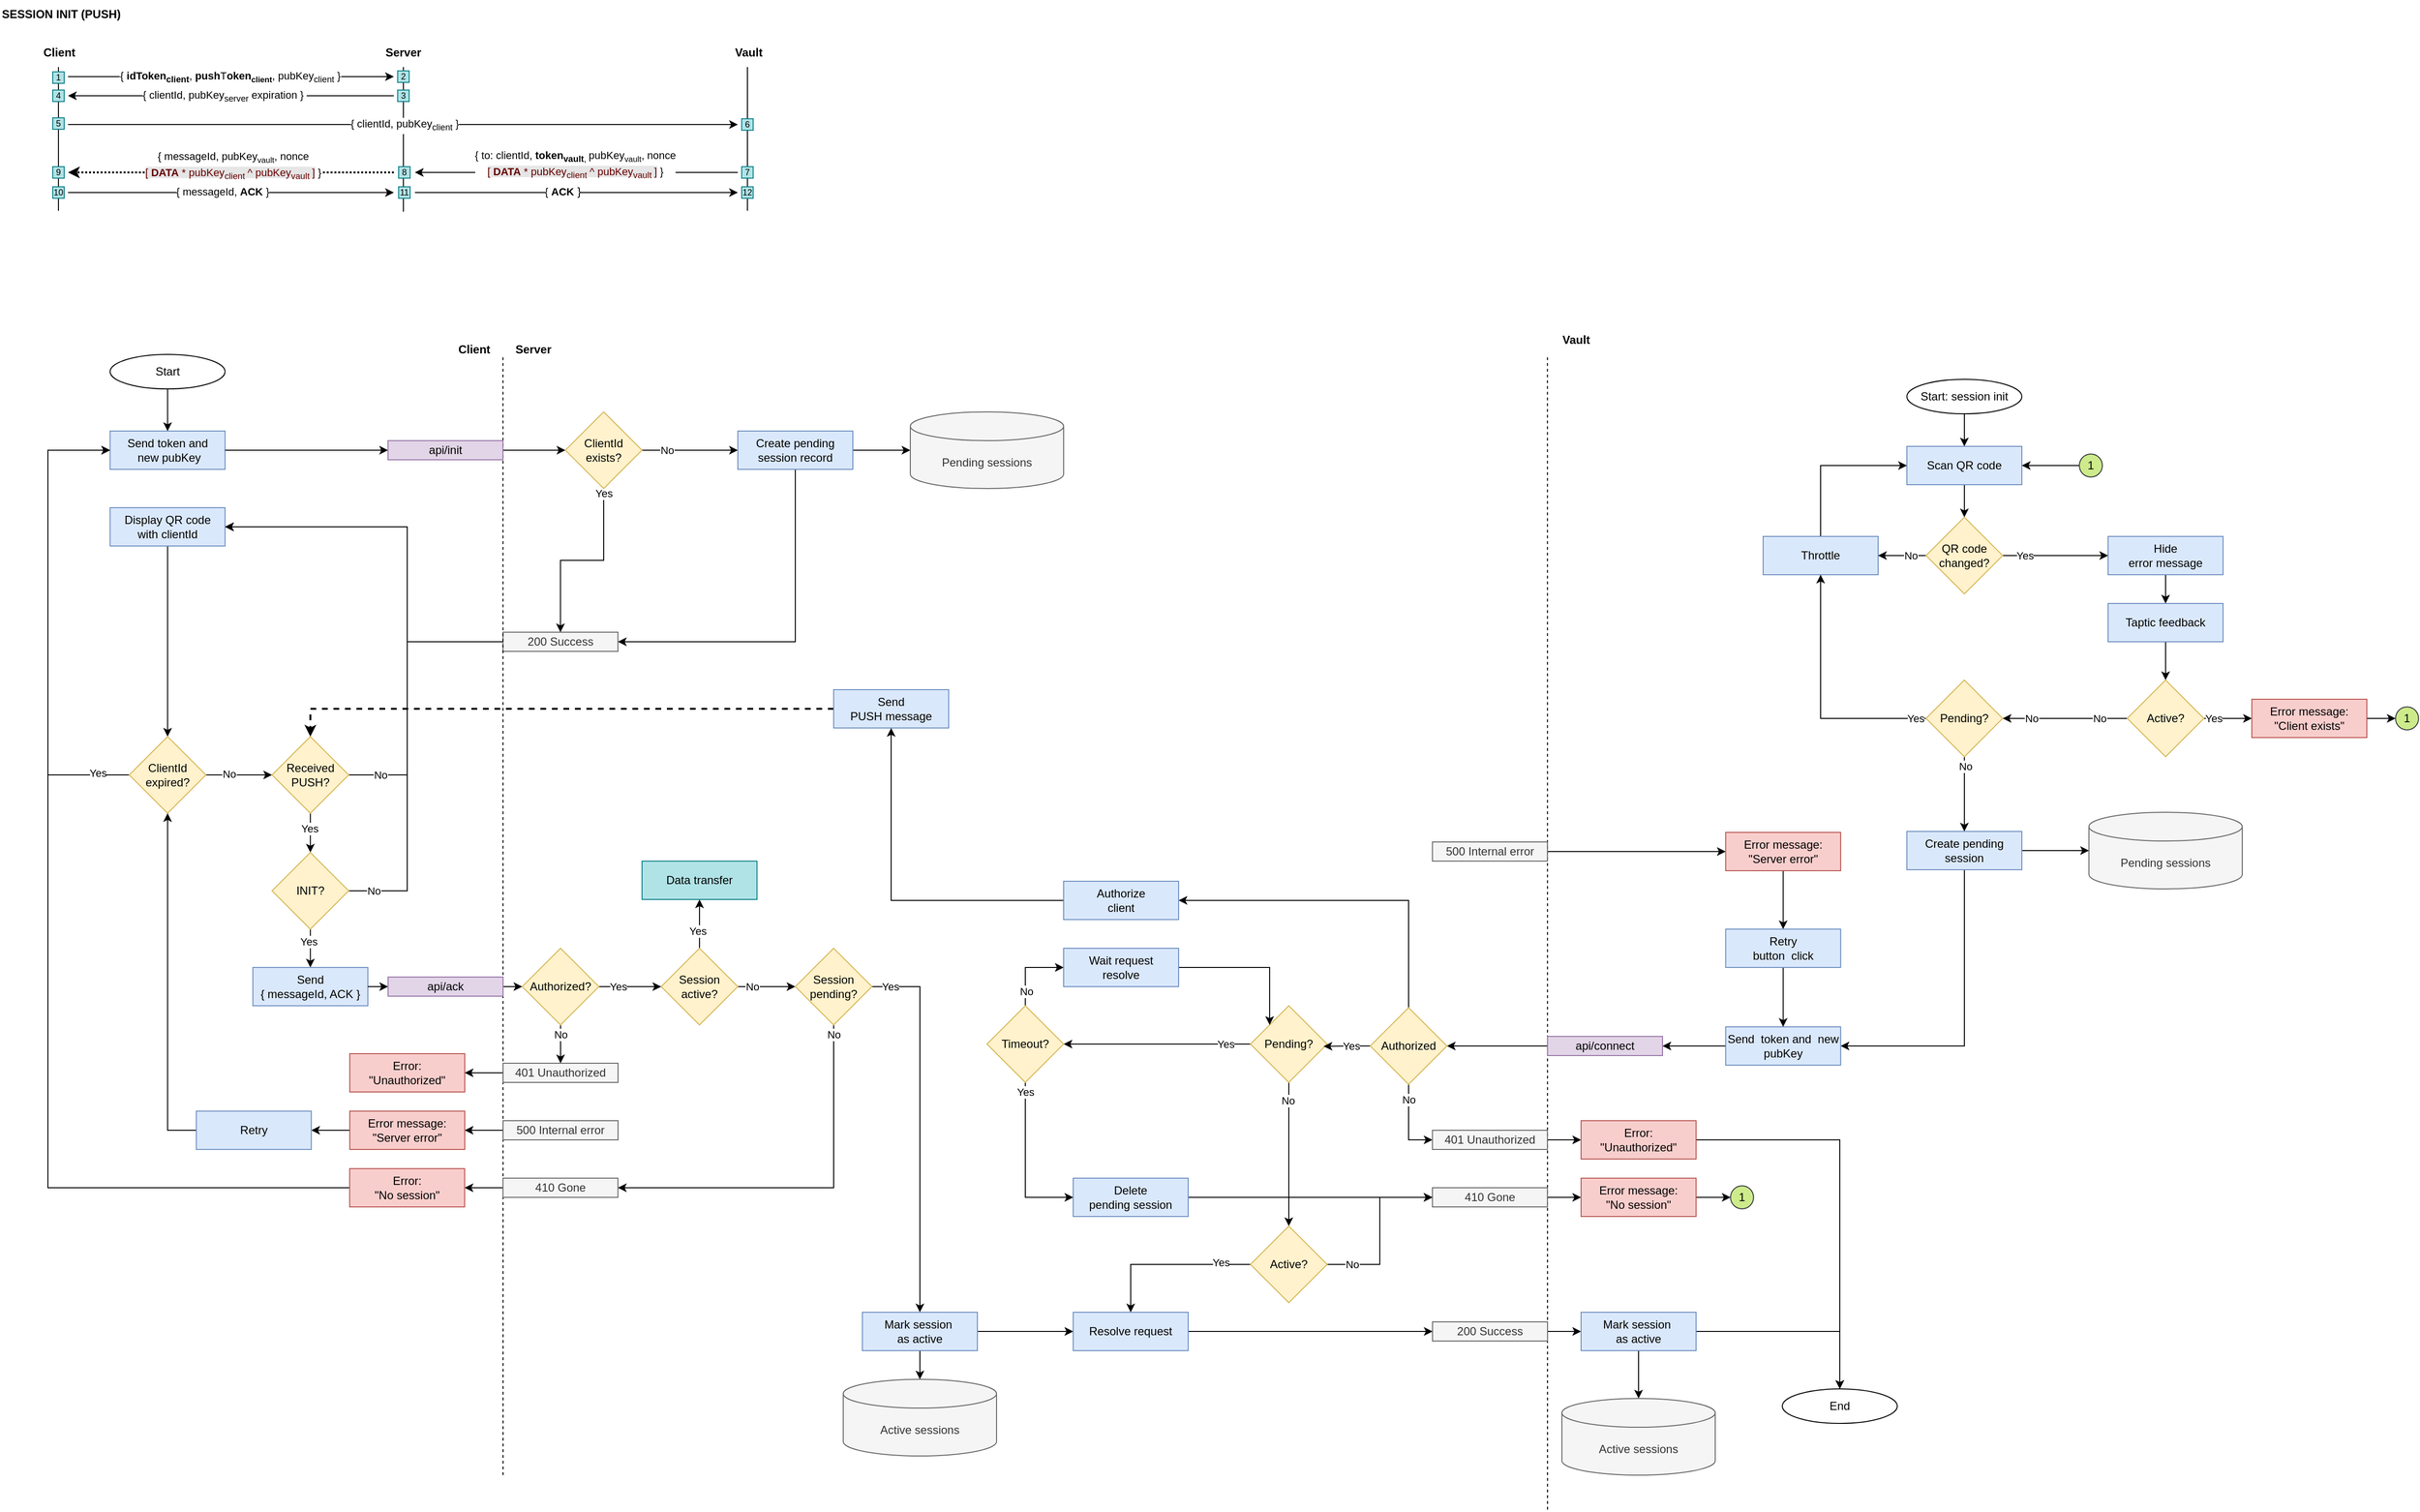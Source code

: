 <mxfile version="22.0.8" type="google" pages="4">
  <diagram name="INIT Protocol" id="APgXnE6yu_hcN5Erjwtb">
    <mxGraphModel grid="1" page="1" gridSize="10" guides="1" tooltips="1" connect="1" arrows="1" fold="1" pageScale="1" pageWidth="850" pageHeight="1100" background="#ffffff" math="0" shadow="0">
      <root>
        <mxCell id="t65NjmgEr_Tjdst3knvH-0" />
        <mxCell id="t65NjmgEr_Tjdst3knvH-1" parent="t65NjmgEr_Tjdst3knvH-0" />
        <mxCell id="t65NjmgEr_Tjdst3knvH-7" value="" style="endArrow=none;html=1;rounded=0;movable=1;resizable=1;rotatable=1;deletable=1;editable=1;locked=0;connectable=1;" edge="1" parent="t65NjmgEr_Tjdst3knvH-1">
          <mxGeometry width="50" height="50" relative="1" as="geometry">
            <mxPoint x="-769" y="240" as="sourcePoint" />
            <mxPoint x="-769" y="90" as="targetPoint" />
          </mxGeometry>
        </mxCell>
        <mxCell id="t65NjmgEr_Tjdst3knvH-9" value="&lt;b&gt;Vault&lt;/b&gt;" style="text;html=1;strokeColor=none;fillColor=none;align=center;verticalAlign=middle;whiteSpace=wrap;rounded=0;" vertex="1" parent="t65NjmgEr_Tjdst3knvH-1">
          <mxGeometry x="-81" y="60" width="65" height="30" as="geometry" />
        </mxCell>
        <mxCell id="t65NjmgEr_Tjdst3knvH-10" value="&lt;b&gt;Client&lt;/b&gt;" style="text;html=1;strokeColor=none;fillColor=none;align=center;verticalAlign=middle;whiteSpace=wrap;rounded=0;" vertex="1" parent="t65NjmgEr_Tjdst3knvH-1">
          <mxGeometry x="-798" y="60" width="60" height="30" as="geometry" />
        </mxCell>
        <mxCell id="t65NjmgEr_Tjdst3knvH-11" value="" style="endArrow=none;html=1;rounded=0;entryX=0.5;entryY=1;entryDx=0;entryDy=0;" edge="1" parent="t65NjmgEr_Tjdst3knvH-1">
          <mxGeometry width="50" height="50" relative="1" as="geometry">
            <mxPoint x="-409" y="241" as="sourcePoint" />
            <mxPoint x="-409" y="90.0" as="targetPoint" />
          </mxGeometry>
        </mxCell>
        <mxCell id="t65NjmgEr_Tjdst3knvH-12" value="&lt;b&gt;Server&lt;/b&gt;" style="text;html=1;strokeColor=none;fillColor=none;align=center;verticalAlign=middle;whiteSpace=wrap;rounded=0;" vertex="1" parent="t65NjmgEr_Tjdst3knvH-1">
          <mxGeometry x="-439" y="60" width="60" height="30" as="geometry" />
        </mxCell>
        <mxCell id="t65NjmgEr_Tjdst3knvH-22" value="" style="endArrow=classic;html=1;rounded=0;" edge="1" parent="t65NjmgEr_Tjdst3knvH-1">
          <mxGeometry width="50" height="50" relative="1" as="geometry">
            <mxPoint x="-759" y="221" as="sourcePoint" />
            <mxPoint x="-419" y="221" as="targetPoint" />
          </mxGeometry>
        </mxCell>
        <mxCell id="t65NjmgEr_Tjdst3knvH-23" value="{ messageId,&amp;nbsp;&lt;b&gt;ACK&amp;nbsp;&lt;/b&gt;}" style="edgeLabel;html=1;align=center;verticalAlign=middle;resizable=0;points=[];" connectable="0" vertex="1" parent="t65NjmgEr_Tjdst3knvH-22">
          <mxGeometry x="-0.022" y="-1" relative="1" as="geometry">
            <mxPoint x="-6" y="-2" as="offset" />
          </mxGeometry>
        </mxCell>
        <mxCell id="t65NjmgEr_Tjdst3knvH-24" value="" style="endArrow=classic;html=1;rounded=0;" edge="1" parent="t65NjmgEr_Tjdst3knvH-1">
          <mxGeometry width="50" height="50" relative="1" as="geometry">
            <mxPoint x="-397" y="221" as="sourcePoint" />
            <mxPoint x="-60" y="221" as="targetPoint" />
          </mxGeometry>
        </mxCell>
        <mxCell id="t65NjmgEr_Tjdst3knvH-25" value="{&amp;nbsp;&lt;b&gt;ACK&lt;/b&gt;&lt;span style=&quot;font-size: 12px; background-color: rgb(251, 251, 251);&quot;&gt;&amp;nbsp;}&lt;/span&gt;" style="edgeLabel;html=1;align=center;verticalAlign=middle;resizable=0;points=[];" connectable="0" vertex="1" parent="t65NjmgEr_Tjdst3knvH-24">
          <mxGeometry x="-0.386" y="1" relative="1" as="geometry">
            <mxPoint x="50" as="offset" />
          </mxGeometry>
        </mxCell>
        <mxCell id="t65NjmgEr_Tjdst3knvH-26" value="" style="endArrow=classic;html=1;rounded=0;" edge="1" parent="t65NjmgEr_Tjdst3knvH-1">
          <mxGeometry width="50" height="50" relative="1" as="geometry">
            <mxPoint x="-60" y="200" as="sourcePoint" />
            <mxPoint x="-397" y="200" as="targetPoint" />
          </mxGeometry>
        </mxCell>
        <mxCell id="t65NjmgEr_Tjdst3knvH-27" value="{ to: clientId, &lt;b&gt;token&lt;/b&gt;&lt;sub&gt;&lt;b&gt;vault&lt;/b&gt;,&amp;nbsp;&lt;/sub&gt;pubKey&lt;font style=&quot;border-color: var(--border-color);&quot; size=&quot;1&quot;&gt;&lt;sub style=&quot;border-color: var(--border-color);&quot;&gt;vault&lt;/sub&gt;&lt;/font&gt;, nonce&lt;sub&gt;&lt;br&gt;&lt;/sub&gt;&lt;font color=&quot;#660000&quot;&gt;&lt;span style=&quot;background-color: rgb(230, 230, 230);&quot;&gt;[&amp;nbsp;&lt;b&gt;DATA&lt;/b&gt;&amp;nbsp;* pubKey&lt;sub&gt;client &lt;/sub&gt;^ pubKey&lt;sub&gt;vault&amp;nbsp;&lt;/sub&gt;]&lt;/span&gt;&lt;/font&gt;&amp;nbsp;}" style="edgeLabel;html=1;align=center;verticalAlign=middle;resizable=0;points=[];" connectable="0" vertex="1" parent="t65NjmgEr_Tjdst3knvH-26">
          <mxGeometry x="0.347" y="-4" relative="1" as="geometry">
            <mxPoint x="57" y="-4" as="offset" />
          </mxGeometry>
        </mxCell>
        <mxCell id="t65NjmgEr_Tjdst3knvH-28" value="" style="endArrow=classic;html=1;rounded=0;strokeWidth=2;dashed=1;dashPattern=1 1;" edge="1" parent="t65NjmgEr_Tjdst3knvH-1">
          <mxGeometry width="50" height="50" relative="1" as="geometry">
            <mxPoint x="-419" y="200" as="sourcePoint" />
            <mxPoint x="-759" y="200" as="targetPoint" />
          </mxGeometry>
        </mxCell>
        <mxCell id="t65NjmgEr_Tjdst3knvH-29" value="{ messageId, pubKey&lt;font style=&quot;border-color: var(--border-color);&quot; size=&quot;1&quot;&gt;&lt;sub style=&quot;border-color: var(--border-color);&quot;&gt;vault&lt;/sub&gt;&lt;/font&gt;, nonce&lt;sub style=&quot;border-color: var(--border-color);&quot;&gt;&lt;br style=&quot;border-color: var(--border-color);&quot;&gt;&lt;/sub&gt;&lt;font style=&quot;border-color: var(--border-color); background-color: rgb(230, 230, 230);&quot; color=&quot;#660000&quot;&gt;[&amp;nbsp;&lt;b style=&quot;border-color: var(--border-color);&quot;&gt;DATA&lt;/b&gt;&amp;nbsp;* pubKey&lt;sub style=&quot;border-color: var(--border-color);&quot;&gt;client&amp;nbsp;&lt;/sub&gt;^ pubKey&lt;sub style=&quot;border-color: var(--border-color);&quot;&gt;vault&amp;nbsp;&lt;/sub&gt;]&lt;/font&gt;&amp;nbsp;}" style="edgeLabel;html=1;align=center;verticalAlign=middle;resizable=0;points=[];" connectable="0" vertex="1" parent="t65NjmgEr_Tjdst3knvH-28">
          <mxGeometry x="0.347" y="-4" relative="1" as="geometry">
            <mxPoint x="61" y="-3" as="offset" />
          </mxGeometry>
        </mxCell>
        <mxCell id="t65NjmgEr_Tjdst3knvH-18" value="" style="endArrow=classic;html=1;rounded=0;" edge="1" parent="t65NjmgEr_Tjdst3knvH-1">
          <mxGeometry width="50" height="50" relative="1" as="geometry">
            <mxPoint x="-419" y="120" as="sourcePoint" />
            <mxPoint x="-759" y="120" as="targetPoint" />
          </mxGeometry>
        </mxCell>
        <mxCell id="t65NjmgEr_Tjdst3knvH-19" value="{ clientId, pubKey&lt;sub&gt;server&lt;/sub&gt; expiration }&amp;nbsp;" style="edgeLabel;html=1;align=center;verticalAlign=middle;resizable=0;points=[];" connectable="0" vertex="1" parent="t65NjmgEr_Tjdst3knvH-18">
          <mxGeometry x="0.347" y="-4" relative="1" as="geometry">
            <mxPoint x="52" y="5" as="offset" />
          </mxGeometry>
        </mxCell>
        <mxCell id="t65NjmgEr_Tjdst3knvH-20" value="" style="endArrow=classic;html=1;rounded=0;" edge="1" parent="t65NjmgEr_Tjdst3knvH-1">
          <mxGeometry width="50" height="50" relative="1" as="geometry">
            <mxPoint x="-759" y="100" as="sourcePoint" />
            <mxPoint x="-419" y="100" as="targetPoint" />
          </mxGeometry>
        </mxCell>
        <mxCell id="t65NjmgEr_Tjdst3knvH-21" value="{ &lt;b&gt;idToken&lt;sub&gt;client&lt;/sub&gt;&lt;/b&gt;,&amp;nbsp;&lt;b&gt;push&lt;/b&gt;T&lt;b&gt;oken&lt;font size=&quot;1&quot;&gt;&lt;sub&gt;client&lt;/sub&gt;&lt;/font&gt;&lt;/b&gt;, pubKey&lt;sub&gt;client&lt;/sub&gt; }" style="edgeLabel;html=1;align=center;verticalAlign=middle;resizable=0;points=[];" connectable="0" vertex="1" parent="t65NjmgEr_Tjdst3knvH-20">
          <mxGeometry x="0.347" y="-4" relative="1" as="geometry">
            <mxPoint x="-60" y="-3" as="offset" />
          </mxGeometry>
        </mxCell>
        <mxCell id="t65NjmgEr_Tjdst3knvH-15" value="" style="endArrow=classic;html=1;rounded=0;" edge="1" parent="t65NjmgEr_Tjdst3knvH-1">
          <mxGeometry width="50" height="50" relative="1" as="geometry">
            <mxPoint x="-759" y="150" as="sourcePoint" />
            <mxPoint x="-60" y="150" as="targetPoint" />
          </mxGeometry>
        </mxCell>
        <mxCell id="t65NjmgEr_Tjdst3knvH-16" value="{ clientId, pubKey&lt;sub&gt;client&lt;/sub&gt;&amp;nbsp;}" style="edgeLabel;html=1;align=center;verticalAlign=middle;resizable=0;points=[];" connectable="0" vertex="1" parent="t65NjmgEr_Tjdst3knvH-15">
          <mxGeometry x="0.026" y="1" relative="1" as="geometry">
            <mxPoint x="-8" y="2" as="offset" />
          </mxGeometry>
        </mxCell>
        <mxCell id="_QoqEkuBlU3fGm09TDRD-46" value="SESSION INIT (PUSH)" style="text;html=1;strokeColor=none;fillColor=none;align=left;verticalAlign=middle;whiteSpace=wrap;rounded=0;fontStyle=1" vertex="1" parent="t65NjmgEr_Tjdst3knvH-1">
          <mxGeometry x="-830" y="20" width="140" height="30" as="geometry" />
        </mxCell>
        <mxCell id="EN1ZsZzv6-NRoTkfxsSS-1" value="" style="endArrow=none;html=1;rounded=0;" edge="1" parent="t65NjmgEr_Tjdst3knvH-1">
          <mxGeometry width="50" height="50" relative="1" as="geometry">
            <mxPoint x="-50" y="240" as="sourcePoint" />
            <mxPoint x="-50" y="90" as="targetPoint" />
          </mxGeometry>
        </mxCell>
        <mxCell id="EN1ZsZzv6-NRoTkfxsSS-4" value="" style="group" vertex="1" connectable="0" parent="t65NjmgEr_Tjdst3knvH-1">
          <mxGeometry x="-775" y="95" width="12" height="12" as="geometry" />
        </mxCell>
        <mxCell id="EN1ZsZzv6-NRoTkfxsSS-2" value="" style="rounded=0;whiteSpace=wrap;html=1;fillColor=#b0e3e6;strokeColor=#0e8088;" vertex="1" parent="EN1ZsZzv6-NRoTkfxsSS-4">
          <mxGeometry width="12" height="12" as="geometry" />
        </mxCell>
        <mxCell id="EN1ZsZzv6-NRoTkfxsSS-3" value="&lt;font style=&quot;font-size: 9px;&quot;&gt;1&lt;/font&gt;" style="text;html=1;align=center;verticalAlign=middle;whiteSpace=wrap;rounded=0;" vertex="1" parent="EN1ZsZzv6-NRoTkfxsSS-4">
          <mxGeometry x="1" width="10" height="10" as="geometry" />
        </mxCell>
        <mxCell id="EN1ZsZzv6-NRoTkfxsSS-5" value="" style="group" connectable="0" vertex="1" parent="t65NjmgEr_Tjdst3knvH-1">
          <mxGeometry x="-775" y="114" width="12" height="12" as="geometry" />
        </mxCell>
        <mxCell id="EN1ZsZzv6-NRoTkfxsSS-6" value="" style="rounded=0;whiteSpace=wrap;html=1;fillColor=#b0e3e6;strokeColor=#0e8088;" vertex="1" parent="EN1ZsZzv6-NRoTkfxsSS-5">
          <mxGeometry width="12" height="12" as="geometry" />
        </mxCell>
        <mxCell id="EN1ZsZzv6-NRoTkfxsSS-7" value="&lt;font style=&quot;font-size: 9px;&quot;&gt;4&lt;/font&gt;" style="text;html=1;align=center;verticalAlign=middle;whiteSpace=wrap;rounded=0;" vertex="1" parent="EN1ZsZzv6-NRoTkfxsSS-5">
          <mxGeometry x="1" width="10" height="10" as="geometry" />
        </mxCell>
        <mxCell id="EN1ZsZzv6-NRoTkfxsSS-8" value="" style="group" vertex="1" connectable="0" parent="t65NjmgEr_Tjdst3knvH-1">
          <mxGeometry x="-775" y="194" width="12" height="12" as="geometry" />
        </mxCell>
        <mxCell id="EN1ZsZzv6-NRoTkfxsSS-9" value="" style="rounded=0;whiteSpace=wrap;html=1;fillColor=#b0e3e6;strokeColor=#0e8088;" vertex="1" parent="EN1ZsZzv6-NRoTkfxsSS-8">
          <mxGeometry width="12" height="12" as="geometry" />
        </mxCell>
        <mxCell id="EN1ZsZzv6-NRoTkfxsSS-10" value="&lt;font style=&quot;font-size: 9px;&quot;&gt;9&lt;/font&gt;" style="text;html=1;align=center;verticalAlign=middle;whiteSpace=wrap;rounded=0;" vertex="1" parent="EN1ZsZzv6-NRoTkfxsSS-8">
          <mxGeometry x="1" width="10" height="10" as="geometry" />
        </mxCell>
        <mxCell id="EN1ZsZzv6-NRoTkfxsSS-11" value="" style="group" vertex="1" connectable="0" parent="t65NjmgEr_Tjdst3knvH-1">
          <mxGeometry x="-775" y="215" width="12" height="12" as="geometry" />
        </mxCell>
        <mxCell id="EN1ZsZzv6-NRoTkfxsSS-12" value="" style="rounded=0;whiteSpace=wrap;html=1;fillColor=#b0e3e6;strokeColor=#0e8088;" vertex="1" parent="EN1ZsZzv6-NRoTkfxsSS-11">
          <mxGeometry width="12" height="12" as="geometry" />
        </mxCell>
        <mxCell id="EN1ZsZzv6-NRoTkfxsSS-13" value="&lt;font style=&quot;font-size: 9px;&quot;&gt;10&lt;/font&gt;" style="text;html=1;align=center;verticalAlign=middle;whiteSpace=wrap;rounded=0;" vertex="1" parent="EN1ZsZzv6-NRoTkfxsSS-11">
          <mxGeometry x="1" width="10" height="10" as="geometry" />
        </mxCell>
        <mxCell id="EN1ZsZzv6-NRoTkfxsSS-14" value="" style="group" vertex="1" connectable="0" parent="t65NjmgEr_Tjdst3knvH-1">
          <mxGeometry x="-775" y="143" width="12" height="12" as="geometry" />
        </mxCell>
        <mxCell id="EN1ZsZzv6-NRoTkfxsSS-15" value="" style="rounded=0;whiteSpace=wrap;html=1;fillColor=#b0e3e6;strokeColor=#0e8088;" vertex="1" parent="EN1ZsZzv6-NRoTkfxsSS-14">
          <mxGeometry width="12" height="12" as="geometry" />
        </mxCell>
        <mxCell id="EN1ZsZzv6-NRoTkfxsSS-16" value="&lt;font style=&quot;font-size: 9px;&quot;&gt;5&lt;/font&gt;" style="text;html=1;align=center;verticalAlign=middle;whiteSpace=wrap;rounded=0;" vertex="1" parent="EN1ZsZzv6-NRoTkfxsSS-14">
          <mxGeometry x="1" width="10" height="10" as="geometry" />
        </mxCell>
        <mxCell id="EN1ZsZzv6-NRoTkfxsSS-17" value="" style="group" vertex="1" connectable="0" parent="t65NjmgEr_Tjdst3knvH-1">
          <mxGeometry x="-415" y="94" width="12" height="12" as="geometry" />
        </mxCell>
        <mxCell id="EN1ZsZzv6-NRoTkfxsSS-18" value="" style="rounded=0;whiteSpace=wrap;html=1;fillColor=#b0e3e6;strokeColor=#0e8088;" vertex="1" parent="EN1ZsZzv6-NRoTkfxsSS-17">
          <mxGeometry width="12" height="12" as="geometry" />
        </mxCell>
        <mxCell id="EN1ZsZzv6-NRoTkfxsSS-19" value="&lt;font style=&quot;font-size: 9px;&quot;&gt;2&lt;/font&gt;" style="text;html=1;align=center;verticalAlign=middle;whiteSpace=wrap;rounded=0;" vertex="1" parent="EN1ZsZzv6-NRoTkfxsSS-17">
          <mxGeometry x="1" width="10" height="10" as="geometry" />
        </mxCell>
        <mxCell id="EN1ZsZzv6-NRoTkfxsSS-20" value="" style="group" connectable="0" vertex="1" parent="t65NjmgEr_Tjdst3knvH-1">
          <mxGeometry x="-415" y="114" width="12" height="12" as="geometry" />
        </mxCell>
        <mxCell id="EN1ZsZzv6-NRoTkfxsSS-21" value="" style="rounded=0;whiteSpace=wrap;html=1;fillColor=#b0e3e6;strokeColor=#0e8088;" vertex="1" parent="EN1ZsZzv6-NRoTkfxsSS-20">
          <mxGeometry width="12" height="12" as="geometry" />
        </mxCell>
        <mxCell id="EN1ZsZzv6-NRoTkfxsSS-22" value="&lt;font style=&quot;font-size: 9px;&quot;&gt;3&lt;/font&gt;" style="text;html=1;align=center;verticalAlign=middle;whiteSpace=wrap;rounded=0;" vertex="1" parent="EN1ZsZzv6-NRoTkfxsSS-20">
          <mxGeometry x="1" width="10" height="10" as="geometry" />
        </mxCell>
        <mxCell id="EN1ZsZzv6-NRoTkfxsSS-23" value="" style="group" vertex="1" connectable="0" parent="t65NjmgEr_Tjdst3knvH-1">
          <mxGeometry x="-414" y="194" width="12" height="12" as="geometry" />
        </mxCell>
        <mxCell id="EN1ZsZzv6-NRoTkfxsSS-24" value="" style="rounded=0;whiteSpace=wrap;html=1;fillColor=#b0e3e6;strokeColor=#0e8088;" vertex="1" parent="EN1ZsZzv6-NRoTkfxsSS-23">
          <mxGeometry width="12" height="12" as="geometry" />
        </mxCell>
        <mxCell id="EN1ZsZzv6-NRoTkfxsSS-25" value="&lt;font style=&quot;font-size: 9px;&quot;&gt;8&lt;/font&gt;" style="text;html=1;align=center;verticalAlign=middle;whiteSpace=wrap;rounded=0;" vertex="1" parent="EN1ZsZzv6-NRoTkfxsSS-23">
          <mxGeometry x="1" width="10" height="10" as="geometry" />
        </mxCell>
        <mxCell id="EN1ZsZzv6-NRoTkfxsSS-29" value="" style="group" vertex="1" connectable="0" parent="t65NjmgEr_Tjdst3knvH-1">
          <mxGeometry x="-414" y="215" width="12" height="12" as="geometry" />
        </mxCell>
        <mxCell id="EN1ZsZzv6-NRoTkfxsSS-30" value="" style="rounded=0;whiteSpace=wrap;html=1;fillColor=#b0e3e6;strokeColor=#0e8088;" vertex="1" parent="EN1ZsZzv6-NRoTkfxsSS-29">
          <mxGeometry width="12" height="12" as="geometry" />
        </mxCell>
        <mxCell id="EN1ZsZzv6-NRoTkfxsSS-31" value="&lt;font style=&quot;font-size: 9px;&quot;&gt;11&lt;/font&gt;" style="text;html=1;align=center;verticalAlign=middle;whiteSpace=wrap;rounded=0;" vertex="1" parent="EN1ZsZzv6-NRoTkfxsSS-29">
          <mxGeometry x="1" width="10" height="10" as="geometry" />
        </mxCell>
        <mxCell id="EN1ZsZzv6-NRoTkfxsSS-34" value="" style="group" vertex="1" connectable="0" parent="t65NjmgEr_Tjdst3knvH-1">
          <mxGeometry x="-56" y="144" width="12" height="12" as="geometry" />
        </mxCell>
        <mxCell id="EN1ZsZzv6-NRoTkfxsSS-35" value="" style="rounded=0;whiteSpace=wrap;html=1;fillColor=#b0e3e6;strokeColor=#0e8088;" vertex="1" parent="EN1ZsZzv6-NRoTkfxsSS-34">
          <mxGeometry width="12" height="12" as="geometry" />
        </mxCell>
        <mxCell id="EN1ZsZzv6-NRoTkfxsSS-36" value="&lt;font style=&quot;font-size: 9px;&quot;&gt;6&lt;/font&gt;" style="text;html=1;align=center;verticalAlign=middle;whiteSpace=wrap;rounded=0;" vertex="1" parent="EN1ZsZzv6-NRoTkfxsSS-34">
          <mxGeometry x="1" width="10" height="10" as="geometry" />
        </mxCell>
        <mxCell id="EN1ZsZzv6-NRoTkfxsSS-37" value="" style="group" vertex="1" connectable="0" parent="t65NjmgEr_Tjdst3knvH-1">
          <mxGeometry x="-56" y="194" width="12" height="12" as="geometry" />
        </mxCell>
        <mxCell id="EN1ZsZzv6-NRoTkfxsSS-38" value="" style="rounded=0;whiteSpace=wrap;html=1;fillColor=#b0e3e6;strokeColor=#0e8088;" vertex="1" parent="EN1ZsZzv6-NRoTkfxsSS-37">
          <mxGeometry width="12" height="12" as="geometry" />
        </mxCell>
        <mxCell id="EN1ZsZzv6-NRoTkfxsSS-39" value="&lt;font style=&quot;font-size: 9px;&quot;&gt;7&lt;/font&gt;" style="text;html=1;align=center;verticalAlign=middle;whiteSpace=wrap;rounded=0;" vertex="1" parent="EN1ZsZzv6-NRoTkfxsSS-37">
          <mxGeometry x="1" width="10" height="10" as="geometry" />
        </mxCell>
        <mxCell id="EN1ZsZzv6-NRoTkfxsSS-40" value="" style="group" vertex="1" connectable="0" parent="t65NjmgEr_Tjdst3knvH-1">
          <mxGeometry x="-56" y="215" width="12" height="12" as="geometry" />
        </mxCell>
        <mxCell id="EN1ZsZzv6-NRoTkfxsSS-41" value="" style="rounded=0;whiteSpace=wrap;html=1;fillColor=#b0e3e6;strokeColor=#0e8088;" vertex="1" parent="EN1ZsZzv6-NRoTkfxsSS-40">
          <mxGeometry width="12" height="12" as="geometry" />
        </mxCell>
        <mxCell id="EN1ZsZzv6-NRoTkfxsSS-42" value="&lt;font style=&quot;font-size: 9px;&quot;&gt;12&lt;/font&gt;" style="text;html=1;align=center;verticalAlign=middle;whiteSpace=wrap;rounded=0;" vertex="1" parent="EN1ZsZzv6-NRoTkfxsSS-40">
          <mxGeometry x="1" width="10" height="10" as="geometry" />
        </mxCell>
        <mxCell id="pET6tHWf5RH6cSHVJxb5-3" style="edgeStyle=orthogonalEdgeStyle;rounded=0;orthogonalLoop=1;jettySize=auto;html=1;exitX=1;exitY=0.5;exitDx=0;exitDy=0;entryX=0;entryY=0.5;entryDx=0;entryDy=0;" edge="1" parent="t65NjmgEr_Tjdst3knvH-1" source="R2YVTsbHhuyaE0RJbYxv-0" target="pET6tHWf5RH6cSHVJxb5-0">
          <mxGeometry relative="1" as="geometry" />
        </mxCell>
        <mxCell id="qejgz2deOOKmQvs38bUx-0" value="Send token and&lt;br&gt;&amp;nbsp;new pubKey" style="rounded=0;whiteSpace=wrap;html=1;fillColor=#dae8fc;strokeColor=#6c8ebf;" vertex="1" parent="t65NjmgEr_Tjdst3knvH-1">
          <mxGeometry x="-715.11" y="470" width="120" height="40" as="geometry" />
        </mxCell>
        <mxCell id="qejgz2deOOKmQvs38bUx-2" value="" style="edgeStyle=orthogonalEdgeStyle;rounded=0;orthogonalLoop=1;jettySize=auto;html=1;" edge="1" parent="t65NjmgEr_Tjdst3knvH-1" source="qejgz2deOOKmQvs38bUx-1" target="qejgz2deOOKmQvs38bUx-0">
          <mxGeometry relative="1" as="geometry" />
        </mxCell>
        <mxCell id="qejgz2deOOKmQvs38bUx-1" value="Start" style="ellipse;whiteSpace=wrap;html=1;" vertex="1" parent="t65NjmgEr_Tjdst3knvH-1">
          <mxGeometry x="-715.11" y="390" width="120" height="36" as="geometry" />
        </mxCell>
        <mxCell id="pET6tHWf5RH6cSHVJxb5-12" style="edgeStyle=orthogonalEdgeStyle;rounded=0;orthogonalLoop=1;jettySize=auto;html=1;exitX=1;exitY=0.5;exitDx=0;exitDy=0;entryX=0;entryY=0.5;entryDx=0;entryDy=0;" edge="1" parent="t65NjmgEr_Tjdst3knvH-1" source="pET6tHWf5RH6cSHVJxb5-0" target="pET6tHWf5RH6cSHVJxb5-2">
          <mxGeometry relative="1" as="geometry" />
        </mxCell>
        <mxCell id="pET6tHWf5RH6cSHVJxb5-13" value="No" style="edgeLabel;html=1;align=center;verticalAlign=middle;resizable=0;points=[];" connectable="0" vertex="1" parent="pET6tHWf5RH6cSHVJxb5-12">
          <mxGeometry x="-0.267" relative="1" as="geometry">
            <mxPoint x="-11" as="offset" />
          </mxGeometry>
        </mxCell>
        <mxCell id="zLz5EMWO_Nkpe5GBKpjf-0" style="edgeStyle=orthogonalEdgeStyle;rounded=0;orthogonalLoop=1;jettySize=auto;html=1;exitX=0.5;exitY=1;exitDx=0;exitDy=0;entryX=0.5;entryY=0;entryDx=0;entryDy=0;" edge="1" parent="t65NjmgEr_Tjdst3knvH-1" source="pET6tHWf5RH6cSHVJxb5-0" target="pET6tHWf5RH6cSHVJxb5-22">
          <mxGeometry relative="1" as="geometry" />
        </mxCell>
        <mxCell id="zLz5EMWO_Nkpe5GBKpjf-1" value="Yes" style="edgeLabel;html=1;align=center;verticalAlign=middle;resizable=0;points=[];" connectable="0" vertex="1" parent="zLz5EMWO_Nkpe5GBKpjf-0">
          <mxGeometry x="-0.89" y="-1" relative="1" as="geometry">
            <mxPoint x="1" y="-6" as="offset" />
          </mxGeometry>
        </mxCell>
        <mxCell id="pET6tHWf5RH6cSHVJxb5-0" value="ClientId exists?" style="rhombus;whiteSpace=wrap;html=1;fillColor=#fff2cc;strokeColor=#d6b656;" vertex="1" parent="t65NjmgEr_Tjdst3knvH-1">
          <mxGeometry x="-240" y="450" width="80" height="80" as="geometry" />
        </mxCell>
        <mxCell id="pET6tHWf5RH6cSHVJxb5-23" style="edgeStyle=orthogonalEdgeStyle;rounded=0;orthogonalLoop=1;jettySize=auto;html=1;exitX=0.5;exitY=1;exitDx=0;exitDy=0;entryX=1;entryY=0.5;entryDx=0;entryDy=0;" edge="1" parent="t65NjmgEr_Tjdst3knvH-1" source="pET6tHWf5RH6cSHVJxb5-2" target="pET6tHWf5RH6cSHVJxb5-22">
          <mxGeometry relative="1" as="geometry" />
        </mxCell>
        <mxCell id="_pj8yrLMmyQR7y30FuDy-69" style="edgeStyle=orthogonalEdgeStyle;rounded=0;orthogonalLoop=1;jettySize=auto;html=1;exitX=1;exitY=0.5;exitDx=0;exitDy=0;entryX=0;entryY=0.5;entryDx=0;entryDy=0;entryPerimeter=0;" edge="1" parent="t65NjmgEr_Tjdst3knvH-1" source="pET6tHWf5RH6cSHVJxb5-2" target="_pj8yrLMmyQR7y30FuDy-64">
          <mxGeometry relative="1" as="geometry" />
        </mxCell>
        <mxCell id="pET6tHWf5RH6cSHVJxb5-2" value="Create pending session record" style="rounded=0;whiteSpace=wrap;html=1;fillColor=#dae8fc;strokeColor=#6c8ebf;" vertex="1" parent="t65NjmgEr_Tjdst3knvH-1">
          <mxGeometry x="-60" y="470" width="120" height="40" as="geometry" />
        </mxCell>
        <mxCell id="pET6tHWf5RH6cSHVJxb5-9" value="&lt;b&gt;Client&lt;/b&gt;" style="text;html=1;strokeColor=none;fillColor=none;align=center;verticalAlign=middle;whiteSpace=wrap;rounded=0;" vertex="1" parent="t65NjmgEr_Tjdst3knvH-1">
          <mxGeometry x="-365.11" y="370" width="60" height="30" as="geometry" />
        </mxCell>
        <mxCell id="pET6tHWf5RH6cSHVJxb5-10" value="&lt;b&gt;Server&lt;/b&gt;" style="text;html=1;strokeColor=none;fillColor=none;align=left;verticalAlign=middle;whiteSpace=wrap;rounded=0;" vertex="1" parent="t65NjmgEr_Tjdst3knvH-1">
          <mxGeometry x="-294.11" y="370" width="100" height="30" as="geometry" />
        </mxCell>
        <mxCell id="pET6tHWf5RH6cSHVJxb5-25" style="edgeStyle=orthogonalEdgeStyle;rounded=0;orthogonalLoop=1;jettySize=auto;html=1;exitX=0;exitY=0.5;exitDx=0;exitDy=0;entryX=1;entryY=0.5;entryDx=0;entryDy=0;" edge="1" parent="t65NjmgEr_Tjdst3knvH-1" source="pET6tHWf5RH6cSHVJxb5-22" target="pET6tHWf5RH6cSHVJxb5-30">
          <mxGeometry relative="1" as="geometry">
            <mxPoint x="-655.11" y="590" as="targetPoint" />
            <Array as="points">
              <mxPoint x="-405" y="690" />
              <mxPoint x="-405" y="570" />
            </Array>
          </mxGeometry>
        </mxCell>
        <mxCell id="pET6tHWf5RH6cSHVJxb5-22" value="200 Success" style="rounded=0;whiteSpace=wrap;html=1;fillColor=#f5f5f5;fontColor=#333333;strokeColor=#666666;" vertex="1" parent="t65NjmgEr_Tjdst3knvH-1">
          <mxGeometry x="-305.11" y="680" width="120" height="20" as="geometry" />
        </mxCell>
        <mxCell id="pET6tHWf5RH6cSHVJxb5-33" value="" style="edgeStyle=orthogonalEdgeStyle;rounded=0;orthogonalLoop=1;jettySize=auto;html=1;" edge="1" parent="t65NjmgEr_Tjdst3knvH-1" source="pET6tHWf5RH6cSHVJxb5-30" target="pET6tHWf5RH6cSHVJxb5-32">
          <mxGeometry relative="1" as="geometry" />
        </mxCell>
        <mxCell id="pET6tHWf5RH6cSHVJxb5-30" value="Display QR code&lt;br&gt;with clientId" style="rounded=0;whiteSpace=wrap;html=1;fillColor=#dae8fc;strokeColor=#6c8ebf;" vertex="1" parent="t65NjmgEr_Tjdst3knvH-1">
          <mxGeometry x="-715.11" y="550" width="120" height="40" as="geometry" />
        </mxCell>
        <mxCell id="pET6tHWf5RH6cSHVJxb5-37" style="edgeStyle=orthogonalEdgeStyle;rounded=0;orthogonalLoop=1;jettySize=auto;html=1;exitX=0;exitY=0.5;exitDx=0;exitDy=0;entryX=0;entryY=0.5;entryDx=0;entryDy=0;" edge="1" parent="t65NjmgEr_Tjdst3knvH-1" source="pET6tHWf5RH6cSHVJxb5-32" target="qejgz2deOOKmQvs38bUx-0">
          <mxGeometry relative="1" as="geometry">
            <Array as="points">
              <mxPoint x="-780" y="829" />
              <mxPoint x="-780" y="490" />
            </Array>
          </mxGeometry>
        </mxCell>
        <mxCell id="pET6tHWf5RH6cSHVJxb5-38" value="Yes" style="edgeLabel;html=1;align=center;verticalAlign=middle;resizable=0;points=[];" connectable="0" vertex="1" parent="pET6tHWf5RH6cSHVJxb5-37">
          <mxGeometry x="-0.865" y="-2" relative="1" as="geometry">
            <mxPoint as="offset" />
          </mxGeometry>
        </mxCell>
        <mxCell id="pET6tHWf5RH6cSHVJxb5-40" value="" style="edgeStyle=orthogonalEdgeStyle;rounded=0;orthogonalLoop=1;jettySize=auto;html=1;" edge="1" parent="t65NjmgEr_Tjdst3knvH-1" source="pET6tHWf5RH6cSHVJxb5-32" target="pET6tHWf5RH6cSHVJxb5-39">
          <mxGeometry relative="1" as="geometry" />
        </mxCell>
        <mxCell id="pET6tHWf5RH6cSHVJxb5-44" value="No" style="edgeLabel;html=1;align=center;verticalAlign=middle;resizable=0;points=[];" connectable="0" vertex="1" parent="pET6tHWf5RH6cSHVJxb5-40">
          <mxGeometry x="-0.452" y="-2" relative="1" as="geometry">
            <mxPoint x="5" y="-3" as="offset" />
          </mxGeometry>
        </mxCell>
        <mxCell id="pET6tHWf5RH6cSHVJxb5-32" value="ClientId expired?" style="rhombus;whiteSpace=wrap;html=1;fillColor=#fff2cc;strokeColor=#d6b656;" vertex="1" parent="t65NjmgEr_Tjdst3knvH-1">
          <mxGeometry x="-695.11" y="789" width="80" height="80" as="geometry" />
        </mxCell>
        <mxCell id="pET6tHWf5RH6cSHVJxb5-42" style="edgeStyle=orthogonalEdgeStyle;rounded=0;orthogonalLoop=1;jettySize=auto;html=1;exitX=1;exitY=0.5;exitDx=0;exitDy=0;entryX=1;entryY=0.5;entryDx=0;entryDy=0;" edge="1" parent="t65NjmgEr_Tjdst3knvH-1" source="pET6tHWf5RH6cSHVJxb5-39" target="pET6tHWf5RH6cSHVJxb5-30">
          <mxGeometry relative="1" as="geometry">
            <Array as="points">
              <mxPoint x="-405" y="829" />
              <mxPoint x="-405" y="570" />
            </Array>
          </mxGeometry>
        </mxCell>
        <mxCell id="pET6tHWf5RH6cSHVJxb5-43" value="No" style="edgeLabel;html=1;align=center;verticalAlign=middle;resizable=0;points=[];" connectable="0" vertex="1" parent="pET6tHWf5RH6cSHVJxb5-42">
          <mxGeometry x="-0.873" y="-2" relative="1" as="geometry">
            <mxPoint y="-2" as="offset" />
          </mxGeometry>
        </mxCell>
        <mxCell id="pET6tHWf5RH6cSHVJxb5-55" value="" style="edgeStyle=orthogonalEdgeStyle;rounded=0;orthogonalLoop=1;jettySize=auto;html=1;" edge="1" parent="t65NjmgEr_Tjdst3knvH-1" source="pET6tHWf5RH6cSHVJxb5-39" target="pET6tHWf5RH6cSHVJxb5-52">
          <mxGeometry relative="1" as="geometry" />
        </mxCell>
        <mxCell id="pET6tHWf5RH6cSHVJxb5-56" value="Yes" style="edgeLabel;html=1;align=center;verticalAlign=middle;resizable=0;points=[];" connectable="0" vertex="1" parent="pET6tHWf5RH6cSHVJxb5-55">
          <mxGeometry x="0.073" y="-2" relative="1" as="geometry">
            <mxPoint x="1" y="-6" as="offset" />
          </mxGeometry>
        </mxCell>
        <mxCell id="pET6tHWf5RH6cSHVJxb5-39" value="Received &lt;br&gt;PUSH?" style="rhombus;whiteSpace=wrap;html=1;fillColor=#fff2cc;strokeColor=#d6b656;" vertex="1" parent="t65NjmgEr_Tjdst3knvH-1">
          <mxGeometry x="-546.11" y="789" width="80" height="80" as="geometry" />
        </mxCell>
        <mxCell id="pET6tHWf5RH6cSHVJxb5-54" style="edgeStyle=orthogonalEdgeStyle;rounded=0;orthogonalLoop=1;jettySize=auto;html=1;exitX=1;exitY=0.5;exitDx=0;exitDy=0;entryX=1;entryY=0.5;entryDx=0;entryDy=0;" edge="1" parent="t65NjmgEr_Tjdst3knvH-1" source="pET6tHWf5RH6cSHVJxb5-52" target="pET6tHWf5RH6cSHVJxb5-30">
          <mxGeometry relative="1" as="geometry">
            <Array as="points">
              <mxPoint x="-405" y="950" />
              <mxPoint x="-405" y="570" />
            </Array>
          </mxGeometry>
        </mxCell>
        <mxCell id="pET6tHWf5RH6cSHVJxb5-58" value="No" style="edgeLabel;html=1;align=center;verticalAlign=middle;resizable=0;points=[];" connectable="0" vertex="1" parent="pET6tHWf5RH6cSHVJxb5-54">
          <mxGeometry x="-0.918" relative="1" as="geometry">
            <mxPoint as="offset" />
          </mxGeometry>
        </mxCell>
        <mxCell id="pET6tHWf5RH6cSHVJxb5-60" value="" style="edgeStyle=orthogonalEdgeStyle;rounded=0;orthogonalLoop=1;jettySize=auto;html=1;" edge="1" parent="t65NjmgEr_Tjdst3knvH-1" source="pET6tHWf5RH6cSHVJxb5-52" target="pET6tHWf5RH6cSHVJxb5-59">
          <mxGeometry relative="1" as="geometry" />
        </mxCell>
        <mxCell id="pET6tHWf5RH6cSHVJxb5-62" value="Yes" style="edgeLabel;html=1;align=center;verticalAlign=middle;resizable=0;points=[];" connectable="0" vertex="1" parent="pET6tHWf5RH6cSHVJxb5-60">
          <mxGeometry x="-0.356" y="-2" relative="1" as="geometry">
            <mxPoint as="offset" />
          </mxGeometry>
        </mxCell>
        <mxCell id="pET6tHWf5RH6cSHVJxb5-52" value="INIT?" style="rhombus;whiteSpace=wrap;html=1;fillColor=#fff2cc;strokeColor=#d6b656;" vertex="1" parent="t65NjmgEr_Tjdst3knvH-1">
          <mxGeometry x="-546.11" y="910" width="80" height="80" as="geometry" />
        </mxCell>
        <mxCell id="pET6tHWf5RH6cSHVJxb5-59" value="Send &lt;br&gt;{ messageId, ACK }" style="rounded=0;whiteSpace=wrap;html=1;fillColor=#dae8fc;strokeColor=#6c8ebf;" vertex="1" parent="t65NjmgEr_Tjdst3knvH-1">
          <mxGeometry x="-566.11" y="1030" width="120" height="40" as="geometry" />
        </mxCell>
        <mxCell id="pET6tHWf5RH6cSHVJxb5-63" value="" style="endArrow=none;html=1;rounded=0;dashed=1;" edge="1" parent="t65NjmgEr_Tjdst3knvH-1">
          <mxGeometry width="50" height="50" relative="1" as="geometry">
            <mxPoint x="-305" y="1560" as="sourcePoint" />
            <mxPoint x="-305.11" y="390" as="targetPoint" />
          </mxGeometry>
        </mxCell>
        <mxCell id="pET6tHWf5RH6cSHVJxb5-64" value="" style="endArrow=none;html=1;rounded=0;dashed=1;" edge="1" parent="t65NjmgEr_Tjdst3knvH-1">
          <mxGeometry width="50" height="50" relative="1" as="geometry">
            <mxPoint x="785" y="1596" as="sourcePoint" />
            <mxPoint x="784.89" y="390" as="targetPoint" />
          </mxGeometry>
        </mxCell>
        <mxCell id="pET6tHWf5RH6cSHVJxb5-65" value="&lt;b&gt;Vault&lt;/b&gt;" style="text;html=1;strokeColor=none;fillColor=none;align=center;verticalAlign=middle;whiteSpace=wrap;rounded=0;" vertex="1" parent="t65NjmgEr_Tjdst3knvH-1">
          <mxGeometry x="784.89" y="360" width="60" height="30" as="geometry" />
        </mxCell>
        <mxCell id="pET6tHWf5RH6cSHVJxb5-68" value="" style="edgeStyle=orthogonalEdgeStyle;rounded=0;orthogonalLoop=1;jettySize=auto;html=1;" edge="1" parent="t65NjmgEr_Tjdst3knvH-1" source="pET6tHWf5RH6cSHVJxb5-66" target="pET6tHWf5RH6cSHVJxb5-67">
          <mxGeometry relative="1" as="geometry" />
        </mxCell>
        <mxCell id="pET6tHWf5RH6cSHVJxb5-66" value="Start: session init" style="ellipse;whiteSpace=wrap;html=1;" vertex="1" parent="t65NjmgEr_Tjdst3knvH-1">
          <mxGeometry x="1160" y="416" width="120" height="36" as="geometry" />
        </mxCell>
        <mxCell id="m8gxdhaOqtU5M3qsghHI-144" style="edgeStyle=orthogonalEdgeStyle;rounded=0;orthogonalLoop=1;jettySize=auto;html=1;exitX=0.5;exitY=1;exitDx=0;exitDy=0;" edge="1" parent="t65NjmgEr_Tjdst3knvH-1" source="pET6tHWf5RH6cSHVJxb5-67" target="m8gxdhaOqtU5M3qsghHI-134">
          <mxGeometry relative="1" as="geometry" />
        </mxCell>
        <mxCell id="pET6tHWf5RH6cSHVJxb5-67" value="Scan QR code" style="rounded=0;whiteSpace=wrap;html=1;fillColor=#dae8fc;strokeColor=#6c8ebf;" vertex="1" parent="t65NjmgEr_Tjdst3knvH-1">
          <mxGeometry x="1160" y="486" width="120" height="40" as="geometry" />
        </mxCell>
        <mxCell id="_pj8yrLMmyQR7y30FuDy-76" value="" style="edgeStyle=orthogonalEdgeStyle;rounded=0;orthogonalLoop=1;jettySize=auto;html=1;exitX=1;exitY=0.5;exitDx=0;exitDy=0;entryX=0;entryY=0.5;entryDx=0;entryDy=0;entryPerimeter=0;" edge="1" parent="t65NjmgEr_Tjdst3knvH-1" source="pET6tHWf5RH6cSHVJxb5-84" target="_pj8yrLMmyQR7y30FuDy-75">
          <mxGeometry relative="1" as="geometry">
            <Array as="points">
              <mxPoint x="1350" y="908" />
            </Array>
          </mxGeometry>
        </mxCell>
        <mxCell id="_pj8yrLMmyQR7y30FuDy-99" style="edgeStyle=orthogonalEdgeStyle;rounded=0;orthogonalLoop=1;jettySize=auto;html=1;exitX=0.5;exitY=1;exitDx=0;exitDy=0;entryX=1;entryY=0.5;entryDx=0;entryDy=0;" edge="1" parent="t65NjmgEr_Tjdst3knvH-1" source="pET6tHWf5RH6cSHVJxb5-84" target="pET6tHWf5RH6cSHVJxb5-164">
          <mxGeometry relative="1" as="geometry" />
        </mxCell>
        <mxCell id="pET6tHWf5RH6cSHVJxb5-84" value="Create pending session" style="rounded=0;whiteSpace=wrap;html=1;fillColor=#dae8fc;strokeColor=#6c8ebf;" vertex="1" parent="t65NjmgEr_Tjdst3knvH-1">
          <mxGeometry x="1160.0" y="888" width="120" height="40" as="geometry" />
        </mxCell>
        <mxCell id="_pj8yrLMmyQR7y30FuDy-68" value="" style="edgeStyle=orthogonalEdgeStyle;rounded=0;orthogonalLoop=1;jettySize=auto;html=1;" edge="1" parent="t65NjmgEr_Tjdst3knvH-1" source="pET6tHWf5RH6cSHVJxb5-111" target="pET6tHWf5RH6cSHVJxb5-145">
          <mxGeometry relative="1" as="geometry" />
        </mxCell>
        <mxCell id="pET6tHWf5RH6cSHVJxb5-111" value="Taptic feedback" style="rounded=0;whiteSpace=wrap;html=1;fillColor=#dae8fc;strokeColor=#6c8ebf;" vertex="1" parent="t65NjmgEr_Tjdst3knvH-1">
          <mxGeometry x="1370.0" y="650" width="120" height="40" as="geometry" />
        </mxCell>
        <mxCell id="_pj8yrLMmyQR7y30FuDy-34" style="edgeStyle=orthogonalEdgeStyle;rounded=0;orthogonalLoop=1;jettySize=auto;html=1;exitX=1;exitY=0.5;exitDx=0;exitDy=0;entryX=0;entryY=0.5;entryDx=0;entryDy=0;" edge="1" parent="t65NjmgEr_Tjdst3knvH-1" source="pET6tHWf5RH6cSHVJxb5-145" target="pET6tHWf5RH6cSHVJxb5-151">
          <mxGeometry relative="1" as="geometry" />
        </mxCell>
        <mxCell id="_pj8yrLMmyQR7y30FuDy-35" value="Yes" style="edgeLabel;html=1;align=center;verticalAlign=middle;resizable=0;points=[];" connectable="0" vertex="1" parent="_pj8yrLMmyQR7y30FuDy-34">
          <mxGeometry x="-0.798" relative="1" as="geometry">
            <mxPoint x="5" as="offset" />
          </mxGeometry>
        </mxCell>
        <mxCell id="_pj8yrLMmyQR7y30FuDy-81" value="" style="edgeStyle=orthogonalEdgeStyle;rounded=0;orthogonalLoop=1;jettySize=auto;html=1;" edge="1" parent="t65NjmgEr_Tjdst3knvH-1" source="pET6tHWf5RH6cSHVJxb5-145" target="_pj8yrLMmyQR7y30FuDy-80">
          <mxGeometry relative="1" as="geometry" />
        </mxCell>
        <mxCell id="_pj8yrLMmyQR7y30FuDy-85" value="No" style="edgeLabel;html=1;align=center;verticalAlign=middle;resizable=0;points=[];" connectable="0" vertex="1" parent="_pj8yrLMmyQR7y30FuDy-81">
          <mxGeometry x="-0.456" y="2" relative="1" as="geometry">
            <mxPoint x="6" y="-2" as="offset" />
          </mxGeometry>
        </mxCell>
        <mxCell id="pET6tHWf5RH6cSHVJxb5-145" value="Active?" style="rhombus;whiteSpace=wrap;html=1;fillColor=#fff2cc;strokeColor=#d6b656;" vertex="1" parent="t65NjmgEr_Tjdst3knvH-1">
          <mxGeometry x="1390" y="730" width="80" height="80" as="geometry" />
        </mxCell>
        <mxCell id="_pj8yrLMmyQR7y30FuDy-60" value="" style="edgeStyle=orthogonalEdgeStyle;rounded=0;orthogonalLoop=1;jettySize=auto;html=1;" edge="1" parent="t65NjmgEr_Tjdst3knvH-1" source="pET6tHWf5RH6cSHVJxb5-151" target="_pj8yrLMmyQR7y30FuDy-59">
          <mxGeometry relative="1" as="geometry" />
        </mxCell>
        <mxCell id="pET6tHWf5RH6cSHVJxb5-151" value="Error message:&lt;br&gt;&quot;Client exists&quot;" style="rounded=0;whiteSpace=wrap;html=1;fillColor=#f8cecc;strokeColor=#b85450;" vertex="1" parent="t65NjmgEr_Tjdst3knvH-1">
          <mxGeometry x="1520" y="750" width="120" height="40" as="geometry" />
        </mxCell>
        <mxCell id="m8gxdhaOqtU5M3qsghHI-62" style="edgeStyle=orthogonalEdgeStyle;rounded=0;orthogonalLoop=1;jettySize=auto;html=1;exitX=0;exitY=0.5;exitDx=0;exitDy=0;entryX=1;entryY=0.5;entryDx=0;entryDy=0;" edge="1" parent="t65NjmgEr_Tjdst3knvH-1" source="pET6tHWf5RH6cSHVJxb5-164" target="m8gxdhaOqtU5M3qsghHI-61">
          <mxGeometry relative="1" as="geometry" />
        </mxCell>
        <mxCell id="pET6tHWf5RH6cSHVJxb5-164" value="Send&amp;nbsp; token and&amp;nbsp;&amp;nbsp;new pubKey" style="rounded=0;whiteSpace=wrap;html=1;fillColor=#dae8fc;strokeColor=#6c8ebf;" vertex="1" parent="t65NjmgEr_Tjdst3knvH-1">
          <mxGeometry x="970.89" y="1092" width="120" height="40" as="geometry" />
        </mxCell>
        <mxCell id="m8gxdhaOqtU5M3qsghHI-46" value="" style="edgeStyle=orthogonalEdgeStyle;rounded=0;orthogonalLoop=1;jettySize=auto;html=1;" edge="1" parent="t65NjmgEr_Tjdst3knvH-1" source="pET6tHWf5RH6cSHVJxb5-169" target="m8gxdhaOqtU5M3qsghHI-45">
          <mxGeometry relative="1" as="geometry" />
        </mxCell>
        <mxCell id="m8gxdhaOqtU5M3qsghHI-54" value="Yes" style="edgeLabel;html=1;align=center;verticalAlign=middle;resizable=0;points=[];" connectable="0" vertex="1" parent="m8gxdhaOqtU5M3qsghHI-46">
          <mxGeometry x="-0.617" y="-3" relative="1" as="geometry">
            <mxPoint x="11" y="3" as="offset" />
          </mxGeometry>
        </mxCell>
        <mxCell id="_pj8yrLMmyQR7y30FuDy-91" style="edgeStyle=orthogonalEdgeStyle;rounded=0;orthogonalLoop=1;jettySize=auto;html=1;exitX=0.5;exitY=1;exitDx=0;exitDy=0;entryX=0.5;entryY=0;entryDx=0;entryDy=0;" edge="1" parent="t65NjmgEr_Tjdst3knvH-1" source="pET6tHWf5RH6cSHVJxb5-169" target="_pj8yrLMmyQR7y30FuDy-90">
          <mxGeometry relative="1" as="geometry" />
        </mxCell>
        <mxCell id="_pj8yrLMmyQR7y30FuDy-96" value="No" style="edgeLabel;html=1;align=center;verticalAlign=middle;resizable=0;points=[];" connectable="0" vertex="1" parent="_pj8yrLMmyQR7y30FuDy-91">
          <mxGeometry x="-0.747" y="-1" relative="1" as="geometry">
            <mxPoint as="offset" />
          </mxGeometry>
        </mxCell>
        <mxCell id="pET6tHWf5RH6cSHVJxb5-169" value="Pending?" style="rhombus;whiteSpace=wrap;html=1;fillColor=#fff2cc;strokeColor=#d6b656;" vertex="1" parent="t65NjmgEr_Tjdst3knvH-1">
          <mxGeometry x="475" y="1070" width="80" height="80" as="geometry" />
        </mxCell>
        <mxCell id="pET6tHWf5RH6cSHVJxb5-180" style="edgeStyle=orthogonalEdgeStyle;rounded=0;orthogonalLoop=1;jettySize=auto;html=1;exitX=1;exitY=0.5;exitDx=0;exitDy=0;entryX=0;entryY=0.5;entryDx=0;entryDy=0;" edge="1" parent="t65NjmgEr_Tjdst3knvH-1" source="pET6tHWf5RH6cSHVJxb5-176" target="pET6tHWf5RH6cSHVJxb5-179">
          <mxGeometry relative="1" as="geometry" />
        </mxCell>
        <mxCell id="pET6tHWf5RH6cSHVJxb5-176" value="410 Gone" style="rounded=0;whiteSpace=wrap;html=1;fillColor=#f5f5f5;fontColor=#333333;strokeColor=#666666;" vertex="1" parent="t65NjmgEr_Tjdst3knvH-1">
          <mxGeometry x="664.89" y="1260" width="120" height="20" as="geometry" />
        </mxCell>
        <mxCell id="_pj8yrLMmyQR7y30FuDy-62" value="" style="edgeStyle=orthogonalEdgeStyle;rounded=0;orthogonalLoop=1;jettySize=auto;html=1;" edge="1" parent="t65NjmgEr_Tjdst3knvH-1" source="pET6tHWf5RH6cSHVJxb5-179" target="_pj8yrLMmyQR7y30FuDy-61">
          <mxGeometry relative="1" as="geometry" />
        </mxCell>
        <mxCell id="pET6tHWf5RH6cSHVJxb5-179" value="Error message:&lt;br&gt;&quot;No session&quot;" style="rounded=0;whiteSpace=wrap;html=1;fillColor=#f8cecc;strokeColor=#b85450;" vertex="1" parent="t65NjmgEr_Tjdst3knvH-1">
          <mxGeometry x="820" y="1250" width="120" height="40" as="geometry" />
        </mxCell>
        <mxCell id="m8gxdhaOqtU5M3qsghHI-1" style="edgeStyle=orthogonalEdgeStyle;rounded=0;orthogonalLoop=1;jettySize=auto;html=1;exitX=0;exitY=0.5;exitDx=0;exitDy=0;entryX=1;entryY=0.5;entryDx=0;entryDy=0;" edge="1" parent="t65NjmgEr_Tjdst3knvH-1" source="pET6tHWf5RH6cSHVJxb5-184" target="m8gxdhaOqtU5M3qsghHI-0">
          <mxGeometry relative="1" as="geometry" />
        </mxCell>
        <mxCell id="pET6tHWf5RH6cSHVJxb5-184" value="410 Gone" style="rounded=0;whiteSpace=wrap;html=1;fillColor=#f5f5f5;fontColor=#333333;strokeColor=#666666;" vertex="1" parent="t65NjmgEr_Tjdst3knvH-1">
          <mxGeometry x="-305.11" y="1250" width="120" height="20" as="geometry" />
        </mxCell>
        <mxCell id="pET6tHWf5RH6cSHVJxb5-236" style="edgeStyle=orthogonalEdgeStyle;rounded=0;orthogonalLoop=1;jettySize=auto;html=1;exitX=1;exitY=0.5;exitDx=0;exitDy=0;entryX=0;entryY=0.5;entryDx=0;entryDy=0;" edge="1" parent="t65NjmgEr_Tjdst3knvH-1" source="pET6tHWf5RH6cSHVJxb5-221" target="pET6tHWf5RH6cSHVJxb5-235">
          <mxGeometry relative="1" as="geometry" />
        </mxCell>
        <mxCell id="pET6tHWf5RH6cSHVJxb5-221" value="200 Success" style="rounded=0;whiteSpace=wrap;html=1;fillColor=#f5f5f5;fontColor=#333333;strokeColor=#666666;" vertex="1" parent="t65NjmgEr_Tjdst3knvH-1">
          <mxGeometry x="665" y="1400" width="120" height="20" as="geometry" />
        </mxCell>
        <mxCell id="pET6tHWf5RH6cSHVJxb5-250" style="edgeStyle=orthogonalEdgeStyle;rounded=0;orthogonalLoop=1;jettySize=auto;html=1;exitX=1;exitY=0.5;exitDx=0;exitDy=0;entryX=0;entryY=0.5;entryDx=0;entryDy=0;" edge="1" parent="t65NjmgEr_Tjdst3knvH-1" source="pET6tHWf5RH6cSHVJxb5-230" target="pET6tHWf5RH6cSHVJxb5-248">
          <mxGeometry relative="1" as="geometry" />
        </mxCell>
        <mxCell id="pET6tHWf5RH6cSHVJxb5-230" value="500 Internal error" style="rounded=0;whiteSpace=wrap;html=1;fillColor=#f5f5f5;fontColor=#333333;strokeColor=#666666;" vertex="1" parent="t65NjmgEr_Tjdst3knvH-1">
          <mxGeometry x="664.89" y="899" width="120" height="20" as="geometry" />
        </mxCell>
        <mxCell id="pET6tHWf5RH6cSHVJxb5-243" style="edgeStyle=orthogonalEdgeStyle;rounded=0;orthogonalLoop=1;jettySize=auto;html=1;exitX=0;exitY=0.5;exitDx=0;exitDy=0;entryX=1;entryY=0.5;entryDx=0;entryDy=0;" edge="1" parent="t65NjmgEr_Tjdst3knvH-1" source="pET6tHWf5RH6cSHVJxb5-231" target="pET6tHWf5RH6cSHVJxb5-242">
          <mxGeometry relative="1" as="geometry" />
        </mxCell>
        <mxCell id="pET6tHWf5RH6cSHVJxb5-231" value="500 Internal error" style="rounded=0;whiteSpace=wrap;html=1;fillColor=#f5f5f5;fontColor=#333333;strokeColor=#666666;" vertex="1" parent="t65NjmgEr_Tjdst3knvH-1">
          <mxGeometry x="-305" y="1190" width="120" height="20" as="geometry" />
        </mxCell>
        <mxCell id="m8gxdhaOqtU5M3qsghHI-115" style="edgeStyle=orthogonalEdgeStyle;rounded=0;orthogonalLoop=1;jettySize=auto;html=1;exitX=1;exitY=0.5;exitDx=0;exitDy=0;entryX=0.5;entryY=0;entryDx=0;entryDy=0;" edge="1" parent="t65NjmgEr_Tjdst3knvH-1" source="pET6tHWf5RH6cSHVJxb5-235" target="pET6tHWf5RH6cSHVJxb5-237">
          <mxGeometry relative="1" as="geometry" />
        </mxCell>
        <mxCell id="_pj8yrLMmyQR7y30FuDy-78" value="" style="edgeStyle=orthogonalEdgeStyle;rounded=0;orthogonalLoop=1;jettySize=auto;html=1;" edge="1" parent="t65NjmgEr_Tjdst3knvH-1" source="pET6tHWf5RH6cSHVJxb5-235" target="_pj8yrLMmyQR7y30FuDy-77">
          <mxGeometry relative="1" as="geometry" />
        </mxCell>
        <mxCell id="pET6tHWf5RH6cSHVJxb5-235" value="Mark session&amp;nbsp;&lt;br&gt;as active" style="rounded=0;whiteSpace=wrap;html=1;fillColor=#dae8fc;strokeColor=#6c8ebf;" vertex="1" parent="t65NjmgEr_Tjdst3knvH-1">
          <mxGeometry x="820" y="1390" width="120" height="40" as="geometry" />
        </mxCell>
        <mxCell id="pET6tHWf5RH6cSHVJxb5-237" value="End" style="ellipse;whiteSpace=wrap;html=1;" vertex="1" parent="t65NjmgEr_Tjdst3knvH-1">
          <mxGeometry x="1030" y="1470" width="120" height="36" as="geometry" />
        </mxCell>
        <mxCell id="pET6tHWf5RH6cSHVJxb5-246" value="" style="edgeStyle=orthogonalEdgeStyle;rounded=0;orthogonalLoop=1;jettySize=auto;html=1;" edge="1" parent="t65NjmgEr_Tjdst3knvH-1" source="pET6tHWf5RH6cSHVJxb5-242" target="pET6tHWf5RH6cSHVJxb5-245">
          <mxGeometry relative="1" as="geometry" />
        </mxCell>
        <mxCell id="pET6tHWf5RH6cSHVJxb5-242" value="Error message:&lt;br&gt;&quot;Server error&quot;" style="rounded=0;whiteSpace=wrap;html=1;fillColor=#f8cecc;strokeColor=#b85450;" vertex="1" parent="t65NjmgEr_Tjdst3knvH-1">
          <mxGeometry x="-465" y="1180" width="120" height="40" as="geometry" />
        </mxCell>
        <mxCell id="pET6tHWf5RH6cSHVJxb5-247" style="edgeStyle=orthogonalEdgeStyle;rounded=0;orthogonalLoop=1;jettySize=auto;html=1;exitX=0;exitY=0.5;exitDx=0;exitDy=0;" edge="1" parent="t65NjmgEr_Tjdst3knvH-1" source="pET6tHWf5RH6cSHVJxb5-245" target="pET6tHWf5RH6cSHVJxb5-32">
          <mxGeometry relative="1" as="geometry" />
        </mxCell>
        <mxCell id="pET6tHWf5RH6cSHVJxb5-245" value="Retry" style="rounded=0;whiteSpace=wrap;html=1;fillColor=#dae8fc;strokeColor=#6c8ebf;" vertex="1" parent="t65NjmgEr_Tjdst3knvH-1">
          <mxGeometry x="-625.11" y="1180" width="120" height="40" as="geometry" />
        </mxCell>
        <mxCell id="m8gxdhaOqtU5M3qsghHI-129" value="" style="edgeStyle=orthogonalEdgeStyle;rounded=0;orthogonalLoop=1;jettySize=auto;html=1;" edge="1" parent="t65NjmgEr_Tjdst3knvH-1" source="pET6tHWf5RH6cSHVJxb5-248" target="pET6tHWf5RH6cSHVJxb5-249">
          <mxGeometry relative="1" as="geometry" />
        </mxCell>
        <mxCell id="pET6tHWf5RH6cSHVJxb5-248" value="Error message:&lt;br&gt;&quot;Server error&quot;" style="rounded=0;whiteSpace=wrap;html=1;fillColor=#f8cecc;strokeColor=#b85450;" vertex="1" parent="t65NjmgEr_Tjdst3knvH-1">
          <mxGeometry x="970.89" y="889" width="120" height="40" as="geometry" />
        </mxCell>
        <mxCell id="m8gxdhaOqtU5M3qsghHI-128" value="" style="edgeStyle=orthogonalEdgeStyle;rounded=0;orthogonalLoop=1;jettySize=auto;html=1;" edge="1" parent="t65NjmgEr_Tjdst3knvH-1" source="pET6tHWf5RH6cSHVJxb5-249" target="pET6tHWf5RH6cSHVJxb5-164">
          <mxGeometry relative="1" as="geometry" />
        </mxCell>
        <mxCell id="pET6tHWf5RH6cSHVJxb5-249" value="Retry &lt;br&gt;button&amp;nbsp; click" style="rounded=0;whiteSpace=wrap;html=1;fillColor=#dae8fc;strokeColor=#6c8ebf;" vertex="1" parent="t65NjmgEr_Tjdst3knvH-1">
          <mxGeometry x="970.89" y="990" width="120" height="40" as="geometry" />
        </mxCell>
        <mxCell id="R2YVTsbHhuyaE0RJbYxv-1" value="" style="edgeStyle=orthogonalEdgeStyle;rounded=0;orthogonalLoop=1;jettySize=auto;html=1;exitX=1;exitY=0.5;exitDx=0;exitDy=0;entryX=0;entryY=0.5;entryDx=0;entryDy=0;" edge="1" parent="t65NjmgEr_Tjdst3knvH-1" source="qejgz2deOOKmQvs38bUx-0" target="R2YVTsbHhuyaE0RJbYxv-0">
          <mxGeometry relative="1" as="geometry">
            <mxPoint x="-595" y="490" as="sourcePoint" />
            <mxPoint x="-85" y="490" as="targetPoint" />
          </mxGeometry>
        </mxCell>
        <mxCell id="R2YVTsbHhuyaE0RJbYxv-0" value="api/init" style="rounded=0;whiteSpace=wrap;html=1;fillColor=#e1d5e7;strokeColor=#9673a6;" vertex="1" parent="t65NjmgEr_Tjdst3knvH-1">
          <mxGeometry x="-425.11" y="480" width="120" height="20" as="geometry" />
        </mxCell>
        <mxCell id="R2YVTsbHhuyaE0RJbYxv-3" value="" style="edgeStyle=orthogonalEdgeStyle;rounded=0;orthogonalLoop=1;jettySize=auto;html=1;exitX=1;exitY=0.5;exitDx=0;exitDy=0;entryX=0;entryY=0.5;entryDx=0;entryDy=0;" edge="1" parent="t65NjmgEr_Tjdst3knvH-1" source="pET6tHWf5RH6cSHVJxb5-59" target="R2YVTsbHhuyaE0RJbYxv-2">
          <mxGeometry relative="1" as="geometry">
            <mxPoint x="-446" y="1050" as="sourcePoint" />
            <mxPoint x="-255" y="1050" as="targetPoint" />
            <Array as="points" />
          </mxGeometry>
        </mxCell>
        <mxCell id="y-az6O4rdJ4dCXGTXCBo-0" style="edgeStyle=orthogonalEdgeStyle;rounded=0;orthogonalLoop=1;jettySize=auto;html=1;exitX=1;exitY=0.5;exitDx=0;exitDy=0;entryX=0;entryY=0.5;entryDx=0;entryDy=0;" edge="1" parent="t65NjmgEr_Tjdst3knvH-1" source="R2YVTsbHhuyaE0RJbYxv-2" target="nfcChK6VT-EVLRhrL9YW-1">
          <mxGeometry relative="1" as="geometry" />
        </mxCell>
        <mxCell id="R2YVTsbHhuyaE0RJbYxv-2" value="api/ack" style="rounded=0;whiteSpace=wrap;html=1;fillColor=#e1d5e7;strokeColor=#9673a6;" vertex="1" parent="t65NjmgEr_Tjdst3knvH-1">
          <mxGeometry x="-425" y="1040" width="120" height="20" as="geometry" />
        </mxCell>
        <mxCell id="XXXf-w2nLYLQILU1bIiK-3" value="" style="edgeStyle=orthogonalEdgeStyle;rounded=0;orthogonalLoop=1;jettySize=auto;html=1;" edge="1" parent="t65NjmgEr_Tjdst3knvH-1" source="nfcChK6VT-EVLRhrL9YW-0" target="tfuZkfmyleMN6PV9ZZje-0">
          <mxGeometry relative="1" as="geometry" />
        </mxCell>
        <mxCell id="FRz3vTjhOFwzCcx_OKu8-3" value="No" style="edgeLabel;html=1;align=center;verticalAlign=middle;resizable=0;points=[];" connectable="0" vertex="1" parent="XXXf-w2nLYLQILU1bIiK-3">
          <mxGeometry x="-0.568" relative="1" as="geometry">
            <mxPoint x="2" as="offset" />
          </mxGeometry>
        </mxCell>
        <mxCell id="FRz3vTjhOFwzCcx_OKu8-1" value="" style="edgeStyle=orthogonalEdgeStyle;rounded=0;orthogonalLoop=1;jettySize=auto;html=1;" edge="1" parent="t65NjmgEr_Tjdst3knvH-1" source="nfcChK6VT-EVLRhrL9YW-0" target="FRz3vTjhOFwzCcx_OKu8-0">
          <mxGeometry relative="1" as="geometry" />
        </mxCell>
        <mxCell id="FRz3vTjhOFwzCcx_OKu8-2" value="Yes" style="edgeLabel;html=1;align=center;verticalAlign=middle;resizable=0;points=[];" connectable="0" vertex="1" parent="FRz3vTjhOFwzCcx_OKu8-1">
          <mxGeometry x="-0.271" y="2" relative="1" as="geometry">
            <mxPoint as="offset" />
          </mxGeometry>
        </mxCell>
        <mxCell id="nfcChK6VT-EVLRhrL9YW-0" value="Session&lt;br&gt;active?" style="rhombus;whiteSpace=wrap;html=1;fillColor=#fff2cc;strokeColor=#d6b656;" vertex="1" parent="t65NjmgEr_Tjdst3knvH-1">
          <mxGeometry x="-140.0" y="1010" width="80" height="80" as="geometry" />
        </mxCell>
        <mxCell id="8e6DFcN4kdKXdGXMXbug-3" style="edgeStyle=orthogonalEdgeStyle;rounded=0;orthogonalLoop=1;jettySize=auto;html=1;exitX=0.5;exitY=1;exitDx=0;exitDy=0;entryX=0.5;entryY=0;entryDx=0;entryDy=0;" edge="1" parent="t65NjmgEr_Tjdst3knvH-1" source="nfcChK6VT-EVLRhrL9YW-1" target="8e6DFcN4kdKXdGXMXbug-2">
          <mxGeometry relative="1" as="geometry" />
        </mxCell>
        <mxCell id="XXXf-w2nLYLQILU1bIiK-0" value="No" style="edgeLabel;html=1;align=center;verticalAlign=middle;resizable=0;points=[];" connectable="0" vertex="1" parent="8e6DFcN4kdKXdGXMXbug-3">
          <mxGeometry x="-0.402" y="1" relative="1" as="geometry">
            <mxPoint x="-1" y="-2" as="offset" />
          </mxGeometry>
        </mxCell>
        <mxCell id="XXXf-w2nLYLQILU1bIiK-1" value="" style="edgeStyle=orthogonalEdgeStyle;rounded=0;orthogonalLoop=1;jettySize=auto;html=1;" edge="1" parent="t65NjmgEr_Tjdst3knvH-1" source="nfcChK6VT-EVLRhrL9YW-1" target="nfcChK6VT-EVLRhrL9YW-0">
          <mxGeometry relative="1" as="geometry" />
        </mxCell>
        <mxCell id="XXXf-w2nLYLQILU1bIiK-2" value="Yes" style="edgeLabel;html=1;align=center;verticalAlign=middle;resizable=0;points=[];" connectable="0" vertex="1" parent="XXXf-w2nLYLQILU1bIiK-1">
          <mxGeometry x="-0.595" y="1" relative="1" as="geometry">
            <mxPoint x="7" y="1" as="offset" />
          </mxGeometry>
        </mxCell>
        <mxCell id="nfcChK6VT-EVLRhrL9YW-1" value="Authorized?" style="rhombus;whiteSpace=wrap;html=1;fillColor=#fff2cc;strokeColor=#d6b656;" vertex="1" parent="t65NjmgEr_Tjdst3knvH-1">
          <mxGeometry x="-285.0" y="1010" width="80" height="80" as="geometry" />
        </mxCell>
        <mxCell id="m8gxdhaOqtU5M3qsghHI-3" style="edgeStyle=orthogonalEdgeStyle;rounded=0;orthogonalLoop=1;jettySize=auto;html=1;exitX=0.5;exitY=1;exitDx=0;exitDy=0;entryX=1;entryY=0.5;entryDx=0;entryDy=0;" edge="1" parent="t65NjmgEr_Tjdst3knvH-1" source="tfuZkfmyleMN6PV9ZZje-0" target="pET6tHWf5RH6cSHVJxb5-184">
          <mxGeometry relative="1" as="geometry" />
        </mxCell>
        <mxCell id="m8gxdhaOqtU5M3qsghHI-4" value="No" style="edgeLabel;html=1;align=center;verticalAlign=middle;resizable=0;points=[];" connectable="0" vertex="1" parent="m8gxdhaOqtU5M3qsghHI-3">
          <mxGeometry x="0.018" y="2" relative="1" as="geometry">
            <mxPoint x="31" y="-162" as="offset" />
          </mxGeometry>
        </mxCell>
        <mxCell id="m8gxdhaOqtU5M3qsghHI-51" style="edgeStyle=orthogonalEdgeStyle;rounded=0;orthogonalLoop=1;jettySize=auto;html=1;exitX=1;exitY=0.5;exitDx=0;exitDy=0;entryX=0.5;entryY=0;entryDx=0;entryDy=0;" edge="1" parent="t65NjmgEr_Tjdst3knvH-1" source="tfuZkfmyleMN6PV9ZZje-0" target="m8gxdhaOqtU5M3qsghHI-26">
          <mxGeometry relative="1" as="geometry" />
        </mxCell>
        <mxCell id="m8gxdhaOqtU5M3qsghHI-52" value="Yes" style="edgeLabel;html=1;align=center;verticalAlign=middle;resizable=0;points=[];" connectable="0" vertex="1" parent="m8gxdhaOqtU5M3qsghHI-51">
          <mxGeometry x="-0.83" y="2" relative="1" as="geometry">
            <mxPoint x="-14" y="2" as="offset" />
          </mxGeometry>
        </mxCell>
        <mxCell id="tfuZkfmyleMN6PV9ZZje-0" value="Session&lt;br&gt;pending?" style="rhombus;whiteSpace=wrap;html=1;fillColor=#fff2cc;strokeColor=#d6b656;" vertex="1" parent="t65NjmgEr_Tjdst3knvH-1">
          <mxGeometry y="1010" width="80" height="80" as="geometry" />
        </mxCell>
        <mxCell id="8e6DFcN4kdKXdGXMXbug-0" value="Error:&lt;br&gt;&quot;Unauthorized&quot;" style="rounded=0;whiteSpace=wrap;html=1;fillColor=#f8cecc;strokeColor=#b85450;" vertex="1" parent="t65NjmgEr_Tjdst3knvH-1">
          <mxGeometry x="-465" y="1120" width="120" height="40" as="geometry" />
        </mxCell>
        <mxCell id="8e6DFcN4kdKXdGXMXbug-1" style="edgeStyle=orthogonalEdgeStyle;rounded=0;orthogonalLoop=1;jettySize=auto;html=1;exitX=0;exitY=0.5;exitDx=0;exitDy=0;entryX=1;entryY=0.5;entryDx=0;entryDy=0;" edge="1" parent="t65NjmgEr_Tjdst3knvH-1" source="8e6DFcN4kdKXdGXMXbug-2" target="8e6DFcN4kdKXdGXMXbug-0">
          <mxGeometry relative="1" as="geometry" />
        </mxCell>
        <mxCell id="8e6DFcN4kdKXdGXMXbug-2" value="401 Unauthorized" style="rounded=0;whiteSpace=wrap;html=1;fillColor=#f5f5f5;fontColor=#333333;strokeColor=#666666;" vertex="1" parent="t65NjmgEr_Tjdst3knvH-1">
          <mxGeometry x="-305" y="1130" width="120" height="20" as="geometry" />
        </mxCell>
        <mxCell id="FRz3vTjhOFwzCcx_OKu8-0" value="Data transfer" style="rounded=0;whiteSpace=wrap;html=1;fillColor=#b0e3e6;strokeColor=#0e8088;" vertex="1" parent="t65NjmgEr_Tjdst3knvH-1">
          <mxGeometry x="-160" y="919" width="120" height="40" as="geometry" />
        </mxCell>
        <mxCell id="m8gxdhaOqtU5M3qsghHI-2" style="edgeStyle=orthogonalEdgeStyle;rounded=0;orthogonalLoop=1;jettySize=auto;html=1;exitX=0;exitY=0.5;exitDx=0;exitDy=0;entryX=0;entryY=0.5;entryDx=0;entryDy=0;" edge="1" parent="t65NjmgEr_Tjdst3knvH-1" source="m8gxdhaOqtU5M3qsghHI-0" target="qejgz2deOOKmQvs38bUx-0">
          <mxGeometry relative="1" as="geometry">
            <mxPoint x="-800" y="790" as="targetPoint" />
            <Array as="points">
              <mxPoint x="-780" y="1260" />
              <mxPoint x="-780" y="490" />
            </Array>
          </mxGeometry>
        </mxCell>
        <mxCell id="m8gxdhaOqtU5M3qsghHI-0" value="Error:&lt;br&gt;&quot;No session&quot;" style="rounded=0;whiteSpace=wrap;html=1;fillColor=#f8cecc;strokeColor=#b85450;" vertex="1" parent="t65NjmgEr_Tjdst3knvH-1">
          <mxGeometry x="-465.11" y="1240" width="120" height="40" as="geometry" />
        </mxCell>
        <mxCell id="m8gxdhaOqtU5M3qsghHI-50" value="" style="edgeStyle=orthogonalEdgeStyle;rounded=0;orthogonalLoop=1;jettySize=auto;html=1;" edge="1" parent="t65NjmgEr_Tjdst3knvH-1" source="m8gxdhaOqtU5M3qsghHI-26" target="m8gxdhaOqtU5M3qsghHI-44">
          <mxGeometry relative="1" as="geometry" />
        </mxCell>
        <mxCell id="_pj8yrLMmyQR7y30FuDy-92" value="" style="edgeStyle=orthogonalEdgeStyle;rounded=0;orthogonalLoop=1;jettySize=auto;html=1;" edge="1" parent="t65NjmgEr_Tjdst3knvH-1" source="m8gxdhaOqtU5M3qsghHI-26" target="_pj8yrLMmyQR7y30FuDy-71">
          <mxGeometry relative="1" as="geometry" />
        </mxCell>
        <mxCell id="m8gxdhaOqtU5M3qsghHI-26" value="Mark session&amp;nbsp;&lt;br&gt;as active" style="rounded=0;whiteSpace=wrap;html=1;fillColor=#dae8fc;strokeColor=#6c8ebf;" vertex="1" parent="t65NjmgEr_Tjdst3knvH-1">
          <mxGeometry x="70" y="1390" width="120" height="40" as="geometry" />
        </mxCell>
        <mxCell id="m8gxdhaOqtU5M3qsghHI-41" style="edgeStyle=orthogonalEdgeStyle;rounded=0;orthogonalLoop=1;jettySize=auto;html=1;exitX=0;exitY=0.5;exitDx=0;exitDy=0;entryX=0.5;entryY=0;entryDx=0;entryDy=0;dashed=1;strokeWidth=2;" edge="1" parent="t65NjmgEr_Tjdst3knvH-1" source="m8gxdhaOqtU5M3qsghHI-38" target="pET6tHWf5RH6cSHVJxb5-39">
          <mxGeometry relative="1" as="geometry" />
        </mxCell>
        <mxCell id="m8gxdhaOqtU5M3qsghHI-38" value="Send &lt;br&gt;PUSH message" style="rounded=0;whiteSpace=wrap;html=1;fillColor=#dae8fc;strokeColor=#6c8ebf;" vertex="1" parent="t65NjmgEr_Tjdst3knvH-1">
          <mxGeometry x="40" y="740" width="120" height="40" as="geometry" />
        </mxCell>
        <mxCell id="m8gxdhaOqtU5M3qsghHI-49" style="edgeStyle=orthogonalEdgeStyle;rounded=0;orthogonalLoop=1;jettySize=auto;html=1;exitX=1;exitY=0.5;exitDx=0;exitDy=0;entryX=0;entryY=0.5;entryDx=0;entryDy=0;" edge="1" parent="t65NjmgEr_Tjdst3knvH-1" source="m8gxdhaOqtU5M3qsghHI-44" target="pET6tHWf5RH6cSHVJxb5-221">
          <mxGeometry relative="1" as="geometry" />
        </mxCell>
        <mxCell id="m8gxdhaOqtU5M3qsghHI-44" value="Resolve request" style="rounded=0;whiteSpace=wrap;html=1;fillColor=#dae8fc;strokeColor=#6c8ebf;" vertex="1" parent="t65NjmgEr_Tjdst3knvH-1">
          <mxGeometry x="290" y="1390" width="120" height="40" as="geometry" />
        </mxCell>
        <mxCell id="m8gxdhaOqtU5M3qsghHI-56" value="" style="edgeStyle=orthogonalEdgeStyle;rounded=0;orthogonalLoop=1;jettySize=auto;html=1;entryX=0;entryY=0.5;entryDx=0;entryDy=0;" edge="1" parent="t65NjmgEr_Tjdst3knvH-1" source="m8gxdhaOqtU5M3qsghHI-45" target="m8gxdhaOqtU5M3qsghHI-53">
          <mxGeometry relative="1" as="geometry">
            <Array as="points">
              <mxPoint x="240" y="1270" />
            </Array>
          </mxGeometry>
        </mxCell>
        <mxCell id="m8gxdhaOqtU5M3qsghHI-57" value="Yes" style="edgeLabel;html=1;align=center;verticalAlign=middle;resizable=0;points=[];" connectable="0" vertex="1" parent="m8gxdhaOqtU5M3qsghHI-56">
          <mxGeometry x="-0.577" y="-1" relative="1" as="geometry">
            <mxPoint x="1" y="-26" as="offset" />
          </mxGeometry>
        </mxCell>
        <mxCell id="m8gxdhaOqtU5M3qsghHI-167" style="edgeStyle=orthogonalEdgeStyle;rounded=0;orthogonalLoop=1;jettySize=auto;html=1;exitX=0.5;exitY=0;exitDx=0;exitDy=0;entryX=0;entryY=0.5;entryDx=0;entryDy=0;" edge="1" parent="t65NjmgEr_Tjdst3knvH-1" source="m8gxdhaOqtU5M3qsghHI-45" target="m8gxdhaOqtU5M3qsghHI-164">
          <mxGeometry relative="1" as="geometry" />
        </mxCell>
        <mxCell id="m8gxdhaOqtU5M3qsghHI-169" value="No" style="edgeLabel;html=1;align=center;verticalAlign=middle;resizable=0;points=[];" connectable="0" vertex="1" parent="m8gxdhaOqtU5M3qsghHI-167">
          <mxGeometry x="-0.625" y="-1" relative="1" as="geometry">
            <mxPoint as="offset" />
          </mxGeometry>
        </mxCell>
        <mxCell id="m8gxdhaOqtU5M3qsghHI-45" value="Timeout?" style="rhombus;whiteSpace=wrap;html=1;fillColor=#fff2cc;strokeColor=#d6b656;" vertex="1" parent="t65NjmgEr_Tjdst3knvH-1">
          <mxGeometry x="200" y="1070" width="80" height="80" as="geometry" />
        </mxCell>
        <mxCell id="m8gxdhaOqtU5M3qsghHI-55" value="" style="edgeStyle=orthogonalEdgeStyle;rounded=0;orthogonalLoop=1;jettySize=auto;html=1;" edge="1" parent="t65NjmgEr_Tjdst3knvH-1" source="m8gxdhaOqtU5M3qsghHI-53" target="pET6tHWf5RH6cSHVJxb5-176">
          <mxGeometry relative="1" as="geometry" />
        </mxCell>
        <mxCell id="m8gxdhaOqtU5M3qsghHI-53" value="Delete &lt;br&gt;pending session" style="rounded=0;whiteSpace=wrap;html=1;fillColor=#dae8fc;strokeColor=#6c8ebf;" vertex="1" parent="t65NjmgEr_Tjdst3knvH-1">
          <mxGeometry x="290" y="1250" width="120" height="40" as="geometry" />
        </mxCell>
        <mxCell id="m8gxdhaOqtU5M3qsghHI-64" style="edgeStyle=orthogonalEdgeStyle;rounded=0;orthogonalLoop=1;jettySize=auto;html=1;exitX=0;exitY=0.5;exitDx=0;exitDy=0;entryX=1;entryY=0.5;entryDx=0;entryDy=0;" edge="1" parent="t65NjmgEr_Tjdst3knvH-1" source="m8gxdhaOqtU5M3qsghHI-61" target="m8gxdhaOqtU5M3qsghHI-63">
          <mxGeometry relative="1" as="geometry" />
        </mxCell>
        <mxCell id="m8gxdhaOqtU5M3qsghHI-61" value="api/connect" style="rounded=0;whiteSpace=wrap;html=1;fillColor=#e1d5e7;strokeColor=#9673a6;" vertex="1" parent="t65NjmgEr_Tjdst3knvH-1">
          <mxGeometry x="785" y="1102" width="120" height="20" as="geometry" />
        </mxCell>
        <mxCell id="m8gxdhaOqtU5M3qsghHI-69" style="edgeStyle=orthogonalEdgeStyle;rounded=0;orthogonalLoop=1;jettySize=auto;html=1;exitX=0.5;exitY=1;exitDx=0;exitDy=0;entryX=0;entryY=0.5;entryDx=0;entryDy=0;" edge="1" parent="t65NjmgEr_Tjdst3knvH-1" source="m8gxdhaOqtU5M3qsghHI-63" target="m8gxdhaOqtU5M3qsghHI-65">
          <mxGeometry relative="1" as="geometry">
            <Array as="points">
              <mxPoint x="640" y="1210" />
            </Array>
          </mxGeometry>
        </mxCell>
        <mxCell id="m8gxdhaOqtU5M3qsghHI-70" value="No" style="edgeLabel;html=1;align=center;verticalAlign=middle;resizable=0;points=[];" connectable="0" vertex="1" parent="m8gxdhaOqtU5M3qsghHI-69">
          <mxGeometry x="-0.624" y="-1" relative="1" as="geometry">
            <mxPoint x="1" as="offset" />
          </mxGeometry>
        </mxCell>
        <mxCell id="m8gxdhaOqtU5M3qsghHI-71" style="edgeStyle=orthogonalEdgeStyle;rounded=0;orthogonalLoop=1;jettySize=auto;html=1;exitX=0;exitY=0.5;exitDx=0;exitDy=0;entryX=0.954;entryY=0.529;entryDx=0;entryDy=0;entryPerimeter=0;" edge="1" parent="t65NjmgEr_Tjdst3knvH-1" source="m8gxdhaOqtU5M3qsghHI-63" target="pET6tHWf5RH6cSHVJxb5-169">
          <mxGeometry relative="1" as="geometry" />
        </mxCell>
        <mxCell id="m8gxdhaOqtU5M3qsghHI-72" value="Yes" style="edgeLabel;html=1;align=center;verticalAlign=middle;resizable=0;points=[];" connectable="0" vertex="1" parent="m8gxdhaOqtU5M3qsghHI-71">
          <mxGeometry x="-0.102" y="1" relative="1" as="geometry">
            <mxPoint x="2" y="-1" as="offset" />
          </mxGeometry>
        </mxCell>
        <mxCell id="_pj8yrLMmyQR7y30FuDy-49" style="edgeStyle=orthogonalEdgeStyle;rounded=0;orthogonalLoop=1;jettySize=auto;html=1;exitX=0.5;exitY=0;exitDx=0;exitDy=0;entryX=1;entryY=0.5;entryDx=0;entryDy=0;" edge="1" parent="t65NjmgEr_Tjdst3knvH-1" source="m8gxdhaOqtU5M3qsghHI-63" target="m8gxdhaOqtU5M3qsghHI-87">
          <mxGeometry relative="1" as="geometry" />
        </mxCell>
        <mxCell id="m8gxdhaOqtU5M3qsghHI-63" value="Authorized" style="rhombus;whiteSpace=wrap;html=1;fillColor=#fff2cc;strokeColor=#d6b656;" vertex="1" parent="t65NjmgEr_Tjdst3knvH-1">
          <mxGeometry x="600" y="1072" width="80" height="80" as="geometry" />
        </mxCell>
        <mxCell id="m8gxdhaOqtU5M3qsghHI-68" style="edgeStyle=orthogonalEdgeStyle;rounded=0;orthogonalLoop=1;jettySize=auto;html=1;exitX=1;exitY=0.5;exitDx=0;exitDy=0;" edge="1" parent="t65NjmgEr_Tjdst3knvH-1" source="m8gxdhaOqtU5M3qsghHI-65" target="m8gxdhaOqtU5M3qsghHI-66">
          <mxGeometry relative="1" as="geometry" />
        </mxCell>
        <mxCell id="m8gxdhaOqtU5M3qsghHI-65" value="401 Unauthorized" style="rounded=0;whiteSpace=wrap;html=1;fillColor=#f5f5f5;fontColor=#333333;strokeColor=#666666;" vertex="1" parent="t65NjmgEr_Tjdst3knvH-1">
          <mxGeometry x="664.89" y="1200" width="120" height="20" as="geometry" />
        </mxCell>
        <mxCell id="_pj8yrLMmyQR7y30FuDy-63" style="edgeStyle=orthogonalEdgeStyle;rounded=0;orthogonalLoop=1;jettySize=auto;html=1;exitX=1;exitY=0.5;exitDx=0;exitDy=0;" edge="1" parent="t65NjmgEr_Tjdst3knvH-1" source="m8gxdhaOqtU5M3qsghHI-66" target="pET6tHWf5RH6cSHVJxb5-237">
          <mxGeometry relative="1" as="geometry" />
        </mxCell>
        <mxCell id="m8gxdhaOqtU5M3qsghHI-66" value="Error:&lt;br&gt;&quot;Unauthorized&quot;" style="rounded=0;whiteSpace=wrap;html=1;fillColor=#f8cecc;strokeColor=#b85450;" vertex="1" parent="t65NjmgEr_Tjdst3knvH-1">
          <mxGeometry x="820" y="1190" width="120" height="40" as="geometry" />
        </mxCell>
        <mxCell id="m8gxdhaOqtU5M3qsghHI-147" style="edgeStyle=orthogonalEdgeStyle;rounded=0;orthogonalLoop=1;jettySize=auto;html=1;exitX=0.5;exitY=0;exitDx=0;exitDy=0;entryX=0;entryY=0.5;entryDx=0;entryDy=0;" edge="1" parent="t65NjmgEr_Tjdst3knvH-1" source="m8gxdhaOqtU5M3qsghHI-84" target="pET6tHWf5RH6cSHVJxb5-67">
          <mxGeometry relative="1" as="geometry" />
        </mxCell>
        <mxCell id="m8gxdhaOqtU5M3qsghHI-84" value="Throttle" style="rounded=0;whiteSpace=wrap;html=1;fillColor=#dae8fc;strokeColor=#6c8ebf;" vertex="1" parent="t65NjmgEr_Tjdst3knvH-1">
          <mxGeometry x="1010" y="580" width="120" height="40" as="geometry" />
        </mxCell>
        <mxCell id="_pj8yrLMmyQR7y30FuDy-48" style="edgeStyle=orthogonalEdgeStyle;rounded=0;orthogonalLoop=1;jettySize=auto;html=1;exitX=0;exitY=0.5;exitDx=0;exitDy=0;" edge="1" parent="t65NjmgEr_Tjdst3knvH-1" source="m8gxdhaOqtU5M3qsghHI-87" target="m8gxdhaOqtU5M3qsghHI-38">
          <mxGeometry relative="1" as="geometry" />
        </mxCell>
        <mxCell id="m8gxdhaOqtU5M3qsghHI-87" value="Authorize&lt;br&gt;client" style="rounded=0;whiteSpace=wrap;html=1;fillColor=#dae8fc;strokeColor=#6c8ebf;" vertex="1" parent="t65NjmgEr_Tjdst3knvH-1">
          <mxGeometry x="280" y="940" width="120" height="40" as="geometry" />
        </mxCell>
        <mxCell id="_pj8yrLMmyQR7y30FuDy-67" value="" style="edgeStyle=orthogonalEdgeStyle;rounded=0;orthogonalLoop=1;jettySize=auto;html=1;" edge="1" parent="t65NjmgEr_Tjdst3knvH-1" source="m8gxdhaOqtU5M3qsghHI-106" target="pET6tHWf5RH6cSHVJxb5-111">
          <mxGeometry relative="1" as="geometry" />
        </mxCell>
        <mxCell id="m8gxdhaOqtU5M3qsghHI-106" value="Hide &lt;br&gt;error message" style="rounded=0;whiteSpace=wrap;html=1;fillColor=#dae8fc;strokeColor=#6c8ebf;" vertex="1" parent="t65NjmgEr_Tjdst3knvH-1">
          <mxGeometry x="1370" y="580" width="120" height="40" as="geometry" />
        </mxCell>
        <mxCell id="m8gxdhaOqtU5M3qsghHI-145" value="" style="edgeStyle=orthogonalEdgeStyle;rounded=0;orthogonalLoop=1;jettySize=auto;html=1;" edge="1" parent="t65NjmgEr_Tjdst3knvH-1" source="m8gxdhaOqtU5M3qsghHI-134" target="m8gxdhaOqtU5M3qsghHI-84">
          <mxGeometry relative="1" as="geometry" />
        </mxCell>
        <mxCell id="m8gxdhaOqtU5M3qsghHI-146" value="No" style="edgeLabel;html=1;align=center;verticalAlign=middle;resizable=0;points=[];" connectable="0" vertex="1" parent="m8gxdhaOqtU5M3qsghHI-145">
          <mxGeometry x="-0.318" y="3" relative="1" as="geometry">
            <mxPoint x="1" y="-3" as="offset" />
          </mxGeometry>
        </mxCell>
        <mxCell id="_pj8yrLMmyQR7y30FuDy-2" style="edgeStyle=orthogonalEdgeStyle;rounded=0;orthogonalLoop=1;jettySize=auto;html=1;exitX=1;exitY=0.5;exitDx=0;exitDy=0;entryX=0;entryY=0.5;entryDx=0;entryDy=0;" edge="1" parent="t65NjmgEr_Tjdst3knvH-1" source="m8gxdhaOqtU5M3qsghHI-134" target="m8gxdhaOqtU5M3qsghHI-106">
          <mxGeometry relative="1" as="geometry" />
        </mxCell>
        <mxCell id="_pj8yrLMmyQR7y30FuDy-3" value="Yes" style="edgeLabel;html=1;align=center;verticalAlign=middle;resizable=0;points=[];" connectable="0" vertex="1" parent="_pj8yrLMmyQR7y30FuDy-2">
          <mxGeometry x="-0.585" relative="1" as="geometry">
            <mxPoint as="offset" />
          </mxGeometry>
        </mxCell>
        <mxCell id="m8gxdhaOqtU5M3qsghHI-134" value="QR code&lt;br&gt;changed?" style="rhombus;whiteSpace=wrap;html=1;fillColor=#fff2cc;strokeColor=#d6b656;" vertex="1" parent="t65NjmgEr_Tjdst3knvH-1">
          <mxGeometry x="1180" y="560" width="80" height="80" as="geometry" />
        </mxCell>
        <mxCell id="m8gxdhaOqtU5M3qsghHI-168" style="edgeStyle=orthogonalEdgeStyle;rounded=0;orthogonalLoop=1;jettySize=auto;html=1;exitX=1;exitY=0.5;exitDx=0;exitDy=0;entryX=0;entryY=0;entryDx=0;entryDy=0;" edge="1" parent="t65NjmgEr_Tjdst3knvH-1" source="m8gxdhaOqtU5M3qsghHI-164" target="pET6tHWf5RH6cSHVJxb5-169">
          <mxGeometry relative="1" as="geometry" />
        </mxCell>
        <mxCell id="m8gxdhaOqtU5M3qsghHI-164" value="Wait request&lt;br&gt;resolve" style="rounded=0;whiteSpace=wrap;html=1;fillColor=#dae8fc;strokeColor=#6c8ebf;" vertex="1" parent="t65NjmgEr_Tjdst3knvH-1">
          <mxGeometry x="280" y="1010" width="120" height="40" as="geometry" />
        </mxCell>
        <mxCell id="_pj8yrLMmyQR7y30FuDy-52" value="" style="edgeStyle=orthogonalEdgeStyle;rounded=0;orthogonalLoop=1;jettySize=auto;html=1;" edge="1" parent="t65NjmgEr_Tjdst3knvH-1" source="_pj8yrLMmyQR7y30FuDy-51" target="pET6tHWf5RH6cSHVJxb5-67">
          <mxGeometry relative="1" as="geometry" />
        </mxCell>
        <mxCell id="_pj8yrLMmyQR7y30FuDy-51" value="1" style="ellipse;whiteSpace=wrap;html=1;aspect=fixed;fillColor=#cdeb8b;strokeColor=#36393d;" vertex="1" parent="t65NjmgEr_Tjdst3knvH-1">
          <mxGeometry x="1340" y="494" width="24" height="24" as="geometry" />
        </mxCell>
        <mxCell id="_pj8yrLMmyQR7y30FuDy-59" value="1" style="ellipse;whiteSpace=wrap;html=1;aspect=fixed;fillColor=#cdeb8b;strokeColor=#36393d;" vertex="1" parent="t65NjmgEr_Tjdst3knvH-1">
          <mxGeometry x="1670" y="758" width="24" height="24" as="geometry" />
        </mxCell>
        <mxCell id="_pj8yrLMmyQR7y30FuDy-61" value="1" style="ellipse;whiteSpace=wrap;html=1;aspect=fixed;fillColor=#cdeb8b;strokeColor=#36393d;" vertex="1" parent="t65NjmgEr_Tjdst3knvH-1">
          <mxGeometry x="976" y="1258" width="24" height="24" as="geometry" />
        </mxCell>
        <mxCell id="_pj8yrLMmyQR7y30FuDy-64" value="Pending sessions" style="shape=cylinder3;whiteSpace=wrap;html=1;boundedLbl=1;backgroundOutline=1;size=15;fillColor=#f5f5f5;strokeColor=#666666;fontColor=#333333;" vertex="1" parent="t65NjmgEr_Tjdst3knvH-1">
          <mxGeometry x="120" y="450" width="160" height="80" as="geometry" />
        </mxCell>
        <mxCell id="_pj8yrLMmyQR7y30FuDy-71" value="Active sessions" style="shape=cylinder3;whiteSpace=wrap;html=1;boundedLbl=1;backgroundOutline=1;size=15;fillColor=#f5f5f5;strokeColor=#666666;fontColor=#333333;" vertex="1" parent="t65NjmgEr_Tjdst3knvH-1">
          <mxGeometry x="50" y="1460" width="160" height="80" as="geometry" />
        </mxCell>
        <mxCell id="_pj8yrLMmyQR7y30FuDy-75" value="Pending sessions" style="shape=cylinder3;whiteSpace=wrap;html=1;boundedLbl=1;backgroundOutline=1;size=15;fillColor=#f5f5f5;strokeColor=#666666;fontColor=#333333;" vertex="1" parent="t65NjmgEr_Tjdst3knvH-1">
          <mxGeometry x="1350" y="868" width="160" height="80" as="geometry" />
        </mxCell>
        <mxCell id="_pj8yrLMmyQR7y30FuDy-77" value="Active sessions" style="shape=cylinder3;whiteSpace=wrap;html=1;boundedLbl=1;backgroundOutline=1;size=15;fillColor=#f5f5f5;strokeColor=#666666;fontColor=#333333;" vertex="1" parent="t65NjmgEr_Tjdst3knvH-1">
          <mxGeometry x="800" y="1480" width="160" height="80" as="geometry" />
        </mxCell>
        <mxCell id="YJEqe5gUzUEf2IjV5bxu-4" style="edgeStyle=orthogonalEdgeStyle;rounded=0;orthogonalLoop=1;jettySize=auto;html=1;exitX=0.5;exitY=1;exitDx=0;exitDy=0;entryX=0.5;entryY=0;entryDx=0;entryDy=0;" edge="1" parent="t65NjmgEr_Tjdst3knvH-1" source="_pj8yrLMmyQR7y30FuDy-80" target="pET6tHWf5RH6cSHVJxb5-84">
          <mxGeometry relative="1" as="geometry" />
        </mxCell>
        <mxCell id="YJEqe5gUzUEf2IjV5bxu-5" value="No" style="edgeLabel;html=1;align=center;verticalAlign=middle;resizable=0;points=[];" connectable="0" vertex="1" parent="YJEqe5gUzUEf2IjV5bxu-4">
          <mxGeometry x="-0.001" y="2" relative="1" as="geometry">
            <mxPoint x="68" y="-79" as="offset" />
          </mxGeometry>
        </mxCell>
        <mxCell id="YJEqe5gUzUEf2IjV5bxu-8" value="No" style="edgeLabel;html=1;align=center;verticalAlign=middle;resizable=0;points=[];" connectable="0" vertex="1" parent="YJEqe5gUzUEf2IjV5bxu-4">
          <mxGeometry x="-0.392" y="1" relative="1" as="geometry">
            <mxPoint y="-14" as="offset" />
          </mxGeometry>
        </mxCell>
        <mxCell id="YJEqe5gUzUEf2IjV5bxu-6" style="edgeStyle=orthogonalEdgeStyle;rounded=0;orthogonalLoop=1;jettySize=auto;html=1;exitX=0;exitY=0.5;exitDx=0;exitDy=0;entryX=0.5;entryY=1;entryDx=0;entryDy=0;" edge="1" parent="t65NjmgEr_Tjdst3knvH-1" source="_pj8yrLMmyQR7y30FuDy-80" target="m8gxdhaOqtU5M3qsghHI-84">
          <mxGeometry relative="1" as="geometry" />
        </mxCell>
        <mxCell id="YJEqe5gUzUEf2IjV5bxu-7" value="Yes" style="edgeLabel;html=1;align=center;verticalAlign=middle;resizable=0;points=[];" connectable="0" vertex="1" parent="YJEqe5gUzUEf2IjV5bxu-6">
          <mxGeometry x="-0.713" relative="1" as="geometry">
            <mxPoint x="26" as="offset" />
          </mxGeometry>
        </mxCell>
        <mxCell id="_pj8yrLMmyQR7y30FuDy-80" value="Pending?" style="rhombus;whiteSpace=wrap;html=1;fillColor=#fff2cc;strokeColor=#d6b656;" vertex="1" parent="t65NjmgEr_Tjdst3knvH-1">
          <mxGeometry x="1180" y="730" width="80" height="80" as="geometry" />
        </mxCell>
        <mxCell id="_pj8yrLMmyQR7y30FuDy-94" style="edgeStyle=orthogonalEdgeStyle;rounded=0;orthogonalLoop=1;jettySize=auto;html=1;exitX=0;exitY=0.5;exitDx=0;exitDy=0;entryX=0.5;entryY=0;entryDx=0;entryDy=0;" edge="1" parent="t65NjmgEr_Tjdst3knvH-1" source="_pj8yrLMmyQR7y30FuDy-90" target="m8gxdhaOqtU5M3qsghHI-44">
          <mxGeometry relative="1" as="geometry" />
        </mxCell>
        <mxCell id="_pj8yrLMmyQR7y30FuDy-95" value="Yes" style="edgeLabel;html=1;align=center;verticalAlign=middle;resizable=0;points=[];" connectable="0" vertex="1" parent="_pj8yrLMmyQR7y30FuDy-94">
          <mxGeometry x="-0.643" y="-2" relative="1" as="geometry">
            <mxPoint as="offset" />
          </mxGeometry>
        </mxCell>
        <mxCell id="_pj8yrLMmyQR7y30FuDy-97" style="edgeStyle=orthogonalEdgeStyle;rounded=0;orthogonalLoop=1;jettySize=auto;html=1;exitX=1;exitY=0.5;exitDx=0;exitDy=0;entryX=0;entryY=0.5;entryDx=0;entryDy=0;" edge="1" parent="t65NjmgEr_Tjdst3knvH-1" source="_pj8yrLMmyQR7y30FuDy-90" target="pET6tHWf5RH6cSHVJxb5-176">
          <mxGeometry relative="1" as="geometry" />
        </mxCell>
        <mxCell id="_pj8yrLMmyQR7y30FuDy-98" value="No" style="edgeLabel;html=1;align=center;verticalAlign=middle;resizable=0;points=[];" connectable="0" vertex="1" parent="_pj8yrLMmyQR7y30FuDy-97">
          <mxGeometry x="-0.879" y="2" relative="1" as="geometry">
            <mxPoint x="15" y="2" as="offset" />
          </mxGeometry>
        </mxCell>
        <mxCell id="_pj8yrLMmyQR7y30FuDy-90" value="Active?" style="rhombus;whiteSpace=wrap;html=1;fillColor=#fff2cc;strokeColor=#d6b656;" vertex="1" parent="t65NjmgEr_Tjdst3knvH-1">
          <mxGeometry x="475" y="1300" width="80" height="80" as="geometry" />
        </mxCell>
      </root>
    </mxGraphModel>
  </diagram>
  <diagram name="Data transfer protocol" id="o5798XsnqOHz36Q8Wbf-">
    <mxGraphModel grid="1" page="1" gridSize="10" guides="1" tooltips="1" connect="1" arrows="1" fold="1" pageScale="1" pageWidth="850" pageHeight="1100" background="#ffffff" math="0" shadow="0">
      <root>
        <mxCell id="7EQrvQpmRqME2yOnKH7p-0" />
        <mxCell id="7EQrvQpmRqME2yOnKH7p-1" parent="7EQrvQpmRqME2yOnKH7p-0" />
        <mxCell id="7EQrvQpmRqME2yOnKH7p-21" value="&lt;b&gt;Receiver&lt;/b&gt;" style="text;html=1;strokeColor=none;fillColor=none;align=center;verticalAlign=middle;whiteSpace=wrap;rounded=0;" vertex="1" parent="7EQrvQpmRqME2yOnKH7p-1">
          <mxGeometry x="-24" y="70" width="65" height="30" as="geometry" />
        </mxCell>
        <mxCell id="7EQrvQpmRqME2yOnKH7p-22" value="&lt;b&gt;Sender&lt;/b&gt;" style="text;html=1;strokeColor=none;fillColor=none;align=center;verticalAlign=middle;whiteSpace=wrap;rounded=0;" vertex="1" parent="7EQrvQpmRqME2yOnKH7p-1">
          <mxGeometry x="-743" y="70" width="60" height="30" as="geometry" />
        </mxCell>
        <mxCell id="7EQrvQpmRqME2yOnKH7p-23" value="&lt;b&gt;Server&lt;/b&gt;" style="text;html=1;strokeColor=none;fillColor=none;align=center;verticalAlign=middle;whiteSpace=wrap;rounded=0;" vertex="1" parent="7EQrvQpmRqME2yOnKH7p-1">
          <mxGeometry x="-382" y="70" width="60" height="30" as="geometry" />
        </mxCell>
        <mxCell id="7EQrvQpmRqME2yOnKH7p-24" value="" style="endArrow=none;html=1;rounded=0;movable=1;resizable=1;rotatable=1;deletable=1;editable=1;locked=0;connectable=1;" edge="1" parent="7EQrvQpmRqME2yOnKH7p-1">
          <mxGeometry width="50" height="50" relative="1" as="geometry">
            <mxPoint x="-351" y="161" as="sourcePoint" />
            <mxPoint x="-351" y="100" as="targetPoint" />
          </mxGeometry>
        </mxCell>
        <mxCell id="7EQrvQpmRqME2yOnKH7p-25" value="" style="endArrow=classic;html=1;rounded=0;" edge="1" parent="7EQrvQpmRqME2yOnKH7p-1">
          <mxGeometry width="50" height="50" relative="1" as="geometry">
            <mxPoint x="-1" y="138" as="sourcePoint" />
            <mxPoint x="-341.04" y="138" as="targetPoint" />
          </mxGeometry>
        </mxCell>
        <mxCell id="7EQrvQpmRqME2yOnKH7p-26" value="{ messageId,&amp;nbsp;&lt;b&gt;ACK / NACK&lt;/b&gt;}" style="edgeLabel;html=1;align=center;verticalAlign=middle;resizable=0;points=[];" connectable="0" vertex="1" parent="7EQrvQpmRqME2yOnKH7p-25">
          <mxGeometry x="-0.022" y="-1" relative="1" as="geometry">
            <mxPoint as="offset" />
          </mxGeometry>
        </mxCell>
        <mxCell id="7EQrvQpmRqME2yOnKH7p-27" value="" style="endArrow=classic;html=1;rounded=0;" edge="1" parent="7EQrvQpmRqME2yOnKH7p-1">
          <mxGeometry width="50" height="50" relative="1" as="geometry">
            <mxPoint x="-701" y="118" as="sourcePoint" />
            <mxPoint x="-361" y="118" as="targetPoint" />
          </mxGeometry>
        </mxCell>
        <mxCell id="7EQrvQpmRqME2yOnKH7p-28" value="{ to: participantId, nonce,&amp;nbsp;&lt;br&gt;&lt;span style=&quot;background-color: rgb(230, 230, 230);&quot;&gt;&lt;font color=&quot;#660000&quot;&gt;[ &lt;b&gt;DATA &lt;/b&gt;*&lt;b&gt;&amp;nbsp;&lt;/b&gt;&lt;/font&gt;&lt;font style=&quot;border-color: var(--border-color);&quot; color=&quot;#660000&quot;&gt;&lt;font style=&quot;border-color: var(--border-color);&quot; color=&quot;#660000&quot;&gt;pubKey&lt;font style=&quot;border-color: var(--border-color);&quot; size=&quot;1&quot;&gt;&lt;span style=&quot;border-color: var(--border-color);&quot;&gt;&lt;sub&gt;vault &lt;/sub&gt;&lt;font style=&quot;&quot; size=&quot;1&quot;&gt;*&lt;sub&gt;&amp;nbsp;&lt;/sub&gt;&lt;/font&gt;&lt;/span&gt;&lt;/font&gt;&lt;/font&gt;&lt;/font&gt;&lt;/span&gt;&lt;span style=&quot;color: rgb(102, 0, 0); background-color: rgb(230, 230, 230);&quot;&gt;pubKey&lt;/span&gt;&lt;font style=&quot;border-color: var(--border-color); color: rgb(102, 0, 0); background-color: rgb(230, 230, 230);&quot; size=&quot;1&quot;&gt;&lt;sub style=&quot;border-color: var(--border-color);&quot;&gt;client&lt;/sub&gt;&lt;/font&gt;&lt;span style=&quot;background-color: rgb(230, 230, 230);&quot;&gt;&lt;font style=&quot;border-color: var(--border-color);&quot; color=&quot;#660000&quot;&gt;&lt;font style=&quot;border-color: var(--border-color);&quot; size=&quot;1&quot;&gt;&lt;sub style=&quot;border-color: var(--border-color);&quot;&gt;&lt;font size=&quot;1&quot;&gt;&amp;nbsp;&lt;/font&gt;&lt;/sub&gt;&lt;/font&gt;&lt;/font&gt;&lt;font color=&quot;#660000&quot;&gt;]&lt;/font&gt;&lt;/span&gt;&amp;nbsp;}" style="edgeLabel;html=1;align=center;verticalAlign=middle;resizable=0;points=[];" connectable="0" vertex="1" parent="7EQrvQpmRqME2yOnKH7p-27">
          <mxGeometry x="0.085" y="1" relative="1" as="geometry">
            <mxPoint x="-18" y="-1" as="offset" />
          </mxGeometry>
        </mxCell>
        <mxCell id="7EQrvQpmRqME2yOnKH7p-29" value="" style="endArrow=classic;html=1;rounded=0;endFill=1;" edge="1" parent="7EQrvQpmRqME2yOnKH7p-1">
          <mxGeometry width="50" height="50" relative="1" as="geometry">
            <mxPoint x="-361" y="138" as="sourcePoint" />
            <mxPoint x="-701" y="138" as="targetPoint" />
          </mxGeometry>
        </mxCell>
        <mxCell id="7EQrvQpmRqME2yOnKH7p-30" value="{&amp;nbsp;&lt;b style=&quot;border-color: var(--border-color);&quot;&gt;ACK / NACK&lt;/b&gt;&amp;nbsp;}" style="edgeLabel;html=1;align=center;verticalAlign=middle;resizable=0;points=[];" connectable="0" vertex="1" parent="7EQrvQpmRqME2yOnKH7p-29">
          <mxGeometry x="0.347" y="-4" relative="1" as="geometry">
            <mxPoint x="50" y="4" as="offset" />
          </mxGeometry>
        </mxCell>
        <mxCell id="7EQrvQpmRqME2yOnKH7p-31" value="" style="endArrow=classic;html=1;rounded=0;dashed=1;dashPattern=1 1;strokeWidth=2;" edge="1" parent="7EQrvQpmRqME2yOnKH7p-1">
          <mxGeometry width="50" height="50" relative="1" as="geometry">
            <mxPoint x="-341" y="118" as="sourcePoint" />
            <mxPoint x="-1" y="118" as="targetPoint" />
          </mxGeometry>
        </mxCell>
        <mxCell id="7EQrvQpmRqME2yOnKH7p-32" value="{ messageId, nonce,&lt;br&gt;&lt;span style=&quot;background-color: rgb(230, 230, 230);&quot;&gt;&lt;font style=&quot;border-color: var(--border-color);&quot; color=&quot;#660000&quot;&gt;[&amp;nbsp;&lt;b style=&quot;border-color: var(--border-color);&quot;&gt;DATA &lt;/b&gt;&lt;span style=&quot;border-color: var(--border-color);&quot;&gt;*&lt;/span&gt;&lt;b style=&quot;border-color: var(--border-color);&quot;&gt;&amp;nbsp;&lt;/b&gt;&lt;/font&gt;&lt;font style=&quot;border-color: var(--border-color);&quot; color=&quot;#660000&quot;&gt;&lt;font style=&quot;border-color: var(--border-color);&quot; color=&quot;#660000&quot;&gt;pubKey&lt;font style=&quot;border-color: var(--border-color);&quot; size=&quot;1&quot;&gt;&lt;span style=&quot;border-color: var(--border-color);&quot;&gt;&lt;sub&gt;vault&amp;nbsp;&lt;/sub&gt;&lt;font style=&quot;border-color: var(--border-color);&quot; size=&quot;1&quot;&gt;*&lt;sub&gt;&amp;nbsp;&lt;/sub&gt;&lt;/font&gt;&lt;/span&gt;&lt;/font&gt;&lt;/font&gt;&lt;/font&gt;&lt;span style=&quot;border-color: var(--border-color); color: rgb(102, 0, 0);&quot;&gt;pubKey&lt;/span&gt;&lt;font style=&quot;border-color: var(--border-color); color: rgb(102, 0, 0);&quot; size=&quot;1&quot;&gt;&lt;sub style=&quot;border-color: var(--border-color);&quot;&gt;client&lt;/sub&gt;&lt;/font&gt;&lt;span style=&quot;border-color: var(--border-color);&quot;&gt;&lt;font style=&quot;border-color: var(--border-color);&quot; color=&quot;#660000&quot;&gt;&lt;font style=&quot;border-color: var(--border-color);&quot; size=&quot;1&quot;&gt;&lt;sub style=&quot;border-color: var(--border-color);&quot;&gt;&lt;font style=&quot;border-color: var(--border-color);&quot; size=&quot;1&quot;&gt;&amp;nbsp;&lt;/font&gt;&lt;/sub&gt;&lt;/font&gt;&lt;/font&gt;&lt;font style=&quot;border-color: var(--border-color);&quot; color=&quot;#660000&quot;&gt;]&lt;/font&gt;&lt;/span&gt;&lt;/span&gt;&lt;font color=&quot;#660000&quot;&gt;&lt;sup&gt;&amp;nbsp;&lt;/sup&gt;&lt;/font&gt;}" style="edgeLabel;html=1;align=center;verticalAlign=middle;resizable=0;points=[];" connectable="0" vertex="1" parent="7EQrvQpmRqME2yOnKH7p-31">
          <mxGeometry x="0.085" y="1" relative="1" as="geometry">
            <mxPoint x="-18" y="-2" as="offset" />
          </mxGeometry>
        </mxCell>
        <mxCell id="7EQrvQpmRqME2yOnKH7p-33" value="" style="endArrow=none;html=1;rounded=0;movable=1;resizable=1;rotatable=1;deletable=1;editable=1;locked=0;connectable=1;" edge="1" parent="7EQrvQpmRqME2yOnKH7p-1">
          <mxGeometry width="50" height="50" relative="1" as="geometry">
            <mxPoint x="-711" y="161" as="sourcePoint" />
            <mxPoint x="-711.2" y="100" as="targetPoint" />
          </mxGeometry>
        </mxCell>
        <mxCell id="7EQrvQpmRqME2yOnKH7p-34" value="" style="endArrow=none;html=1;rounded=0;movable=1;resizable=1;rotatable=1;deletable=1;editable=1;locked=0;connectable=1;" edge="1" parent="7EQrvQpmRqME2yOnKH7p-1">
          <mxGeometry width="50" height="50" relative="1" as="geometry">
            <mxPoint x="9" y="161" as="sourcePoint" />
            <mxPoint x="9.3" y="100" as="targetPoint" />
          </mxGeometry>
        </mxCell>
        <mxCell id="7EQrvQpmRqME2yOnKH7p-36" value="DATA TRANSFER" style="text;html=1;strokeColor=none;fillColor=none;align=left;verticalAlign=middle;whiteSpace=wrap;rounded=0;fontStyle=1" vertex="1" parent="7EQrvQpmRqME2yOnKH7p-1">
          <mxGeometry x="-831" y="40" width="120" height="30" as="geometry" />
        </mxCell>
        <mxCell id="7EQrvQpmRqME2yOnKH7p-56" value="" style="rounded=0;whiteSpace=wrap;html=1;fillColor=#b0e3e6;strokeColor=#0e8088;" vertex="1" parent="7EQrvQpmRqME2yOnKH7p-1">
          <mxGeometry x="-357" y="112" width="12" height="12" as="geometry" />
        </mxCell>
        <mxCell id="7EQrvQpmRqME2yOnKH7p-57" value="&lt;font style=&quot;font-size: 9px;&quot;&gt;2&lt;/font&gt;" style="text;html=1;align=center;verticalAlign=middle;whiteSpace=wrap;rounded=0;" vertex="1" parent="7EQrvQpmRqME2yOnKH7p-1">
          <mxGeometry x="-356" y="112" width="10" height="10" as="geometry" />
        </mxCell>
        <mxCell id="7EQrvQpmRqME2yOnKH7p-58" value="" style="rounded=0;whiteSpace=wrap;html=1;fillColor=#b0e3e6;strokeColor=#0e8088;" vertex="1" parent="7EQrvQpmRqME2yOnKH7p-1">
          <mxGeometry x="-357" y="132" width="12" height="12" as="geometry" />
        </mxCell>
        <mxCell id="7EQrvQpmRqME2yOnKH7p-59" value="&lt;font style=&quot;font-size: 9px;&quot;&gt;5&lt;/font&gt;" style="text;html=1;align=center;verticalAlign=middle;whiteSpace=wrap;rounded=0;" vertex="1" parent="7EQrvQpmRqME2yOnKH7p-1">
          <mxGeometry x="-356" y="132" width="10" height="10" as="geometry" />
        </mxCell>
        <mxCell id="7EQrvQpmRqME2yOnKH7p-60" value="" style="rounded=0;whiteSpace=wrap;html=1;fillColor=#b0e3e6;strokeColor=#0e8088;" vertex="1" parent="7EQrvQpmRqME2yOnKH7p-1">
          <mxGeometry x="3" y="112" width="12" height="12" as="geometry" />
        </mxCell>
        <mxCell id="7EQrvQpmRqME2yOnKH7p-61" value="&lt;font style=&quot;font-size: 9px;&quot;&gt;3&lt;/font&gt;" style="text;html=1;align=center;verticalAlign=middle;whiteSpace=wrap;rounded=0;" vertex="1" parent="7EQrvQpmRqME2yOnKH7p-1">
          <mxGeometry x="4" y="112" width="10" height="10" as="geometry" />
        </mxCell>
        <mxCell id="7EQrvQpmRqME2yOnKH7p-62" value="" style="rounded=0;whiteSpace=wrap;html=1;fillColor=#b0e3e6;strokeColor=#0e8088;" vertex="1" parent="7EQrvQpmRqME2yOnKH7p-1">
          <mxGeometry x="3" y="132" width="12" height="12" as="geometry" />
        </mxCell>
        <mxCell id="7EQrvQpmRqME2yOnKH7p-63" value="&lt;font style=&quot;font-size: 9px;&quot;&gt;4&lt;/font&gt;" style="text;html=1;align=center;verticalAlign=middle;whiteSpace=wrap;rounded=0;" vertex="1" parent="7EQrvQpmRqME2yOnKH7p-1">
          <mxGeometry x="4" y="132" width="10" height="10" as="geometry" />
        </mxCell>
        <mxCell id="7EQrvQpmRqME2yOnKH7p-64" value="" style="rounded=0;whiteSpace=wrap;html=1;fillColor=#b0e3e6;strokeColor=#0e8088;" vertex="1" parent="7EQrvQpmRqME2yOnKH7p-1">
          <mxGeometry x="-717" y="112" width="12" height="12" as="geometry" />
        </mxCell>
        <mxCell id="7EQrvQpmRqME2yOnKH7p-65" value="&lt;font style=&quot;font-size: 9px;&quot;&gt;1&lt;/font&gt;" style="text;html=1;align=center;verticalAlign=middle;whiteSpace=wrap;rounded=0;" vertex="1" parent="7EQrvQpmRqME2yOnKH7p-1">
          <mxGeometry x="-716" y="112" width="10" height="10" as="geometry" />
        </mxCell>
        <mxCell id="7EQrvQpmRqME2yOnKH7p-66" value="" style="rounded=0;whiteSpace=wrap;html=1;fillColor=#b0e3e6;strokeColor=#0e8088;" vertex="1" parent="7EQrvQpmRqME2yOnKH7p-1">
          <mxGeometry x="-717" y="132" width="12" height="12" as="geometry" />
        </mxCell>
        <mxCell id="7EQrvQpmRqME2yOnKH7p-67" value="&lt;font style=&quot;font-size: 9px;&quot;&gt;6&lt;/font&gt;" style="text;html=1;align=center;verticalAlign=middle;whiteSpace=wrap;rounded=0;" vertex="1" parent="7EQrvQpmRqME2yOnKH7p-1">
          <mxGeometry x="-716" y="132" width="10" height="10" as="geometry" />
        </mxCell>
        <mxCell id="7EQrvQpmRqME2yOnKH7p-117" value="&lt;b&gt;Sender&lt;/b&gt;" style="text;html=1;strokeColor=none;fillColor=none;align=right;verticalAlign=middle;whiteSpace=wrap;rounded=0;" vertex="1" parent="7EQrvQpmRqME2yOnKH7p-1">
          <mxGeometry x="-440" y="268" width="60" height="30" as="geometry" />
        </mxCell>
        <mxCell id="7EQrvQpmRqME2yOnKH7p-118" value="&lt;b&gt;Server&lt;/b&gt;" style="text;html=1;strokeColor=none;fillColor=none;align=left;verticalAlign=middle;whiteSpace=wrap;rounded=0;" vertex="1" parent="7EQrvQpmRqME2yOnKH7p-1">
          <mxGeometry x="-380" y="268" width="100" height="30" as="geometry" />
        </mxCell>
        <mxCell id="7EQrvQpmRqME2yOnKH7p-147" value="" style="endArrow=none;html=1;rounded=0;dashed=1;" edge="1" parent="7EQrvQpmRqME2yOnKH7p-1">
          <mxGeometry width="50" height="50" relative="1" as="geometry">
            <mxPoint x="-380" y="1508" as="sourcePoint" />
            <mxPoint x="-380" y="288" as="targetPoint" />
          </mxGeometry>
        </mxCell>
        <mxCell id="7EQrvQpmRqME2yOnKH7p-148" value="" style="endArrow=none;html=1;rounded=0;dashed=1;" edge="1" parent="7EQrvQpmRqME2yOnKH7p-1">
          <mxGeometry width="50" height="50" relative="1" as="geometry">
            <mxPoint x="636" y="1508" as="sourcePoint" />
            <mxPoint x="635" y="283" as="targetPoint" />
          </mxGeometry>
        </mxCell>
        <mxCell id="7EQrvQpmRqME2yOnKH7p-149" value="&lt;b&gt;Receiver&lt;/b&gt;" style="text;html=1;strokeColor=none;fillColor=none;align=center;verticalAlign=middle;whiteSpace=wrap;rounded=0;" vertex="1" parent="7EQrvQpmRqME2yOnKH7p-1">
          <mxGeometry x="635" y="268" width="60" height="30" as="geometry" />
        </mxCell>
        <mxCell id="7EQrvQpmRqME2yOnKH7p-229" style="edgeStyle=orthogonalEdgeStyle;rounded=0;orthogonalLoop=1;jettySize=auto;html=1;exitX=0;exitY=0.5;exitDx=0;exitDy=0;entryX=0;entryY=0.5;entryDx=0;entryDy=0;" edge="1" parent="7EQrvQpmRqME2yOnKH7p-1">
          <mxGeometry relative="1" as="geometry">
            <mxPoint x="1366" y="350" as="targetPoint" />
            <Array as="points">
              <mxPoint x="1260" y="1020" />
              <mxPoint x="1260" y="350" />
            </Array>
          </mxGeometry>
        </mxCell>
        <mxCell id="Kth_RwVKH5_UE2YeXo_t-2" style="edgeStyle=orthogonalEdgeStyle;rounded=0;orthogonalLoop=1;jettySize=auto;html=1;exitX=0;exitY=0.5;exitDx=0;exitDy=0;entryX=1;entryY=0.5;entryDx=0;entryDy=0;" edge="1" parent="7EQrvQpmRqME2yOnKH7p-1" source="7slV_kSGJfgKzlKctZKW-1" target="Kth_RwVKH5_UE2YeXo_t-1">
          <mxGeometry relative="1" as="geometry" />
        </mxCell>
        <mxCell id="7slV_kSGJfgKzlKctZKW-1" value="500 Internal error" style="rounded=0;whiteSpace=wrap;html=1;fillColor=#f5f5f5;fontColor=#333333;strokeColor=#666666;" vertex="1" parent="7EQrvQpmRqME2yOnKH7p-1">
          <mxGeometry x="-150" y="1378" width="120" height="20" as="geometry" />
        </mxCell>
        <mxCell id="BmNNaNv5v8mCYUyUggbM-1" value="" style="edgeStyle=orthogonalEdgeStyle;rounded=0;orthogonalLoop=1;jettySize=auto;html=1;" edge="1" parent="7EQrvQpmRqME2yOnKH7p-1" source="7slV_kSGJfgKzlKctZKW-2" target="BmNNaNv5v8mCYUyUggbM-0">
          <mxGeometry relative="1" as="geometry" />
        </mxCell>
        <mxCell id="BmNNaNv5v8mCYUyUggbM-16" value="Yes" style="edgeLabel;html=1;align=center;verticalAlign=middle;resizable=0;points=[];" connectable="0" vertex="1" parent="BmNNaNv5v8mCYUyUggbM-1">
          <mxGeometry x="-0.588" y="2" relative="1" as="geometry">
            <mxPoint x="-2" as="offset" />
          </mxGeometry>
        </mxCell>
        <mxCell id="BmNNaNv5v8mCYUyUggbM-12" style="edgeStyle=orthogonalEdgeStyle;rounded=0;orthogonalLoop=1;jettySize=auto;html=1;exitX=0;exitY=0.5;exitDx=0;exitDy=0;entryX=1;entryY=0.5;entryDx=0;entryDy=0;" edge="1" parent="7EQrvQpmRqME2yOnKH7p-1" source="7slV_kSGJfgKzlKctZKW-2" target="CuhN2KJjXBpZXKgiqNXE-7">
          <mxGeometry relative="1" as="geometry" />
        </mxCell>
        <mxCell id="BmNNaNv5v8mCYUyUggbM-13" value="No" style="edgeLabel;html=1;align=center;verticalAlign=middle;resizable=0;points=[];" connectable="0" vertex="1" parent="BmNNaNv5v8mCYUyUggbM-12">
          <mxGeometry x="-0.631" y="1" relative="1" as="geometry">
            <mxPoint x="4" y="-1" as="offset" />
          </mxGeometry>
        </mxCell>
        <mxCell id="7slV_kSGJfgKzlKctZKW-2" value="Session&lt;br&gt;active?" style="rhombus;whiteSpace=wrap;html=1;fillColor=#fff2cc;strokeColor=#d6b656;" vertex="1" parent="7EQrvQpmRqME2yOnKH7p-1">
          <mxGeometry x="-130" y="528" width="80" height="80" as="geometry" />
        </mxCell>
        <mxCell id="Kth_RwVKH5_UE2YeXo_t-5" style="edgeStyle=orthogonalEdgeStyle;rounded=0;orthogonalLoop=1;jettySize=auto;html=1;exitX=0;exitY=0.5;exitDx=0;exitDy=0;entryX=0.5;entryY=0;entryDx=0;entryDy=0;" edge="1" parent="7EQrvQpmRqME2yOnKH7p-1" source="7slV_kSGJfgKzlKctZKW-3" target="Kth_RwVKH5_UE2YeXo_t-3">
          <mxGeometry relative="1" as="geometry" />
        </mxCell>
        <mxCell id="7slV_kSGJfgKzlKctZKW-3" value="NACK&lt;br style=&quot;border-color: var(--border-color);&quot;&gt;&amp;lt;reason&amp;gt;" style="rounded=0;whiteSpace=wrap;html=1;fillColor=#f8cecc;strokeColor=#b85450;" vertex="1" parent="7EQrvQpmRqME2yOnKH7p-1">
          <mxGeometry x="-380" y="1218" width="120" height="40" as="geometry" />
        </mxCell>
        <mxCell id="CuhN2KJjXBpZXKgiqNXE-2" value="" style="edgeStyle=orthogonalEdgeStyle;rounded=0;orthogonalLoop=1;jettySize=auto;html=1;" edge="1" parent="7EQrvQpmRqME2yOnKH7p-1" source="7slV_kSGJfgKzlKctZKW-4" target="CuhN2KJjXBpZXKgiqNXE-0">
          <mxGeometry relative="1" as="geometry" />
        </mxCell>
        <mxCell id="7slV_kSGJfgKzlKctZKW-4" value="Start" style="ellipse;whiteSpace=wrap;html=1;" vertex="1" parent="7EQrvQpmRqME2yOnKH7p-1">
          <mxGeometry x="-770" y="278" width="120" height="36" as="geometry" />
        </mxCell>
        <mxCell id="Kth_RwVKH5_UE2YeXo_t-115" style="edgeStyle=orthogonalEdgeStyle;rounded=0;orthogonalLoop=1;jettySize=auto;html=1;exitX=1;exitY=0.5;exitDx=0;exitDy=0;entryX=0;entryY=0.5;entryDx=0;entryDy=0;" edge="1" parent="7EQrvQpmRqME2yOnKH7p-1" source="CuhN2KJjXBpZXKgiqNXE-0" target="Kth_RwVKH5_UE2YeXo_t-114">
          <mxGeometry relative="1" as="geometry" />
        </mxCell>
        <mxCell id="CuhN2KJjXBpZXKgiqNXE-0" value="Send message" style="rounded=0;whiteSpace=wrap;html=1;fillColor=#dae8fc;strokeColor=#6c8ebf;" vertex="1" parent="7EQrvQpmRqME2yOnKH7p-1">
          <mxGeometry x="-770" y="360" width="120" height="40" as="geometry" />
        </mxCell>
        <mxCell id="Kth_RwVKH5_UE2YeXo_t-8" style="edgeStyle=orthogonalEdgeStyle;rounded=0;orthogonalLoop=1;jettySize=auto;html=1;exitX=0;exitY=0.5;exitDx=0;exitDy=0;entryX=0.5;entryY=0;entryDx=0;entryDy=0;" edge="1" parent="7EQrvQpmRqME2yOnKH7p-1" source="CuhN2KJjXBpZXKgiqNXE-7" target="Kth_RwVKH5_UE2YeXo_t-3">
          <mxGeometry relative="1" as="geometry">
            <Array as="points">
              <mxPoint x="-624" y="668" />
              <mxPoint x="-624" y="1428" />
            </Array>
          </mxGeometry>
        </mxCell>
        <mxCell id="CuhN2KJjXBpZXKgiqNXE-7" value="Inactive session" style="rounded=0;whiteSpace=wrap;html=1;fillColor=#f8cecc;strokeColor=#b85450;" vertex="1" parent="7EQrvQpmRqME2yOnKH7p-1">
          <mxGeometry x="-380" y="548" width="120" height="40" as="geometry" />
        </mxCell>
        <mxCell id="te_v4m1KjXwQiLJNr_ue-4" style="edgeStyle=orthogonalEdgeStyle;rounded=0;orthogonalLoop=1;jettySize=auto;html=1;exitX=0.5;exitY=1;exitDx=0;exitDy=0;entryX=0.5;entryY=0;entryDx=0;entryDy=0;" edge="1" parent="7EQrvQpmRqME2yOnKH7p-1" source="te_v4m1KjXwQiLJNr_ue-1" target="te_v4m1KjXwQiLJNr_ue-3">
          <mxGeometry relative="1" as="geometry" />
        </mxCell>
        <mxCell id="Kth_RwVKH5_UE2YeXo_t-37" style="edgeStyle=orthogonalEdgeStyle;rounded=0;orthogonalLoop=1;jettySize=auto;html=1;exitX=1;exitY=0.5;exitDx=0;exitDy=0;entryX=0;entryY=0.5;entryDx=0;entryDy=0;dashed=1;strokeWidth=2;" edge="1" parent="7EQrvQpmRqME2yOnKH7p-1" source="te_v4m1KjXwQiLJNr_ue-1" target="Kth_RwVKH5_UE2YeXo_t-9">
          <mxGeometry relative="1" as="geometry" />
        </mxCell>
        <mxCell id="te_v4m1KjXwQiLJNr_ue-1" value="Send PUSH" style="rounded=0;whiteSpace=wrap;html=1;fillColor=#dae8fc;strokeColor=#6c8ebf;" vertex="1" parent="7EQrvQpmRqME2yOnKH7p-1">
          <mxGeometry x="-150" y="800" width="120" height="40" as="geometry" />
        </mxCell>
        <mxCell id="te_v4m1KjXwQiLJNr_ue-11" value="" style="edgeStyle=orthogonalEdgeStyle;rounded=0;orthogonalLoop=1;jettySize=auto;html=1;entryX=1;entryY=0.5;entryDx=0;entryDy=0;" edge="1" parent="7EQrvQpmRqME2yOnKH7p-1" source="te_v4m1KjXwQiLJNr_ue-3" target="te_v4m1KjXwQiLJNr_ue-9">
          <mxGeometry relative="1" as="geometry">
            <mxPoint x="-250" y="987" as="targetPoint" />
          </mxGeometry>
        </mxCell>
        <mxCell id="te_v4m1KjXwQiLJNr_ue-12" value="No" style="edgeLabel;html=1;align=center;verticalAlign=middle;resizable=0;points=[];" connectable="0" vertex="1" parent="te_v4m1KjXwQiLJNr_ue-11">
          <mxGeometry x="-0.456" y="2" relative="1" as="geometry">
            <mxPoint x="26" y="-2" as="offset" />
          </mxGeometry>
        </mxCell>
        <mxCell id="Kth_RwVKH5_UE2YeXo_t-136" style="edgeStyle=orthogonalEdgeStyle;rounded=0;orthogonalLoop=1;jettySize=auto;html=1;exitX=1;exitY=0.5;exitDx=0;exitDy=0;entryX=0.5;entryY=0;entryDx=0;entryDy=0;" edge="1" parent="7EQrvQpmRqME2yOnKH7p-1" source="te_v4m1KjXwQiLJNr_ue-3" target="Kth_RwVKH5_UE2YeXo_t-128">
          <mxGeometry relative="1" as="geometry" />
        </mxCell>
        <mxCell id="Kth_RwVKH5_UE2YeXo_t-172" value="Yes" style="edgeLabel;html=1;align=center;verticalAlign=middle;resizable=0;points=[];" connectable="0" vertex="1" parent="Kth_RwVKH5_UE2YeXo_t-136">
          <mxGeometry x="-0.578" y="5" relative="1" as="geometry">
            <mxPoint x="-49" y="5" as="offset" />
          </mxGeometry>
        </mxCell>
        <mxCell id="te_v4m1KjXwQiLJNr_ue-3" value="Send success?" style="rhombus;whiteSpace=wrap;html=1;fillColor=#fff2cc;strokeColor=#d6b656;" vertex="1" parent="7EQrvQpmRqME2yOnKH7p-1">
          <mxGeometry x="-130" y="947" width="80" height="80" as="geometry" />
        </mxCell>
        <mxCell id="Kth_RwVKH5_UE2YeXo_t-6" style="edgeStyle=orthogonalEdgeStyle;rounded=0;orthogonalLoop=1;jettySize=auto;html=1;exitX=0;exitY=0.5;exitDx=0;exitDy=0;entryX=0.5;entryY=0;entryDx=0;entryDy=0;" edge="1" parent="7EQrvQpmRqME2yOnKH7p-1" source="te_v4m1KjXwQiLJNr_ue-9" target="Kth_RwVKH5_UE2YeXo_t-3">
          <mxGeometry relative="1" as="geometry">
            <mxPoint x="-710" y="1337" as="targetPoint" />
            <Array as="points">
              <mxPoint x="-624" y="987" />
              <mxPoint x="-624" y="1428" />
            </Array>
          </mxGeometry>
        </mxCell>
        <mxCell id="te_v4m1KjXwQiLJNr_ue-9" value="Cannot be delivered" style="rounded=0;whiteSpace=wrap;html=1;fillColor=#f8cecc;strokeColor=#b85450;" vertex="1" parent="7EQrvQpmRqME2yOnKH7p-1">
          <mxGeometry x="-380" y="967" width="120" height="40" as="geometry" />
        </mxCell>
        <mxCell id="Kth_RwVKH5_UE2YeXo_t-4" style="edgeStyle=orthogonalEdgeStyle;rounded=0;orthogonalLoop=1;jettySize=auto;html=1;exitX=0;exitY=0.5;exitDx=0;exitDy=0;entryX=0.5;entryY=0;entryDx=0;entryDy=0;" edge="1" parent="7EQrvQpmRqME2yOnKH7p-1" source="Kth_RwVKH5_UE2YeXo_t-1" target="Kth_RwVKH5_UE2YeXo_t-3">
          <mxGeometry relative="1" as="geometry" />
        </mxCell>
        <mxCell id="Kth_RwVKH5_UE2YeXo_t-1" value="Internal&lt;br&gt;Server error" style="rounded=0;whiteSpace=wrap;html=1;fillColor=#f8cecc;strokeColor=#b85450;" vertex="1" parent="7EQrvQpmRqME2yOnKH7p-1">
          <mxGeometry x="-380" y="1368" width="120" height="40" as="geometry" />
        </mxCell>
        <mxCell id="Kth_RwVKH5_UE2YeXo_t-3" value="End" style="ellipse;whiteSpace=wrap;html=1;" vertex="1" parent="7EQrvQpmRqME2yOnKH7p-1">
          <mxGeometry x="-684" y="1424" width="120" height="36" as="geometry" />
        </mxCell>
        <mxCell id="BmNNaNv5v8mCYUyUggbM-17" value="" style="edgeStyle=orthogonalEdgeStyle;rounded=0;orthogonalLoop=1;jettySize=auto;html=1;" edge="1" parent="7EQrvQpmRqME2yOnKH7p-1" target="Kth_RwVKH5_UE2YeXo_t-61">
          <mxGeometry relative="1" as="geometry">
            <mxPoint x="750" y="819" as="sourcePoint" />
          </mxGeometry>
        </mxCell>
        <mxCell id="Kth_RwVKH5_UE2YeXo_t-9" value="PUSH received" style="rounded=0;whiteSpace=wrap;html=1;fillColor=#dae8fc;strokeColor=#6c8ebf;" vertex="1" parent="7EQrvQpmRqME2yOnKH7p-1">
          <mxGeometry x="728" y="800" width="120" height="40" as="geometry" />
        </mxCell>
        <mxCell id="Kth_RwVKH5_UE2YeXo_t-44" value="" style="edgeStyle=orthogonalEdgeStyle;rounded=0;orthogonalLoop=1;jettySize=auto;html=1;" edge="1" parent="7EQrvQpmRqME2yOnKH7p-1" source="Kth_RwVKH5_UE2YeXo_t-10" target="Kth_RwVKH5_UE2YeXo_t-43">
          <mxGeometry relative="1" as="geometry" />
        </mxCell>
        <mxCell id="Kth_RwVKH5_UE2YeXo_t-49" value="Yes" style="edgeLabel;html=1;align=center;verticalAlign=middle;resizable=0;points=[];" connectable="0" vertex="1" parent="Kth_RwVKH5_UE2YeXo_t-44">
          <mxGeometry x="-0.494" relative="1" as="geometry">
            <mxPoint as="offset" />
          </mxGeometry>
        </mxCell>
        <mxCell id="BmNNaNv5v8mCYUyUggbM-29" style="edgeStyle=orthogonalEdgeStyle;rounded=0;orthogonalLoop=1;jettySize=auto;html=1;exitX=0;exitY=0.5;exitDx=0;exitDy=0;entryX=1;entryY=0.5;entryDx=0;entryDy=0;" edge="1" parent="7EQrvQpmRqME2yOnKH7p-1" source="Kth_RwVKH5_UE2YeXo_t-10" target="BmNNaNv5v8mCYUyUggbM-23">
          <mxGeometry relative="1" as="geometry" />
        </mxCell>
        <mxCell id="BmNNaNv5v8mCYUyUggbM-36" value="No" style="edgeLabel;html=1;align=center;verticalAlign=middle;resizable=0;points=[];" connectable="0" vertex="1" parent="BmNNaNv5v8mCYUyUggbM-29">
          <mxGeometry x="-0.756" y="3" relative="1" as="geometry">
            <mxPoint as="offset" />
          </mxGeometry>
        </mxCell>
        <mxCell id="Kth_RwVKH5_UE2YeXo_t-10" value="Can &lt;br&gt;decrypt?" style="rhombus;whiteSpace=wrap;html=1;fillColor=#fff2cc;strokeColor=#d6b656;" vertex="1" parent="7EQrvQpmRqME2yOnKH7p-1">
          <mxGeometry x="1045" y="937" width="80" height="80" as="geometry" />
        </mxCell>
        <mxCell id="Kth_RwVKH5_UE2YeXo_t-173" style="edgeStyle=orthogonalEdgeStyle;rounded=0;orthogonalLoop=1;jettySize=auto;html=1;exitX=0.5;exitY=1;exitDx=0;exitDy=0;entryX=1;entryY=0.5;entryDx=0;entryDy=0;" edge="1" parent="7EQrvQpmRqME2yOnKH7p-1" source="Kth_RwVKH5_UE2YeXo_t-11" target="Kth_RwVKH5_UE2YeXo_t-18">
          <mxGeometry relative="1" as="geometry">
            <mxPoint x="-210" y="1338" as="targetPoint" />
          </mxGeometry>
        </mxCell>
        <mxCell id="Kth_RwVKH5_UE2YeXo_t-179" value="Yes" style="edgeLabel;html=1;align=center;verticalAlign=middle;resizable=0;points=[];" connectable="0" vertex="1" parent="Kth_RwVKH5_UE2YeXo_t-173">
          <mxGeometry x="-0.95" y="-3" relative="1" as="geometry">
            <mxPoint x="-11" y="11" as="offset" />
          </mxGeometry>
        </mxCell>
        <mxCell id="Kth_RwVKH5_UE2YeXo_t-180" style="edgeStyle=orthogonalEdgeStyle;rounded=0;orthogonalLoop=1;jettySize=auto;html=1;exitX=1;exitY=0.5;exitDx=0;exitDy=0;entryX=1;entryY=0.5;entryDx=0;entryDy=0;" edge="1" parent="7EQrvQpmRqME2yOnKH7p-1" source="Kth_RwVKH5_UE2YeXo_t-11" target="Kth_RwVKH5_UE2YeXo_t-128">
          <mxGeometry relative="1" as="geometry">
            <Array as="points">
              <mxPoint x="180" y="1278" />
              <mxPoint x="180" y="1159" />
            </Array>
          </mxGeometry>
        </mxCell>
        <mxCell id="Kth_RwVKH5_UE2YeXo_t-181" value="No" style="edgeLabel;html=1;align=center;verticalAlign=middle;resizable=0;points=[];" connectable="0" vertex="1" parent="Kth_RwVKH5_UE2YeXo_t-180">
          <mxGeometry x="-0.451" y="1" relative="1" as="geometry">
            <mxPoint x="-23" y="15" as="offset" />
          </mxGeometry>
        </mxCell>
        <mxCell id="Kth_RwVKH5_UE2YeXo_t-11" value="Timeout?" style="rhombus;whiteSpace=wrap;html=1;fillColor=#fff2cc;strokeColor=#d6b656;" vertex="1" parent="7EQrvQpmRqME2yOnKH7p-1">
          <mxGeometry x="60" y="1237.96" width="80" height="80" as="geometry" />
        </mxCell>
        <mxCell id="Kth_RwVKH5_UE2YeXo_t-20" style="edgeStyle=orthogonalEdgeStyle;rounded=0;orthogonalLoop=1;jettySize=auto;html=1;exitX=0;exitY=0.5;exitDx=0;exitDy=0;entryX=0.5;entryY=0;entryDx=0;entryDy=0;" edge="1" parent="7EQrvQpmRqME2yOnKH7p-1" source="Kth_RwVKH5_UE2YeXo_t-18" target="Kth_RwVKH5_UE2YeXo_t-3">
          <mxGeometry relative="1" as="geometry" />
        </mxCell>
        <mxCell id="Kth_RwVKH5_UE2YeXo_t-18" value="Delivery timeout" style="rounded=0;whiteSpace=wrap;html=1;fillColor=#f8cecc;strokeColor=#b85450;" vertex="1" parent="7EQrvQpmRqME2yOnKH7p-1">
          <mxGeometry x="-380" y="1317.96" width="120" height="40" as="geometry" />
        </mxCell>
        <mxCell id="Kth_RwVKH5_UE2YeXo_t-29" style="edgeStyle=orthogonalEdgeStyle;rounded=0;orthogonalLoop=1;jettySize=auto;html=1;exitX=0.5;exitY=1;exitDx=0;exitDy=0;entryX=0.5;entryY=0;entryDx=0;entryDy=0;" edge="1" parent="7EQrvQpmRqME2yOnKH7p-1" source="Kth_RwVKH5_UE2YeXo_t-21" target="7slV_kSGJfgKzlKctZKW-2">
          <mxGeometry relative="1" as="geometry" />
        </mxCell>
        <mxCell id="Kth_RwVKH5_UE2YeXo_t-30" value="Yes" style="edgeLabel;html=1;align=center;verticalAlign=middle;resizable=0;points=[];" connectable="0" vertex="1" parent="Kth_RwVKH5_UE2YeXo_t-29">
          <mxGeometry x="-0.872" y="2" relative="1" as="geometry">
            <mxPoint x="-2" y="11" as="offset" />
          </mxGeometry>
        </mxCell>
        <mxCell id="Kth_RwVKH5_UE2YeXo_t-31" style="edgeStyle=orthogonalEdgeStyle;rounded=0;orthogonalLoop=1;jettySize=auto;html=1;exitX=0;exitY=0.5;exitDx=0;exitDy=0;entryX=1;entryY=0.5;entryDx=0;entryDy=0;" edge="1" parent="7EQrvQpmRqME2yOnKH7p-1" source="Kth_RwVKH5_UE2YeXo_t-21" target="Kth_RwVKH5_UE2YeXo_t-28">
          <mxGeometry relative="1" as="geometry" />
        </mxCell>
        <mxCell id="Kth_RwVKH5_UE2YeXo_t-33" value="No" style="edgeLabel;html=1;align=center;verticalAlign=middle;resizable=0;points=[];" connectable="0" vertex="1" parent="Kth_RwVKH5_UE2YeXo_t-31">
          <mxGeometry x="-0.043" y="-1" relative="1" as="geometry">
            <mxPoint x="52" y="1" as="offset" />
          </mxGeometry>
        </mxCell>
        <mxCell id="Kth_RwVKH5_UE2YeXo_t-21" value="Authorized?" style="rhombus;whiteSpace=wrap;html=1;fillColor=#fff2cc;strokeColor=#d6b656;" vertex="1" parent="7EQrvQpmRqME2yOnKH7p-1">
          <mxGeometry x="-130" y="408" width="80" height="80" as="geometry" />
        </mxCell>
        <mxCell id="Kth_RwVKH5_UE2YeXo_t-25" value="Unauthorized" style="rounded=0;whiteSpace=wrap;html=1;fillColor=#f8cecc;strokeColor=#b85450;" vertex="1" parent="7EQrvQpmRqME2yOnKH7p-1">
          <mxGeometry x="-550" y="428" width="120" height="40" as="geometry" />
        </mxCell>
        <mxCell id="Kth_RwVKH5_UE2YeXo_t-32" style="edgeStyle=orthogonalEdgeStyle;rounded=0;orthogonalLoop=1;jettySize=auto;html=1;exitX=0;exitY=0.5;exitDx=0;exitDy=0;entryX=1;entryY=0.5;entryDx=0;entryDy=0;" edge="1" parent="7EQrvQpmRqME2yOnKH7p-1" source="Kth_RwVKH5_UE2YeXo_t-28" target="Kth_RwVKH5_UE2YeXo_t-25">
          <mxGeometry relative="1" as="geometry" />
        </mxCell>
        <mxCell id="Kth_RwVKH5_UE2YeXo_t-28" value="401 Unauthorized" style="rounded=0;whiteSpace=wrap;html=1;fillColor=#f5f5f5;fontColor=#333333;strokeColor=#666666;" vertex="1" parent="7EQrvQpmRqME2yOnKH7p-1">
          <mxGeometry x="-380" y="438" width="120" height="20" as="geometry" />
        </mxCell>
        <mxCell id="Kth_RwVKH5_UE2YeXo_t-57" value="" style="edgeStyle=orthogonalEdgeStyle;rounded=0;orthogonalLoop=1;jettySize=auto;html=1;entryX=1;entryY=0.5;entryDx=0;entryDy=0;" edge="1" parent="7EQrvQpmRqME2yOnKH7p-1" source="Kth_RwVKH5_UE2YeXo_t-43" target="Kth_RwVKH5_UE2YeXo_t-56">
          <mxGeometry relative="1" as="geometry" />
        </mxCell>
        <mxCell id="Kth_RwVKH5_UE2YeXo_t-59" value="Yes" style="edgeLabel;html=1;align=center;verticalAlign=middle;resizable=0;points=[];" connectable="0" vertex="1" parent="Kth_RwVKH5_UE2YeXo_t-57">
          <mxGeometry x="-0.408" y="-2" relative="1" as="geometry">
            <mxPoint x="2" y="-5" as="offset" />
          </mxGeometry>
        </mxCell>
        <mxCell id="BmNNaNv5v8mCYUyUggbM-34" style="edgeStyle=orthogonalEdgeStyle;rounded=0;orthogonalLoop=1;jettySize=auto;html=1;exitX=0.5;exitY=1;exitDx=0;exitDy=0;entryX=1;entryY=0.5;entryDx=0;entryDy=0;" edge="1" parent="7EQrvQpmRqME2yOnKH7p-1" source="Kth_RwVKH5_UE2YeXo_t-43" target="BmNNaNv5v8mCYUyUggbM-24">
          <mxGeometry relative="1" as="geometry" />
        </mxCell>
        <mxCell id="BmNNaNv5v8mCYUyUggbM-37" value="No" style="edgeLabel;html=1;align=center;verticalAlign=middle;resizable=0;points=[];" connectable="0" vertex="1" parent="BmNNaNv5v8mCYUyUggbM-34">
          <mxGeometry x="-0.685" y="3" relative="1" as="geometry">
            <mxPoint x="4" y="-3" as="offset" />
          </mxGeometry>
        </mxCell>
        <mxCell id="Kth_RwVKH5_UE2YeXo_t-43" value="Known payload?" style="rhombus;whiteSpace=wrap;html=1;fillColor=#fff2cc;strokeColor=#d6b656;direction=south;" vertex="1" parent="7EQrvQpmRqME2yOnKH7p-1">
          <mxGeometry x="1045" y="1061.96" width="80" height="80" as="geometry" />
        </mxCell>
        <mxCell id="Kth_RwVKH5_UE2YeXo_t-164" value="" style="edgeStyle=orthogonalEdgeStyle;rounded=0;orthogonalLoop=1;jettySize=auto;html=1;" edge="1" parent="7EQrvQpmRqME2yOnKH7p-1" source="Kth_RwVKH5_UE2YeXo_t-56" target="Kth_RwVKH5_UE2YeXo_t-163">
          <mxGeometry relative="1" as="geometry" />
        </mxCell>
        <mxCell id="Kth_RwVKH5_UE2YeXo_t-56" value="Process &lt;br&gt;payload data" style="rounded=0;whiteSpace=wrap;html=1;fillColor=#dae8fc;strokeColor=#6c8ebf;" vertex="1" parent="7EQrvQpmRqME2yOnKH7p-1">
          <mxGeometry x="925" y="1157" width="120" height="40" as="geometry" />
        </mxCell>
        <mxCell id="Kth_RwVKH5_UE2YeXo_t-168" style="edgeStyle=orthogonalEdgeStyle;rounded=0;orthogonalLoop=1;jettySize=auto;html=1;exitX=1;exitY=0.5;exitDx=0;exitDy=0;entryX=0.5;entryY=0;entryDx=0;entryDy=0;" edge="1" parent="7EQrvQpmRqME2yOnKH7p-1" source="Kth_RwVKH5_UE2YeXo_t-61" target="Kth_RwVKH5_UE2YeXo_t-10">
          <mxGeometry relative="1" as="geometry">
            <Array as="points">
              <mxPoint x="1085" y="819" />
            </Array>
          </mxGeometry>
        </mxCell>
        <mxCell id="Kth_RwVKH5_UE2YeXo_t-169" value="Yes" style="edgeLabel;html=1;align=center;verticalAlign=middle;resizable=0;points=[];" connectable="0" vertex="1" parent="Kth_RwVKH5_UE2YeXo_t-168">
          <mxGeometry x="0.735" y="-1" relative="1" as="geometry">
            <mxPoint x="-38" y="-95" as="offset" />
          </mxGeometry>
        </mxCell>
        <mxCell id="BmNNaNv5v8mCYUyUggbM-28" style="edgeStyle=orthogonalEdgeStyle;rounded=0;orthogonalLoop=1;jettySize=auto;html=1;exitX=0.5;exitY=1;exitDx=0;exitDy=0;entryX=1;entryY=0.5;entryDx=0;entryDy=0;" edge="1" parent="7EQrvQpmRqME2yOnKH7p-1" source="Kth_RwVKH5_UE2YeXo_t-61" target="BmNNaNv5v8mCYUyUggbM-22">
          <mxGeometry relative="1" as="geometry" />
        </mxCell>
        <mxCell id="BmNNaNv5v8mCYUyUggbM-35" value="No" style="edgeLabel;html=1;align=center;verticalAlign=middle;resizable=0;points=[];" connectable="0" vertex="1" parent="BmNNaNv5v8mCYUyUggbM-28">
          <mxGeometry x="-0.7" y="2" relative="1" as="geometry">
            <mxPoint x="-2" y="-18" as="offset" />
          </mxGeometry>
        </mxCell>
        <mxCell id="Kth_RwVKH5_UE2YeXo_t-61" value="Expected?" style="rhombus;whiteSpace=wrap;html=1;fillColor=#fff2cc;strokeColor=#d6b656;" vertex="1" parent="7EQrvQpmRqME2yOnKH7p-1">
          <mxGeometry x="956" y="779" width="80" height="80" as="geometry" />
        </mxCell>
        <mxCell id="Kth_RwVKH5_UE2YeXo_t-149" value="" style="edgeStyle=orthogonalEdgeStyle;rounded=0;orthogonalLoop=1;jettySize=auto;html=1;" edge="1" parent="7EQrvQpmRqME2yOnKH7p-1" source="Kth_RwVKH5_UE2YeXo_t-76" target="Kth_RwVKH5_UE2YeXo_t-147">
          <mxGeometry relative="1" as="geometry" />
        </mxCell>
        <mxCell id="Kth_RwVKH5_UE2YeXo_t-150" value="Yes" style="edgeLabel;html=1;align=center;verticalAlign=middle;resizable=0;points=[];" connectable="0" vertex="1" parent="Kth_RwVKH5_UE2YeXo_t-149">
          <mxGeometry x="0.04" y="-1" relative="1" as="geometry">
            <mxPoint as="offset" />
          </mxGeometry>
        </mxCell>
        <mxCell id="FPT-hg9T9y9Nx4GnAkqi-6" style="edgeStyle=orthogonalEdgeStyle;rounded=0;orthogonalLoop=1;jettySize=auto;html=1;exitX=0.5;exitY=1;exitDx=0;exitDy=0;entryX=0;entryY=0.5;entryDx=0;entryDy=0;" edge="1" parent="7EQrvQpmRqME2yOnKH7p-1" source="Kth_RwVKH5_UE2YeXo_t-76" target="FPT-hg9T9y9Nx4GnAkqi-4">
          <mxGeometry relative="1" as="geometry" />
        </mxCell>
        <mxCell id="FPT-hg9T9y9Nx4GnAkqi-7" value="No" style="edgeLabel;html=1;align=center;verticalAlign=middle;resizable=0;points=[];" connectable="0" vertex="1" parent="FPT-hg9T9y9Nx4GnAkqi-6">
          <mxGeometry x="-0.861" relative="1" as="geometry">
            <mxPoint as="offset" />
          </mxGeometry>
        </mxCell>
        <mxCell id="Kth_RwVKH5_UE2YeXo_t-76" value="Authorized" style="rhombus;whiteSpace=wrap;html=1;fillColor=#fff2cc;strokeColor=#d6b656;" vertex="1" parent="7EQrvQpmRqME2yOnKH7p-1">
          <mxGeometry x="415" y="1067" width="80" height="80" as="geometry" />
        </mxCell>
        <mxCell id="Kth_RwVKH5_UE2YeXo_t-148" value="" style="edgeStyle=orthogonalEdgeStyle;rounded=0;orthogonalLoop=1;jettySize=auto;html=1;" edge="1" parent="7EQrvQpmRqME2yOnKH7p-1" source="Kth_RwVKH5_UE2YeXo_t-90" target="Kth_RwVKH5_UE2YeXo_t-76">
          <mxGeometry relative="1" as="geometry" />
        </mxCell>
        <mxCell id="Kth_RwVKH5_UE2YeXo_t-90" value="api/ack" style="rounded=0;whiteSpace=wrap;html=1;fillColor=#e1d5e7;strokeColor=#9673a6;" vertex="1" parent="7EQrvQpmRqME2yOnKH7p-1">
          <mxGeometry x="515" y="1097" width="120" height="20" as="geometry" />
        </mxCell>
        <mxCell id="Kth_RwVKH5_UE2YeXo_t-116" style="edgeStyle=orthogonalEdgeStyle;rounded=0;orthogonalLoop=1;jettySize=auto;html=1;exitX=1;exitY=0.5;exitDx=0;exitDy=0;" edge="1" parent="7EQrvQpmRqME2yOnKH7p-1" source="Kth_RwVKH5_UE2YeXo_t-114" target="Kth_RwVKH5_UE2YeXo_t-21">
          <mxGeometry relative="1" as="geometry" />
        </mxCell>
        <mxCell id="Kth_RwVKH5_UE2YeXo_t-114" value="api/send" style="rounded=0;whiteSpace=wrap;html=1;fillColor=#e1d5e7;strokeColor=#9673a6;" vertex="1" parent="7EQrvQpmRqME2yOnKH7p-1">
          <mxGeometry x="-380" y="370" width="120" height="20" as="geometry" />
        </mxCell>
        <mxCell id="Kth_RwVKH5_UE2YeXo_t-137" value="" style="edgeStyle=orthogonalEdgeStyle;rounded=0;orthogonalLoop=1;jettySize=auto;html=1;" edge="1" parent="7EQrvQpmRqME2yOnKH7p-1" source="Kth_RwVKH5_UE2YeXo_t-128" target="Kth_RwVKH5_UE2YeXo_t-11">
          <mxGeometry relative="1" as="geometry" />
        </mxCell>
        <mxCell id="Kth_RwVKH5_UE2YeXo_t-175" value="No" style="edgeLabel;html=1;align=center;verticalAlign=middle;resizable=0;points=[];" connectable="0" vertex="1" parent="Kth_RwVKH5_UE2YeXo_t-137">
          <mxGeometry x="-0.1" y="-2" relative="1" as="geometry">
            <mxPoint x="2" y="-10" as="offset" />
          </mxGeometry>
        </mxCell>
        <mxCell id="Kth_RwVKH5_UE2YeXo_t-183" style="edgeStyle=orthogonalEdgeStyle;rounded=0;orthogonalLoop=1;jettySize=auto;html=1;exitX=0;exitY=0.5;exitDx=0;exitDy=0;" edge="1" parent="7EQrvQpmRqME2yOnKH7p-1" source="Kth_RwVKH5_UE2YeXo_t-128" target="Kth_RwVKH5_UE2YeXo_t-182">
          <mxGeometry relative="1" as="geometry" />
        </mxCell>
        <mxCell id="FPT-hg9T9y9Nx4GnAkqi-0" value="Yes" style="edgeLabel;html=1;align=center;verticalAlign=middle;resizable=0;points=[];" connectable="0" vertex="1" parent="Kth_RwVKH5_UE2YeXo_t-183">
          <mxGeometry x="-0.378" y="1" relative="1" as="geometry">
            <mxPoint x="14" y="-3" as="offset" />
          </mxGeometry>
        </mxCell>
        <mxCell id="Kth_RwVKH5_UE2YeXo_t-128" value="Received?" style="rhombus;whiteSpace=wrap;html=1;fillColor=#ffe6cc;strokeColor=#d79b00;" vertex="1" parent="7EQrvQpmRqME2yOnKH7p-1">
          <mxGeometry x="60" y="1118.96" width="80" height="80" as="geometry" />
        </mxCell>
        <mxCell id="FPT-hg9T9y9Nx4GnAkqi-19" style="edgeStyle=orthogonalEdgeStyle;rounded=0;orthogonalLoop=1;jettySize=auto;html=1;exitX=1;exitY=0.5;exitDx=0;exitDy=0;" edge="1" parent="7EQrvQpmRqME2yOnKH7p-1" source="Kth_RwVKH5_UE2YeXo_t-140" target="FPT-hg9T9y9Nx4GnAkqi-11">
          <mxGeometry relative="1" as="geometry" />
        </mxCell>
        <mxCell id="Kth_RwVKH5_UE2YeXo_t-140" value="Inactive session" style="rounded=0;whiteSpace=wrap;html=1;fillColor=#f8cecc;strokeColor=#b85450;" vertex="1" parent="7EQrvQpmRqME2yOnKH7p-1">
          <mxGeometry x="725" y="1298" width="130" height="40" as="geometry" />
        </mxCell>
        <mxCell id="Kth_RwVKH5_UE2YeXo_t-174" style="edgeStyle=orthogonalEdgeStyle;rounded=0;orthogonalLoop=1;jettySize=auto;html=1;exitX=0;exitY=0.5;exitDx=0;exitDy=0;entryX=1;entryY=0;entryDx=0;entryDy=0;" edge="1" parent="7EQrvQpmRqME2yOnKH7p-1" source="Kth_RwVKH5_UE2YeXo_t-147" target="Kth_RwVKH5_UE2YeXo_t-128">
          <mxGeometry relative="1" as="geometry">
            <Array as="points">
              <mxPoint x="120" y="1107" />
            </Array>
          </mxGeometry>
        </mxCell>
        <mxCell id="FPT-hg9T9y9Nx4GnAkqi-8" value="Yes" style="edgeLabel;html=1;align=center;verticalAlign=middle;resizable=0;points=[];" connectable="0" vertex="1" parent="Kth_RwVKH5_UE2YeXo_t-174">
          <mxGeometry x="-0.734" relative="1" as="geometry">
            <mxPoint as="offset" />
          </mxGeometry>
        </mxCell>
        <mxCell id="FPT-hg9T9y9Nx4GnAkqi-9" style="edgeStyle=orthogonalEdgeStyle;rounded=0;orthogonalLoop=1;jettySize=auto;html=1;exitX=0.5;exitY=1;exitDx=0;exitDy=0;entryX=0;entryY=0.5;entryDx=0;entryDy=0;" edge="1" parent="7EQrvQpmRqME2yOnKH7p-1" source="Kth_RwVKH5_UE2YeXo_t-147" target="Kth_RwVKH5_UE2YeXo_t-140">
          <mxGeometry relative="1" as="geometry" />
        </mxCell>
        <mxCell id="FPT-hg9T9y9Nx4GnAkqi-10" value="No" style="edgeLabel;html=1;align=center;verticalAlign=middle;resizable=0;points=[];" connectable="0" vertex="1" parent="FPT-hg9T9y9Nx4GnAkqi-9">
          <mxGeometry x="-0.93" y="1" relative="1" as="geometry">
            <mxPoint x="-1" y="-1" as="offset" />
          </mxGeometry>
        </mxCell>
        <mxCell id="Kth_RwVKH5_UE2YeXo_t-147" value="Pending" style="rhombus;whiteSpace=wrap;html=1;fillColor=#fff2cc;strokeColor=#d6b656;" vertex="1" parent="7EQrvQpmRqME2yOnKH7p-1">
          <mxGeometry x="250" y="1067" width="80" height="80" as="geometry" />
        </mxCell>
        <mxCell id="FPT-hg9T9y9Nx4GnAkqi-21" style="edgeStyle=orthogonalEdgeStyle;rounded=0;orthogonalLoop=1;jettySize=auto;html=1;exitX=1;exitY=0.5;exitDx=0;exitDy=0;" edge="1" parent="7EQrvQpmRqME2yOnKH7p-1" source="Kth_RwVKH5_UE2YeXo_t-155" target="FPT-hg9T9y9Nx4GnAkqi-11">
          <mxGeometry relative="1" as="geometry" />
        </mxCell>
        <mxCell id="Kth_RwVKH5_UE2YeXo_t-155" value="Unauthorized" style="rounded=0;whiteSpace=wrap;html=1;fillColor=#f8cecc;strokeColor=#b85450;" vertex="1" parent="7EQrvQpmRqME2yOnKH7p-1">
          <mxGeometry x="725" y="1237.96" width="130" height="40" as="geometry" />
        </mxCell>
        <mxCell id="BmNNaNv5v8mCYUyUggbM-26" style="edgeStyle=orthogonalEdgeStyle;rounded=0;orthogonalLoop=1;jettySize=auto;html=1;exitX=0;exitY=0.5;exitDx=0;exitDy=0;entryX=1;entryY=0.75;entryDx=0;entryDy=0;" edge="1" parent="7EQrvQpmRqME2yOnKH7p-1" source="Kth_RwVKH5_UE2YeXo_t-163" target="Kth_RwVKH5_UE2YeXo_t-90">
          <mxGeometry relative="1" as="geometry">
            <Array as="points">
              <mxPoint x="686" y="1177" />
              <mxPoint x="686" y="1112" />
            </Array>
          </mxGeometry>
        </mxCell>
        <mxCell id="Kth_RwVKH5_UE2YeXo_t-163" value="ACK" style="rounded=0;whiteSpace=wrap;html=1;fillColor=#dae8fc;strokeColor=#6c8ebf;" vertex="1" parent="7EQrvQpmRqME2yOnKH7p-1">
          <mxGeometry x="728" y="1157" width="120" height="40" as="geometry" />
        </mxCell>
        <mxCell id="Kth_RwVKH5_UE2YeXo_t-189" value="" style="edgeStyle=orthogonalEdgeStyle;rounded=0;orthogonalLoop=1;jettySize=auto;html=1;entryX=1;entryY=0.5;entryDx=0;entryDy=0;" edge="1" parent="7EQrvQpmRqME2yOnKH7p-1" source="Kth_RwVKH5_UE2YeXo_t-182" target="Kth_RwVKH5_UE2YeXo_t-190">
          <mxGeometry relative="1" as="geometry">
            <mxPoint x="-260.0" y="1159" as="targetPoint" />
          </mxGeometry>
        </mxCell>
        <mxCell id="Kth_RwVKH5_UE2YeXo_t-193" value="Yes" style="edgeLabel;html=1;align=center;verticalAlign=middle;resizable=0;points=[];" connectable="0" vertex="1" parent="Kth_RwVKH5_UE2YeXo_t-189">
          <mxGeometry x="-0.519" y="-2" relative="1" as="geometry">
            <mxPoint x="11" as="offset" />
          </mxGeometry>
        </mxCell>
        <mxCell id="Kth_RwVKH5_UE2YeXo_t-195" style="edgeStyle=orthogonalEdgeStyle;rounded=0;orthogonalLoop=1;jettySize=auto;html=1;exitX=0.5;exitY=1;exitDx=0;exitDy=0;entryX=1;entryY=0.5;entryDx=0;entryDy=0;" edge="1" parent="7EQrvQpmRqME2yOnKH7p-1" source="Kth_RwVKH5_UE2YeXo_t-182" target="7slV_kSGJfgKzlKctZKW-3">
          <mxGeometry relative="1" as="geometry">
            <mxPoint x="-140" y="1278" as="targetPoint" />
          </mxGeometry>
        </mxCell>
        <mxCell id="Kth_RwVKH5_UE2YeXo_t-196" value="No" style="edgeLabel;html=1;align=center;verticalAlign=middle;resizable=0;points=[];" connectable="0" vertex="1" parent="Kth_RwVKH5_UE2YeXo_t-195">
          <mxGeometry x="-0.84" y="1" relative="1" as="geometry">
            <mxPoint x="-1" y="-8" as="offset" />
          </mxGeometry>
        </mxCell>
        <mxCell id="Kth_RwVKH5_UE2YeXo_t-182" value="ACK?" style="rhombus;whiteSpace=wrap;html=1;fillColor=#fff2cc;strokeColor=#d6b656;" vertex="1" parent="7EQrvQpmRqME2yOnKH7p-1">
          <mxGeometry x="-130" y="1119" width="80" height="80" as="geometry" />
        </mxCell>
        <mxCell id="Kth_RwVKH5_UE2YeXo_t-192" style="edgeStyle=orthogonalEdgeStyle;rounded=0;orthogonalLoop=1;jettySize=auto;html=1;exitX=0;exitY=0.5;exitDx=0;exitDy=0;entryX=0.5;entryY=0;entryDx=0;entryDy=0;" edge="1" parent="7EQrvQpmRqME2yOnKH7p-1" source="Kth_RwVKH5_UE2YeXo_t-190" target="Kth_RwVKH5_UE2YeXo_t-3">
          <mxGeometry relative="1" as="geometry">
            <mxPoint x="-710" y="1428" as="targetPoint" />
          </mxGeometry>
        </mxCell>
        <mxCell id="Kth_RwVKH5_UE2YeXo_t-190" value="Success" style="rounded=0;whiteSpace=wrap;html=1;fillColor=#d5e8d4;strokeColor=#82b366;" vertex="1" parent="7EQrvQpmRqME2yOnKH7p-1">
          <mxGeometry x="-380" y="1139" width="120" height="40" as="geometry" />
        </mxCell>
        <mxCell id="FPT-hg9T9y9Nx4GnAkqi-5" style="edgeStyle=orthogonalEdgeStyle;rounded=0;orthogonalLoop=1;jettySize=auto;html=1;" edge="1" parent="7EQrvQpmRqME2yOnKH7p-1" source="FPT-hg9T9y9Nx4GnAkqi-4" target="Kth_RwVKH5_UE2YeXo_t-155">
          <mxGeometry relative="1" as="geometry" />
        </mxCell>
        <mxCell id="FPT-hg9T9y9Nx4GnAkqi-4" value="401 Unauthorized" style="rounded=0;whiteSpace=wrap;html=1;fillColor=#f5f5f5;fontColor=#333333;strokeColor=#666666;" vertex="1" parent="7EQrvQpmRqME2yOnKH7p-1">
          <mxGeometry x="515" y="1247" width="120" height="20" as="geometry" />
        </mxCell>
        <mxCell id="FPT-hg9T9y9Nx4GnAkqi-11" value="End" style="ellipse;whiteSpace=wrap;html=1;" vertex="1" parent="7EQrvQpmRqME2yOnKH7p-1">
          <mxGeometry x="905" y="1388" width="120" height="36" as="geometry" />
        </mxCell>
        <mxCell id="BmNNaNv5v8mCYUyUggbM-7" style="edgeStyle=orthogonalEdgeStyle;rounded=0;orthogonalLoop=1;jettySize=auto;html=1;exitX=0;exitY=0.5;exitDx=0;exitDy=0;entryX=1;entryY=0.5;entryDx=0;entryDy=0;" edge="1" parent="7EQrvQpmRqME2yOnKH7p-1" source="BmNNaNv5v8mCYUyUggbM-0" target="BmNNaNv5v8mCYUyUggbM-6">
          <mxGeometry relative="1" as="geometry" />
        </mxCell>
        <mxCell id="BmNNaNv5v8mCYUyUggbM-14" value="Yes" style="edgeLabel;html=1;align=center;verticalAlign=middle;resizable=0;points=[];" connectable="0" vertex="1" parent="BmNNaNv5v8mCYUyUggbM-7">
          <mxGeometry x="-0.669" y="-2" relative="1" as="geometry">
            <mxPoint as="offset" />
          </mxGeometry>
        </mxCell>
        <mxCell id="Um93UqQx85Xqr6Tl0awg-0" style="edgeStyle=orthogonalEdgeStyle;rounded=0;orthogonalLoop=1;jettySize=auto;html=1;exitX=0.5;exitY=1;exitDx=0;exitDy=0;entryX=0.5;entryY=0;entryDx=0;entryDy=0;" edge="1" parent="7EQrvQpmRqME2yOnKH7p-1" source="BmNNaNv5v8mCYUyUggbM-0" target="te_v4m1KjXwQiLJNr_ue-1">
          <mxGeometry relative="1" as="geometry" />
        </mxCell>
        <mxCell id="Um93UqQx85Xqr6Tl0awg-1" value="No" style="edgeLabel;html=1;align=center;verticalAlign=middle;resizable=0;points=[];" connectable="0" vertex="1" parent="Um93UqQx85Xqr6Tl0awg-0">
          <mxGeometry x="-0.49" y="1" relative="1" as="geometry">
            <mxPoint as="offset" />
          </mxGeometry>
        </mxCell>
        <mxCell id="BmNNaNv5v8mCYUyUggbM-0" value="Token &lt;br&gt;expired?" style="rhombus;whiteSpace=wrap;html=1;fillColor=#fff2cc;strokeColor=#d6b656;" vertex="1" parent="7EQrvQpmRqME2yOnKH7p-1">
          <mxGeometry x="-130" y="658" width="80" height="80" as="geometry" />
        </mxCell>
        <mxCell id="BmNNaNv5v8mCYUyUggbM-9" value="" style="edgeStyle=orthogonalEdgeStyle;rounded=0;orthogonalLoop=1;jettySize=auto;html=1;" edge="1" parent="7EQrvQpmRqME2yOnKH7p-1" source="BmNNaNv5v8mCYUyUggbM-6" target="BmNNaNv5v8mCYUyUggbM-8">
          <mxGeometry relative="1" as="geometry" />
        </mxCell>
        <mxCell id="BmNNaNv5v8mCYUyUggbM-6" value="Session expired" style="rounded=0;whiteSpace=wrap;html=1;fillColor=#f8cecc;strokeColor=#b85450;" vertex="1" parent="7EQrvQpmRqME2yOnKH7p-1">
          <mxGeometry x="-380" y="678" width="120" height="40" as="geometry" />
        </mxCell>
        <mxCell id="BmNNaNv5v8mCYUyUggbM-10" style="edgeStyle=orthogonalEdgeStyle;rounded=0;orthogonalLoop=1;jettySize=auto;html=1;exitX=0;exitY=0.5;exitDx=0;exitDy=0;" edge="1" parent="7EQrvQpmRqME2yOnKH7p-1" source="BmNNaNv5v8mCYUyUggbM-8" target="CuhN2KJjXBpZXKgiqNXE-0">
          <mxGeometry relative="1" as="geometry" />
        </mxCell>
        <mxCell id="BmNNaNv5v8mCYUyUggbM-8" value="Refresh session" style="rounded=0;whiteSpace=wrap;html=1;fillColor=#cce5ff;strokeColor=#36393d;" vertex="1" parent="7EQrvQpmRqME2yOnKH7p-1">
          <mxGeometry x="-550" y="678" width="120" height="40" as="geometry" />
        </mxCell>
        <mxCell id="BmNNaNv5v8mCYUyUggbM-33" style="edgeStyle=orthogonalEdgeStyle;rounded=0;orthogonalLoop=1;jettySize=auto;html=1;exitX=0;exitY=0.5;exitDx=0;exitDy=0;entryX=1;entryY=0.25;entryDx=0;entryDy=0;" edge="1" parent="7EQrvQpmRqME2yOnKH7p-1" source="BmNNaNv5v8mCYUyUggbM-22" target="Kth_RwVKH5_UE2YeXo_t-90">
          <mxGeometry relative="1" as="geometry">
            <Array as="points">
              <mxPoint x="686" y="888" />
              <mxPoint x="686" y="1102" />
            </Array>
          </mxGeometry>
        </mxCell>
        <mxCell id="BmNNaNv5v8mCYUyUggbM-22" value="NACK&lt;br&gt;Unexpected message" style="rounded=0;whiteSpace=wrap;html=1;fillColor=#ffcccc;strokeColor=#36393d;" vertex="1" parent="7EQrvQpmRqME2yOnKH7p-1">
          <mxGeometry x="726" y="868" width="120" height="40" as="geometry" />
        </mxCell>
        <mxCell id="BmNNaNv5v8mCYUyUggbM-31" style="edgeStyle=orthogonalEdgeStyle;rounded=0;orthogonalLoop=1;jettySize=auto;html=1;exitX=0;exitY=0.5;exitDx=0;exitDy=0;entryX=1;entryY=0.25;entryDx=0;entryDy=0;" edge="1" parent="7EQrvQpmRqME2yOnKH7p-1" source="BmNNaNv5v8mCYUyUggbM-23" target="Kth_RwVKH5_UE2YeXo_t-90">
          <mxGeometry relative="1" as="geometry">
            <Array as="points">
              <mxPoint x="686" y="957" />
              <mxPoint x="686" y="1102" />
            </Array>
          </mxGeometry>
        </mxCell>
        <mxCell id="BmNNaNv5v8mCYUyUggbM-23" value="NACK&lt;br&gt;Failed to decrypt" style="rounded=0;whiteSpace=wrap;html=1;fillColor=#ffcccc;strokeColor=#36393d;" vertex="1" parent="7EQrvQpmRqME2yOnKH7p-1">
          <mxGeometry x="726" y="957" width="120" height="40" as="geometry" />
        </mxCell>
        <mxCell id="BmNNaNv5v8mCYUyUggbM-38" style="edgeStyle=orthogonalEdgeStyle;rounded=0;orthogonalLoop=1;jettySize=auto;html=1;exitX=0;exitY=0.5;exitDx=0;exitDy=0;entryX=1;entryY=0.25;entryDx=0;entryDy=0;" edge="1" parent="7EQrvQpmRqME2yOnKH7p-1" source="BmNNaNv5v8mCYUyUggbM-24" target="Kth_RwVKH5_UE2YeXo_t-90">
          <mxGeometry relative="1" as="geometry" />
        </mxCell>
        <mxCell id="BmNNaNv5v8mCYUyUggbM-24" value="NACK&lt;br&gt;Unsupported payload" style="rounded=0;whiteSpace=wrap;html=1;fillColor=#ffcccc;strokeColor=#36393d;" vertex="1" parent="7EQrvQpmRqME2yOnKH7p-1">
          <mxGeometry x="726" y="1082" width="120" height="40" as="geometry" />
        </mxCell>
      </root>
    </mxGraphModel>
  </diagram>
  <diagram name="Session refresh" id="4-N3oMWX56FViY7n27_C">
    <mxGraphModel grid="1" page="1" gridSize="10" guides="1" tooltips="1" connect="1" arrows="1" fold="1" pageScale="1" pageWidth="850" pageHeight="1100" background="#ffffff" math="0" shadow="0">
      <root>
        <mxCell id="ZeYTMTdCKV6KcRvK_ibp-0" />
        <mxCell id="ZeYTMTdCKV6KcRvK_ibp-1" parent="ZeYTMTdCKV6KcRvK_ibp-0" />
        <mxCell id="ZeYTMTdCKV6KcRvK_ibp-17" value="&lt;b&gt;Vault&lt;/b&gt;" style="text;html=1;strokeColor=none;fillColor=none;align=center;verticalAlign=middle;whiteSpace=wrap;rounded=0;" parent="ZeYTMTdCKV6KcRvK_ibp-1" vertex="1">
          <mxGeometry x="-84" y="70" width="65" height="30" as="geometry" />
        </mxCell>
        <mxCell id="ZeYTMTdCKV6KcRvK_ibp-18" value="&lt;b&gt;Client&lt;/b&gt;" style="text;html=1;strokeColor=none;fillColor=none;align=center;verticalAlign=middle;whiteSpace=wrap;rounded=0;" parent="ZeYTMTdCKV6KcRvK_ibp-1" vertex="1">
          <mxGeometry x="-801" y="70" width="60" height="30" as="geometry" />
        </mxCell>
        <mxCell id="ZeYTMTdCKV6KcRvK_ibp-19" value="&lt;b&gt;Server&lt;/b&gt;" style="text;html=1;strokeColor=none;fillColor=none;align=center;verticalAlign=middle;whiteSpace=wrap;rounded=0;" parent="ZeYTMTdCKV6KcRvK_ibp-1" vertex="1">
          <mxGeometry x="-442" y="70" width="60" height="30" as="geometry" />
        </mxCell>
        <mxCell id="ZeYTMTdCKV6KcRvK_ibp-20" value="" style="endArrow=none;html=1;rounded=0;movable=1;resizable=1;rotatable=1;deletable=1;editable=1;locked=0;connectable=1;" parent="ZeYTMTdCKV6KcRvK_ibp-1" edge="1">
          <mxGeometry width="50" height="50" relative="1" as="geometry">
            <mxPoint x="-411" y="310" as="sourcePoint" />
            <mxPoint x="-411" y="100" as="targetPoint" />
          </mxGeometry>
        </mxCell>
        <mxCell id="ZeYTMTdCKV6KcRvK_ibp-21" value="" style="endArrow=classic;html=1;rounded=0;" parent="ZeYTMTdCKV6KcRvK_ibp-1" edge="1">
          <mxGeometry width="50" height="50" relative="1" as="geometry">
            <mxPoint x="-762" y="121" as="sourcePoint" />
            <mxPoint x="-422" y="121" as="targetPoint" />
          </mxGeometry>
        </mxCell>
        <mxCell id="ZeYTMTdCKV6KcRvK_ibp-22" value="{ clientId }" style="edgeLabel;html=1;align=center;verticalAlign=middle;resizable=0;points=[];" parent="ZeYTMTdCKV6KcRvK_ibp-21" connectable="0" vertex="1">
          <mxGeometry x="0.085" y="1" relative="1" as="geometry">
            <mxPoint x="-18" as="offset" />
          </mxGeometry>
        </mxCell>
        <mxCell id="ZeYTMTdCKV6KcRvK_ibp-23" value="" style="endArrow=classic;html=1;rounded=0;endFill=1;" parent="ZeYTMTdCKV6KcRvK_ibp-1" edge="1">
          <mxGeometry width="50" height="50" relative="1" as="geometry">
            <mxPoint x="-422" y="141" as="sourcePoint" />
            <mxPoint x="-762" y="141" as="targetPoint" />
          </mxGeometry>
        </mxCell>
        <mxCell id="ZeYTMTdCKV6KcRvK_ibp-24" value="{ challengeId, &lt;b&gt;challenge&lt;/b&gt; }" style="edgeLabel;html=1;align=center;verticalAlign=middle;resizable=0;points=[];" parent="ZeYTMTdCKV6KcRvK_ibp-23" connectable="0" vertex="1">
          <mxGeometry x="0.347" y="-4" relative="1" as="geometry">
            <mxPoint x="56" y="4" as="offset" />
          </mxGeometry>
        </mxCell>
        <mxCell id="ZeYTMTdCKV6KcRvK_ibp-25" value="" style="endArrow=none;html=1;rounded=0;movable=1;resizable=1;rotatable=1;deletable=1;editable=1;locked=0;connectable=1;" parent="ZeYTMTdCKV6KcRvK_ibp-1" edge="1">
          <mxGeometry width="50" height="50" relative="1" as="geometry">
            <mxPoint x="-771.2" y="310" as="sourcePoint" />
            <mxPoint x="-771.2" y="100" as="targetPoint" />
          </mxGeometry>
        </mxCell>
        <mxCell id="ZeYTMTdCKV6KcRvK_ibp-26" value="" style="endArrow=none;html=1;rounded=0;movable=1;resizable=1;rotatable=1;deletable=1;editable=1;locked=0;connectable=1;" parent="ZeYTMTdCKV6KcRvK_ibp-1" edge="1">
          <mxGeometry width="50" height="50" relative="1" as="geometry">
            <mxPoint x="-50.7" y="310" as="sourcePoint" />
            <mxPoint x="-50.7" y="100" as="targetPoint" />
          </mxGeometry>
        </mxCell>
        <mxCell id="ZeYTMTdCKV6KcRvK_ibp-27" value="Session refresh" style="text;html=1;strokeColor=none;fillColor=none;align=left;verticalAlign=middle;whiteSpace=wrap;rounded=0;fontStyle=1" parent="ZeYTMTdCKV6KcRvK_ibp-1" vertex="1">
          <mxGeometry x="-790" y="30" width="101" height="30" as="geometry" />
        </mxCell>
        <mxCell id="ZeYTMTdCKV6KcRvK_ibp-28" value="" style="endArrow=classic;html=1;rounded=0;" parent="ZeYTMTdCKV6KcRvK_ibp-1" edge="1">
          <mxGeometry width="50" height="50" relative="1" as="geometry">
            <mxPoint x="-762" y="170" as="sourcePoint" />
            <mxPoint x="-422" y="170" as="targetPoint" />
          </mxGeometry>
        </mxCell>
        <mxCell id="ZeYTMTdCKV6KcRvK_ibp-29" value="{ vaultId, challengeId,&amp;nbsp;&lt;b&gt;solution, &lt;/b&gt;token, pubKey }" style="edgeLabel;html=1;align=center;verticalAlign=middle;resizable=0;points=[];" parent="ZeYTMTdCKV6KcRvK_ibp-28" connectable="0" vertex="1">
          <mxGeometry x="0.085" y="1" relative="1" as="geometry">
            <mxPoint x="-18" as="offset" />
          </mxGeometry>
        </mxCell>
        <mxCell id="ZeYTMTdCKV6KcRvK_ibp-30" value="" style="endArrow=classic;html=1;rounded=0;endFill=1;" parent="ZeYTMTdCKV6KcRvK_ibp-1" edge="1">
          <mxGeometry width="50" height="50" relative="1" as="geometry">
            <mxPoint x="-422" y="240" as="sourcePoint" />
            <mxPoint x="-762" y="240" as="targetPoint" />
          </mxGeometry>
        </mxCell>
        <mxCell id="ZeYTMTdCKV6KcRvK_ibp-31" value="{ ACK&amp;nbsp;}" style="edgeLabel;html=1;align=center;verticalAlign=middle;resizable=0;points=[];" parent="ZeYTMTdCKV6KcRvK_ibp-30" connectable="0" vertex="1">
          <mxGeometry x="0.347" y="-4" relative="1" as="geometry">
            <mxPoint x="50" y="4" as="offset" />
          </mxGeometry>
        </mxCell>
        <mxCell id="ZeYTMTdCKV6KcRvK_ibp-32" value="" style="endArrow=classic;html=1;rounded=0;dashed=1;dashPattern=1 1;strokeWidth=2;" parent="ZeYTMTdCKV6KcRvK_ibp-1" edge="1">
          <mxGeometry width="50" height="50" relative="1" as="geometry">
            <mxPoint x="-399" y="190" as="sourcePoint" />
            <mxPoint x="-61" y="190" as="targetPoint" />
          </mxGeometry>
        </mxCell>
        <mxCell id="ZeYTMTdCKV6KcRvK_ibp-33" value="{ clientId, event: session refresh&lt;font color=&quot;#660000&quot;&gt;&lt;sup&gt;&amp;nbsp;&lt;/sup&gt;&lt;/font&gt;}" style="edgeLabel;html=1;align=center;verticalAlign=middle;resizable=0;points=[];" parent="ZeYTMTdCKV6KcRvK_ibp-32" connectable="0" vertex="1">
          <mxGeometry x="0.085" y="1" relative="1" as="geometry">
            <mxPoint x="-18" as="offset" />
          </mxGeometry>
        </mxCell>
        <mxCell id="ZeYTMTdCKV6KcRvK_ibp-34" value="" style="endArrow=classic;html=1;rounded=0;" parent="ZeYTMTdCKV6KcRvK_ibp-1" edge="1">
          <mxGeometry width="50" height="50" relative="1" as="geometry">
            <mxPoint x="-61" y="220" as="sourcePoint" />
            <mxPoint x="-399.04" y="220" as="targetPoint" />
          </mxGeometry>
        </mxCell>
        <mxCell id="ZeYTMTdCKV6KcRvK_ibp-35" value="{ &lt;b&gt;ACK&amp;nbsp;&lt;/b&gt;}" style="edgeLabel;html=1;align=center;verticalAlign=middle;resizable=0;points=[];" parent="ZeYTMTdCKV6KcRvK_ibp-34" connectable="0" vertex="1">
          <mxGeometry x="-0.022" y="-1" relative="1" as="geometry">
            <mxPoint as="offset" />
          </mxGeometry>
        </mxCell>
        <mxCell id="ZeYTMTdCKV6KcRvK_ibp-48" value="" style="endArrow=none;html=1;rounded=0;dashed=1;" parent="ZeYTMTdCKV6KcRvK_ibp-1" edge="1">
          <mxGeometry width="50" height="50" relative="1" as="geometry">
            <mxPoint x="670" y="580" as="sourcePoint" />
            <mxPoint x="670" y="40" as="targetPoint" />
          </mxGeometry>
        </mxCell>
        <mxCell id="ZeYTMTdCKV6KcRvK_ibp-49" value="&lt;b&gt;A&lt;/b&gt;" style="text;html=1;strokeColor=none;fillColor=none;align=center;verticalAlign=middle;whiteSpace=wrap;rounded=0;" parent="ZeYTMTdCKV6KcRvK_ibp-1" vertex="1">
          <mxGeometry x="610" y="10" width="60" height="30" as="geometry" />
        </mxCell>
        <mxCell id="ZeYTMTdCKV6KcRvK_ibp-50" value="&lt;b&gt;Server:&lt;/b&gt; /api/init" style="text;html=1;strokeColor=none;fillColor=none;align=center;verticalAlign=middle;whiteSpace=wrap;rounded=0;" parent="ZeYTMTdCKV6KcRvK_ibp-1" vertex="1">
          <mxGeometry x="670" y="10" width="100" height="30" as="geometry" />
        </mxCell>
        <mxCell id="ZeYTMTdCKV6KcRvK_ibp-51" value="" style="endArrow=none;html=1;rounded=0;dashed=1;" parent="ZeYTMTdCKV6KcRvK_ibp-1" edge="1">
          <mxGeometry width="50" height="50" relative="1" as="geometry">
            <mxPoint x="670" y="1160" as="sourcePoint" />
            <mxPoint x="670" y="30" as="targetPoint" />
          </mxGeometry>
        </mxCell>
        <mxCell id="ZeYTMTdCKV6KcRvK_ibp-52" value="" style="endArrow=none;html=1;rounded=0;dashed=1;" parent="ZeYTMTdCKV6KcRvK_ibp-1" edge="1">
          <mxGeometry width="50" height="50" relative="1" as="geometry">
            <mxPoint x="1200" y="1160" as="sourcePoint" />
            <mxPoint x="1200" y="30" as="targetPoint" />
          </mxGeometry>
        </mxCell>
        <mxCell id="ZeYTMTdCKV6KcRvK_ibp-53" value="&lt;b&gt;B&lt;/b&gt;" style="text;html=1;strokeColor=none;fillColor=none;align=center;verticalAlign=middle;whiteSpace=wrap;rounded=0;" parent="ZeYTMTdCKV6KcRvK_ibp-1" vertex="1">
          <mxGeometry x="1200" y="10" width="60" height="30" as="geometry" />
        </mxCell>
        <mxCell id="ZeYTMTdCKV6KcRvK_ibp-54" style="edgeStyle=orthogonalEdgeStyle;rounded=0;orthogonalLoop=1;jettySize=auto;html=1;exitX=0;exitY=0.5;exitDx=0;exitDy=0;entryX=0;entryY=0.5;entryDx=0;entryDy=0;" parent="ZeYTMTdCKV6KcRvK_ibp-1" edge="1">
          <mxGeometry relative="1" as="geometry">
            <mxPoint x="1366" y="350" as="targetPoint" />
            <Array as="points">
              <mxPoint x="1260" y="1020" />
              <mxPoint x="1260" y="350" />
            </Array>
          </mxGeometry>
        </mxCell>
        <mxCell id="L8WW1Tb0R0evayPCNLix-1" style="edgeStyle=orthogonalEdgeStyle;rounded=0;orthogonalLoop=1;jettySize=auto;html=1;exitX=0.5;exitY=1;exitDx=0;exitDy=0;entryX=1;entryY=0.5;entryDx=0;entryDy=0;" edge="1" parent="ZeYTMTdCKV6KcRvK_ibp-1" source="ZeYTMTdCKV6KcRvK_ibp-56" target="L8WW1Tb0R0evayPCNLix-0">
          <mxGeometry relative="1" as="geometry" />
        </mxCell>
        <mxCell id="L8WW1Tb0R0evayPCNLix-5" value="No" style="edgeLabel;html=1;align=center;verticalAlign=middle;resizable=0;points=[];" connectable="0" vertex="1" parent="L8WW1Tb0R0evayPCNLix-1">
          <mxGeometry x="-0.919" y="1" relative="1" as="geometry">
            <mxPoint x="-1" y="-3" as="offset" />
          </mxGeometry>
        </mxCell>
        <mxCell id="L8WW1Tb0R0evayPCNLix-7" style="edgeStyle=orthogonalEdgeStyle;rounded=0;orthogonalLoop=1;jettySize=auto;html=1;exitX=1;exitY=0.5;exitDx=0;exitDy=0;entryX=0.5;entryY=0;entryDx=0;entryDy=0;" edge="1" parent="ZeYTMTdCKV6KcRvK_ibp-1" source="ZeYTMTdCKV6KcRvK_ibp-56" target="L8WW1Tb0R0evayPCNLix-6">
          <mxGeometry relative="1" as="geometry" />
        </mxCell>
        <mxCell id="ZeYTMTdCKV6KcRvK_ibp-56" value="ClientId exists?" style="rhombus;whiteSpace=wrap;html=1;fillColor=#fff2cc;strokeColor=#d6b656;" parent="ZeYTMTdCKV6KcRvK_ibp-1" vertex="1">
          <mxGeometry x="880" y="180" width="80" height="80" as="geometry" />
        </mxCell>
        <mxCell id="GzAP6wp9PtbfbebcVvS9-5" value="" style="edgeStyle=orthogonalEdgeStyle;rounded=0;orthogonalLoop=1;jettySize=auto;html=1;" edge="1" parent="ZeYTMTdCKV6KcRvK_ibp-1" source="ZeYTMTdCKV6KcRvK_ibp-57" target="x9uv-53F2iSGOuo4750s-1">
          <mxGeometry relative="1" as="geometry" />
        </mxCell>
        <mxCell id="ZeYTMTdCKV6KcRvK_ibp-57" value="PUSH token&amp;nbsp;&lt;br&gt;changed" style="rounded=0;whiteSpace=wrap;html=1;fillColor=#dae8fc;strokeColor=#6c8ebf;" parent="ZeYTMTdCKV6KcRvK_ibp-1" vertex="1">
          <mxGeometry x="280" y="120" width="120" height="40" as="geometry" />
        </mxCell>
        <mxCell id="GSip2NBxZYgcAKOXHpEN-0" style="edgeStyle=orthogonalEdgeStyle;rounded=0;orthogonalLoop=1;jettySize=auto;html=1;exitX=0.5;exitY=1;exitDx=0;exitDy=0;entryX=0.5;entryY=0;entryDx=0;entryDy=0;" edge="1" parent="ZeYTMTdCKV6KcRvK_ibp-1" source="ZeYTMTdCKV6KcRvK_ibp-58" target="ZeYTMTdCKV6KcRvK_ibp-57">
          <mxGeometry relative="1" as="geometry" />
        </mxCell>
        <mxCell id="ZeYTMTdCKV6KcRvK_ibp-58" value="Start" style="ellipse;whiteSpace=wrap;html=1;" parent="ZeYTMTdCKV6KcRvK_ibp-1" vertex="1">
          <mxGeometry x="280" y="40" width="120" height="36" as="geometry" />
        </mxCell>
        <mxCell id="5wAF1q4hP0hpsX_gc6Qv-2" style="edgeStyle=orthogonalEdgeStyle;rounded=0;orthogonalLoop=1;jettySize=auto;html=1;exitX=1;exitY=0.5;exitDx=0;exitDy=0;entryX=0;entryY=0.5;entryDx=0;entryDy=0;" edge="1" parent="ZeYTMTdCKV6KcRvK_ibp-1" source="x9uv-53F2iSGOuo4750s-1" target="5wAF1q4hP0hpsX_gc6Qv-1">
          <mxGeometry relative="1" as="geometry" />
        </mxCell>
        <mxCell id="x9uv-53F2iSGOuo4750s-1" value="Get challenge" style="rounded=0;whiteSpace=wrap;html=1;fillColor=#dae8fc;strokeColor=#6c8ebf;" vertex="1" parent="ZeYTMTdCKV6KcRvK_ibp-1">
          <mxGeometry x="280" y="200" width="120" height="40" as="geometry" />
        </mxCell>
        <mxCell id="RHc2SkP1cQuSJnANadkn-1" style="edgeStyle=orthogonalEdgeStyle;rounded=0;orthogonalLoop=1;jettySize=auto;html=1;exitX=0;exitY=0.5;exitDx=0;exitDy=0;entryX=0.5;entryY=0;entryDx=0;entryDy=0;" edge="1" parent="ZeYTMTdCKV6KcRvK_ibp-1" source="5wAF1q4hP0hpsX_gc6Qv-0" target="L8WW1Tb0R0evayPCNLix-2">
          <mxGeometry relative="1" as="geometry" />
        </mxCell>
        <mxCell id="5wAF1q4hP0hpsX_gc6Qv-0" value="Unauthorized" style="rounded=0;whiteSpace=wrap;html=1;fillColor=#f8cecc;strokeColor=#b85450;" vertex="1" parent="ZeYTMTdCKV6KcRvK_ibp-1">
          <mxGeometry x="550" y="290" width="120" height="40" as="geometry" />
        </mxCell>
        <mxCell id="5wAF1q4hP0hpsX_gc6Qv-4" style="edgeStyle=orthogonalEdgeStyle;rounded=0;orthogonalLoop=1;jettySize=auto;html=1;exitX=1;exitY=0.5;exitDx=0;exitDy=0;" edge="1" parent="ZeYTMTdCKV6KcRvK_ibp-1" source="5wAF1q4hP0hpsX_gc6Qv-1" target="5wAF1q4hP0hpsX_gc6Qv-3">
          <mxGeometry relative="1" as="geometry" />
        </mxCell>
        <mxCell id="5wAF1q4hP0hpsX_gc6Qv-1" value="api/challenge" style="rounded=0;whiteSpace=wrap;html=1;fillColor=#e1d5e7;strokeColor=#9673a6;" vertex="1" parent="ZeYTMTdCKV6KcRvK_ibp-1">
          <mxGeometry x="550" y="210" width="120" height="20" as="geometry" />
        </mxCell>
        <mxCell id="5wAF1q4hP0hpsX_gc6Qv-5" value="" style="edgeStyle=orthogonalEdgeStyle;rounded=0;orthogonalLoop=1;jettySize=auto;html=1;" edge="1" parent="ZeYTMTdCKV6KcRvK_ibp-1" source="5wAF1q4hP0hpsX_gc6Qv-3" target="ZeYTMTdCKV6KcRvK_ibp-56">
          <mxGeometry relative="1" as="geometry" />
        </mxCell>
        <mxCell id="GzAP6wp9PtbfbebcVvS9-3" value="Yes" style="edgeLabel;html=1;align=center;verticalAlign=middle;resizable=0;points=[];" connectable="0" vertex="1" parent="5wAF1q4hP0hpsX_gc6Qv-5">
          <mxGeometry x="-0.827" y="-2" relative="1" as="geometry">
            <mxPoint x="5" y="-2" as="offset" />
          </mxGeometry>
        </mxCell>
        <mxCell id="GzAP6wp9PtbfbebcVvS9-1" value="" style="edgeStyle=orthogonalEdgeStyle;rounded=0;orthogonalLoop=1;jettySize=auto;html=1;" edge="1" parent="ZeYTMTdCKV6KcRvK_ibp-1" source="5wAF1q4hP0hpsX_gc6Qv-3" target="GzAP6wp9PtbfbebcVvS9-0">
          <mxGeometry relative="1" as="geometry" />
        </mxCell>
        <mxCell id="GzAP6wp9PtbfbebcVvS9-4" value="No" style="edgeLabel;html=1;align=center;verticalAlign=middle;resizable=0;points=[];" connectable="0" vertex="1" parent="GzAP6wp9PtbfbebcVvS9-1">
          <mxGeometry x="-0.652" y="1" relative="1" as="geometry">
            <mxPoint as="offset" />
          </mxGeometry>
        </mxCell>
        <mxCell id="5wAF1q4hP0hpsX_gc6Qv-3" value="Authorized?" style="rhombus;whiteSpace=wrap;html=1;fillColor=#fff2cc;strokeColor=#d6b656;" vertex="1" parent="ZeYTMTdCKV6KcRvK_ibp-1">
          <mxGeometry x="730" y="180" width="80" height="80" as="geometry" />
        </mxCell>
        <mxCell id="GzAP6wp9PtbfbebcVvS9-2" value="" style="edgeStyle=orthogonalEdgeStyle;rounded=0;orthogonalLoop=1;jettySize=auto;html=1;" edge="1" parent="ZeYTMTdCKV6KcRvK_ibp-1" source="GzAP6wp9PtbfbebcVvS9-0" target="5wAF1q4hP0hpsX_gc6Qv-0">
          <mxGeometry relative="1" as="geometry" />
        </mxCell>
        <mxCell id="GzAP6wp9PtbfbebcVvS9-0" value="401 Unauthorized" style="rounded=0;whiteSpace=wrap;html=1;fillColor=#f5f5f5;fontColor=#333333;strokeColor=#666666;" vertex="1" parent="ZeYTMTdCKV6KcRvK_ibp-1">
          <mxGeometry x="710" y="300" width="120" height="20" as="geometry" />
        </mxCell>
        <mxCell id="L8WW1Tb0R0evayPCNLix-3" style="edgeStyle=orthogonalEdgeStyle;rounded=0;orthogonalLoop=1;jettySize=auto;html=1;exitX=0;exitY=0.5;exitDx=0;exitDy=0;entryX=0.5;entryY=0;entryDx=0;entryDy=0;" edge="1" parent="ZeYTMTdCKV6KcRvK_ibp-1" source="L8WW1Tb0R0evayPCNLix-0" target="L8WW1Tb0R0evayPCNLix-2">
          <mxGeometry relative="1" as="geometry" />
        </mxCell>
        <mxCell id="L8WW1Tb0R0evayPCNLix-0" value="Non existent client" style="rounded=0;whiteSpace=wrap;html=1;fillColor=#f8cecc;strokeColor=#b85450;" vertex="1" parent="ZeYTMTdCKV6KcRvK_ibp-1">
          <mxGeometry x="670" y="360" width="120" height="40" as="geometry" />
        </mxCell>
        <mxCell id="L8WW1Tb0R0evayPCNLix-2" value="End" style="ellipse;whiteSpace=wrap;html=1;" vertex="1" parent="ZeYTMTdCKV6KcRvK_ibp-1">
          <mxGeometry x="280" y="1120" width="120" height="36" as="geometry" />
        </mxCell>
        <mxCell id="L8WW1Tb0R0evayPCNLix-8" style="edgeStyle=orthogonalEdgeStyle;rounded=0;orthogonalLoop=1;jettySize=auto;html=1;exitX=0.5;exitY=1;exitDx=0;exitDy=0;entryX=1;entryY=0.5;entryDx=0;entryDy=0;" edge="1" parent="ZeYTMTdCKV6KcRvK_ibp-1" source="L8WW1Tb0R0evayPCNLix-6" target="L8WW1Tb0R0evayPCNLix-9">
          <mxGeometry relative="1" as="geometry">
            <mxPoint x="510" y="620" as="targetPoint" />
          </mxGeometry>
        </mxCell>
        <mxCell id="L8WW1Tb0R0evayPCNLix-6" value="Create challenge" style="rounded=0;whiteSpace=wrap;html=1;fillColor=#dae8fc;strokeColor=#6c8ebf;" vertex="1" parent="ZeYTMTdCKV6KcRvK_ibp-1">
          <mxGeometry x="990" y="320" width="120" height="40" as="geometry" />
        </mxCell>
        <mxCell id="3Ehm4_ywvxVjtMxzaj6H-2" value="" style="edgeStyle=orthogonalEdgeStyle;rounded=0;orthogonalLoop=1;jettySize=auto;html=1;" edge="1" parent="ZeYTMTdCKV6KcRvK_ibp-1" source="L8WW1Tb0R0evayPCNLix-9" target="3Ehm4_ywvxVjtMxzaj6H-0">
          <mxGeometry relative="1" as="geometry" />
        </mxCell>
        <mxCell id="L8WW1Tb0R0evayPCNLix-9" value="Solve challenge" style="rounded=0;whiteSpace=wrap;html=1;fillColor=#dae8fc;strokeColor=#6c8ebf;" vertex="1" parent="ZeYTMTdCKV6KcRvK_ibp-1">
          <mxGeometry x="550" y="480" width="120" height="40" as="geometry" />
        </mxCell>
        <mxCell id="3Ehm4_ywvxVjtMxzaj6H-3" value="" style="edgeStyle=orthogonalEdgeStyle;rounded=0;orthogonalLoop=1;jettySize=auto;html=1;" edge="1" parent="ZeYTMTdCKV6KcRvK_ibp-1" source="L8WW1Tb0R0evayPCNLix-12" target="L8WW1Tb0R0evayPCNLix-13">
          <mxGeometry relative="1" as="geometry" />
        </mxCell>
        <mxCell id="L8WW1Tb0R0evayPCNLix-12" value="Send solution + &lt;br&gt;token&lt;sub&gt;new&lt;/sub&gt; + pubKey&lt;sub&gt;new&lt;/sub&gt;" style="rounded=0;whiteSpace=wrap;html=1;fillColor=#dae8fc;strokeColor=#6c8ebf;" vertex="1" parent="ZeYTMTdCKV6KcRvK_ibp-1">
          <mxGeometry x="370" y="560" width="150" height="40" as="geometry" />
        </mxCell>
        <mxCell id="RHc2SkP1cQuSJnANadkn-4" value="" style="edgeStyle=orthogonalEdgeStyle;rounded=0;orthogonalLoop=1;jettySize=auto;html=1;" edge="1" parent="ZeYTMTdCKV6KcRvK_ibp-1" source="L8WW1Tb0R0evayPCNLix-13" target="RHc2SkP1cQuSJnANadkn-3">
          <mxGeometry relative="1" as="geometry" />
        </mxCell>
        <mxCell id="L8WW1Tb0R0evayPCNLix-13" value="api/update" style="rounded=0;whiteSpace=wrap;html=1;fillColor=#e1d5e7;strokeColor=#9673a6;" vertex="1" parent="ZeYTMTdCKV6KcRvK_ibp-1">
          <mxGeometry x="550" y="570" width="120" height="20" as="geometry" />
        </mxCell>
        <mxCell id="3SLF0bAMM4wVpUTc4GpO-3" style="edgeStyle=orthogonalEdgeStyle;rounded=0;orthogonalLoop=1;jettySize=auto;html=1;exitX=1;exitY=0.5;exitDx=0;exitDy=0;entryX=0;entryY=0.5;entryDx=0;entryDy=0;" edge="1" parent="ZeYTMTdCKV6KcRvK_ibp-1" source="RHc2SkP1cQuSJnANadkn-3" target="3SLF0bAMM4wVpUTc4GpO-0">
          <mxGeometry relative="1" as="geometry" />
        </mxCell>
        <mxCell id="3SLF0bAMM4wVpUTc4GpO-4" value="Yes" style="edgeLabel;html=1;align=center;verticalAlign=middle;resizable=0;points=[];" connectable="0" vertex="1" parent="3SLF0bAMM4wVpUTc4GpO-3">
          <mxGeometry x="-0.659" y="2" relative="1" as="geometry">
            <mxPoint x="1" y="2" as="offset" />
          </mxGeometry>
        </mxCell>
        <mxCell id="5ael36bdAeSGTupbOdRi-6" value="" style="edgeStyle=orthogonalEdgeStyle;rounded=0;orthogonalLoop=1;jettySize=auto;html=1;" edge="1" parent="ZeYTMTdCKV6KcRvK_ibp-1" source="RHc2SkP1cQuSJnANadkn-3" target="5ael36bdAeSGTupbOdRi-5">
          <mxGeometry relative="1" as="geometry" />
        </mxCell>
        <mxCell id="5ael36bdAeSGTupbOdRi-7" value="No" style="edgeLabel;html=1;align=center;verticalAlign=middle;resizable=0;points=[];" connectable="0" vertex="1" parent="5ael36bdAeSGTupbOdRi-6">
          <mxGeometry x="-0.539" y="2" relative="1" as="geometry">
            <mxPoint x="-2" y="1" as="offset" />
          </mxGeometry>
        </mxCell>
        <mxCell id="RHc2SkP1cQuSJnANadkn-3" value="Correct?" style="rhombus;whiteSpace=wrap;html=1;fillColor=#fff2cc;strokeColor=#d6b656;" vertex="1" parent="ZeYTMTdCKV6KcRvK_ibp-1">
          <mxGeometry x="830" y="540" width="80" height="80" as="geometry" />
        </mxCell>
        <mxCell id="5ael36bdAeSGTupbOdRi-43" style="edgeStyle=orthogonalEdgeStyle;rounded=0;orthogonalLoop=1;jettySize=auto;html=1;exitX=0;exitY=0.5;exitDx=0;exitDy=0;" edge="1" parent="ZeYTMTdCKV6KcRvK_ibp-1" source="RHc2SkP1cQuSJnANadkn-8" target="L8WW1Tb0R0evayPCNLix-2">
          <mxGeometry relative="1" as="geometry" />
        </mxCell>
        <mxCell id="5ael36bdAeSGTupbOdRi-46" value="" style="edgeStyle=orthogonalEdgeStyle;rounded=0;orthogonalLoop=1;jettySize=auto;html=1;" edge="1" parent="ZeYTMTdCKV6KcRvK_ibp-1" source="RHc2SkP1cQuSJnANadkn-8" target="5ael36bdAeSGTupbOdRi-44">
          <mxGeometry relative="1" as="geometry" />
        </mxCell>
        <mxCell id="RHc2SkP1cQuSJnANadkn-8" value="Update client &lt;br&gt;session" style="rounded=0;whiteSpace=wrap;html=1;fillColor=#dae8fc;strokeColor=#6c8ebf;" vertex="1" parent="ZeYTMTdCKV6KcRvK_ibp-1">
          <mxGeometry x="480" y="880" width="120" height="40" as="geometry" />
        </mxCell>
        <mxCell id="ieRvCQC2u8F746UUak2q-3" style="edgeStyle=orthogonalEdgeStyle;rounded=0;orthogonalLoop=1;jettySize=auto;html=1;exitX=1;exitY=0.5;exitDx=0;exitDy=0;entryX=0;entryY=0.5;entryDx=0;entryDy=0;dashed=1;strokeWidth=2;" edge="1" parent="ZeYTMTdCKV6KcRvK_ibp-1" source="ieRvCQC2u8F746UUak2q-0" target="ieRvCQC2u8F746UUak2q-2">
          <mxGeometry relative="1" as="geometry" />
        </mxCell>
        <mxCell id="ieRvCQC2u8F746UUak2q-0" value="Send PUSH&lt;br&gt;Session update" style="rounded=0;whiteSpace=wrap;html=1;fillColor=#dae8fc;strokeColor=#6c8ebf;" vertex="1" parent="ZeYTMTdCKV6KcRvK_ibp-1">
          <mxGeometry x="1020" y="640" width="120" height="40" as="geometry" />
        </mxCell>
        <mxCell id="5ael36bdAeSGTupbOdRi-16" style="edgeStyle=orthogonalEdgeStyle;rounded=0;orthogonalLoop=1;jettySize=auto;html=1;exitX=1;exitY=0.75;exitDx=0;exitDy=0;" edge="1" parent="ZeYTMTdCKV6KcRvK_ibp-1" source="ieRvCQC2u8F746UUak2q-2">
          <mxGeometry relative="1" as="geometry">
            <mxPoint x="1379.852" y="860" as="targetPoint" />
            <Array as="points">
              <mxPoint x="1400" y="670" />
              <mxPoint x="1400" y="860" />
            </Array>
          </mxGeometry>
        </mxCell>
        <mxCell id="5ael36bdAeSGTupbOdRi-17" style="edgeStyle=orthogonalEdgeStyle;rounded=0;orthogonalLoop=1;jettySize=auto;html=1;exitX=1;exitY=0.25;exitDx=0;exitDy=0;entryX=0;entryY=0;entryDx=0;entryDy=27.5;entryPerimeter=0;" edge="1" parent="ZeYTMTdCKV6KcRvK_ibp-1" source="ieRvCQC2u8F746UUak2q-2" target="Ia6fz4nZ79YunnDZCMEk-0">
          <mxGeometry relative="1" as="geometry" />
        </mxCell>
        <mxCell id="ieRvCQC2u8F746UUak2q-2" value="Update session" style="rounded=0;whiteSpace=wrap;html=1;fillColor=#dae8fc;strokeColor=#6c8ebf;" vertex="1" parent="ZeYTMTdCKV6KcRvK_ibp-1">
          <mxGeometry x="1260" y="640" width="120" height="40" as="geometry" />
        </mxCell>
        <mxCell id="Ia6fz4nZ79YunnDZCMEk-0" value="Sessions" style="shape=cylinder3;whiteSpace=wrap;html=1;boundedLbl=1;backgroundOutline=1;size=15;fillColor=#f5f5f5;strokeColor=#666666;fontColor=#333333;" vertex="1" parent="ZeYTMTdCKV6KcRvK_ibp-1">
          <mxGeometry x="1480" y="622" width="160" height="80" as="geometry" />
        </mxCell>
        <mxCell id="ECdf_ZFsCncaR8xGNLYT-7" style="edgeStyle=orthogonalEdgeStyle;rounded=0;orthogonalLoop=1;jettySize=auto;html=1;exitX=0;exitY=0.5;exitDx=0;exitDy=0;entryX=1;entryY=0.5;entryDx=0;entryDy=0;" edge="1" parent="ZeYTMTdCKV6KcRvK_ibp-1" source="Ia6fz4nZ79YunnDZCMEk-15" target="ECdf_ZFsCncaR8xGNLYT-4">
          <mxGeometry relative="1" as="geometry" />
        </mxCell>
        <mxCell id="Ia6fz4nZ79YunnDZCMEk-15" value="Send ACK" style="rounded=0;whiteSpace=wrap;html=1;fillColor=#dae8fc;strokeColor=#6c8ebf;" vertex="1" parent="ZeYTMTdCKV6KcRvK_ibp-1">
          <mxGeometry x="1260" y="840" width="120" height="40" as="geometry" />
        </mxCell>
        <mxCell id="ECdf_ZFsCncaR8xGNLYT-0" style="edgeStyle=orthogonalEdgeStyle;rounded=0;orthogonalLoop=1;jettySize=auto;html=1;exitX=0.5;exitY=1;exitDx=0;exitDy=0;entryX=0;entryY=0.5;entryDx=0;entryDy=0;" edge="1" parent="ZeYTMTdCKV6KcRvK_ibp-1" source="ECdf_ZFsCncaR8xGNLYT-2" target="ECdf_ZFsCncaR8xGNLYT-5">
          <mxGeometry relative="1" as="geometry" />
        </mxCell>
        <mxCell id="ECdf_ZFsCncaR8xGNLYT-1" value="No" style="edgeLabel;html=1;align=center;verticalAlign=middle;resizable=0;points=[];" connectable="0" vertex="1" parent="ECdf_ZFsCncaR8xGNLYT-0">
          <mxGeometry x="-0.861" relative="1" as="geometry">
            <mxPoint as="offset" />
          </mxGeometry>
        </mxCell>
        <mxCell id="5ael36bdAeSGTupbOdRi-24" value="" style="edgeStyle=orthogonalEdgeStyle;rounded=0;orthogonalLoop=1;jettySize=auto;html=1;" edge="1" parent="ZeYTMTdCKV6KcRvK_ibp-1" source="ECdf_ZFsCncaR8xGNLYT-2" target="5ael36bdAeSGTupbOdRi-23">
          <mxGeometry relative="1" as="geometry" />
        </mxCell>
        <mxCell id="5ael36bdAeSGTupbOdRi-25" value="Yes" style="edgeLabel;html=1;align=center;verticalAlign=middle;resizable=0;points=[];" connectable="0" vertex="1" parent="5ael36bdAeSGTupbOdRi-24">
          <mxGeometry x="0.105" relative="1" as="geometry">
            <mxPoint x="9" as="offset" />
          </mxGeometry>
        </mxCell>
        <mxCell id="ECdf_ZFsCncaR8xGNLYT-2" value="Authorized" style="rhombus;whiteSpace=wrap;html=1;fillColor=#fff2cc;strokeColor=#d6b656;" vertex="1" parent="ZeYTMTdCKV6KcRvK_ibp-1">
          <mxGeometry x="970" y="820" width="80" height="80" as="geometry" />
        </mxCell>
        <mxCell id="ECdf_ZFsCncaR8xGNLYT-3" value="" style="edgeStyle=orthogonalEdgeStyle;rounded=0;orthogonalLoop=1;jettySize=auto;html=1;" edge="1" parent="ZeYTMTdCKV6KcRvK_ibp-1" source="ECdf_ZFsCncaR8xGNLYT-4" target="ECdf_ZFsCncaR8xGNLYT-2">
          <mxGeometry relative="1" as="geometry" />
        </mxCell>
        <mxCell id="ECdf_ZFsCncaR8xGNLYT-4" value="api/ack" style="rounded=0;whiteSpace=wrap;html=1;fillColor=#e1d5e7;strokeColor=#9673a6;" vertex="1" parent="ZeYTMTdCKV6KcRvK_ibp-1">
          <mxGeometry x="1080" y="850" width="120" height="20" as="geometry" />
        </mxCell>
        <mxCell id="5ael36bdAeSGTupbOdRi-32" value="" style="edgeStyle=orthogonalEdgeStyle;rounded=0;orthogonalLoop=1;jettySize=auto;html=1;" edge="1" parent="ZeYTMTdCKV6KcRvK_ibp-1" source="ECdf_ZFsCncaR8xGNLYT-5" target="5ael36bdAeSGTupbOdRi-31">
          <mxGeometry relative="1" as="geometry" />
        </mxCell>
        <mxCell id="ECdf_ZFsCncaR8xGNLYT-5" value="401 Unauthorized" style="rounded=0;whiteSpace=wrap;html=1;fillColor=#f5f5f5;fontColor=#333333;strokeColor=#666666;" vertex="1" parent="ZeYTMTdCKV6KcRvK_ibp-1">
          <mxGeometry x="1080" y="920" width="120" height="20" as="geometry" />
        </mxCell>
        <mxCell id="3SLF0bAMM4wVpUTc4GpO-2" style="edgeStyle=orthogonalEdgeStyle;rounded=0;orthogonalLoop=1;jettySize=auto;html=1;exitX=0.5;exitY=1;exitDx=0;exitDy=0;" edge="1" parent="ZeYTMTdCKV6KcRvK_ibp-1" source="3SLF0bAMM4wVpUTc4GpO-0" target="ieRvCQC2u8F746UUak2q-0">
          <mxGeometry relative="1" as="geometry" />
        </mxCell>
        <mxCell id="aZZWinvb2SrRHtourPi7-7" style="edgeStyle=orthogonalEdgeStyle;rounded=0;orthogonalLoop=1;jettySize=auto;html=1;exitX=0.5;exitY=0;exitDx=0;exitDy=0;entryX=0.5;entryY=1;entryDx=0;entryDy=0;" edge="1" parent="ZeYTMTdCKV6KcRvK_ibp-1" source="3SLF0bAMM4wVpUTc4GpO-0" target="aZZWinvb2SrRHtourPi7-5">
          <mxGeometry relative="1" as="geometry" />
        </mxCell>
        <mxCell id="3SLF0bAMM4wVpUTc4GpO-0" value="Mark session&lt;br&gt;as pending" style="rounded=0;whiteSpace=wrap;html=1;fillColor=#dae8fc;strokeColor=#6c8ebf;" vertex="1" parent="ZeYTMTdCKV6KcRvK_ibp-1">
          <mxGeometry x="1020" y="560" width="120" height="40" as="geometry" />
        </mxCell>
        <mxCell id="5ael36bdAeSGTupbOdRi-36" value="" style="edgeStyle=orthogonalEdgeStyle;rounded=0;orthogonalLoop=1;jettySize=auto;html=1;" edge="1" parent="ZeYTMTdCKV6KcRvK_ibp-1" source="5ael36bdAeSGTupbOdRi-4" target="5ael36bdAeSGTupbOdRi-35">
          <mxGeometry relative="1" as="geometry" />
        </mxCell>
        <mxCell id="5ael36bdAeSGTupbOdRi-4" value="NACK&lt;br&gt;&amp;lt;reason&amp;gt;" style="rounded=0;whiteSpace=wrap;html=1;fillColor=#f8cecc;strokeColor=#b85450;" vertex="1" parent="ZeYTMTdCKV6KcRvK_ibp-1">
          <mxGeometry x="670" y="720" width="120" height="40" as="geometry" />
        </mxCell>
        <mxCell id="5ael36bdAeSGTupbOdRi-13" style="edgeStyle=orthogonalEdgeStyle;rounded=0;orthogonalLoop=1;jettySize=auto;html=1;exitX=0.75;exitY=1;exitDx=0;exitDy=0;entryX=0;entryY=0.5;entryDx=0;entryDy=0;" edge="1" parent="ZeYTMTdCKV6KcRvK_ibp-1" source="5ael36bdAeSGTupbOdRi-5" target="5ael36bdAeSGTupbOdRi-8">
          <mxGeometry relative="1" as="geometry" />
        </mxCell>
        <mxCell id="5ael36bdAeSGTupbOdRi-20" style="edgeStyle=orthogonalEdgeStyle;rounded=0;orthogonalLoop=1;jettySize=auto;html=1;exitX=0.25;exitY=1;exitDx=0;exitDy=0;entryX=1;entryY=0.5;entryDx=0;entryDy=0;" edge="1" parent="ZeYTMTdCKV6KcRvK_ibp-1" source="5ael36bdAeSGTupbOdRi-5" target="5ael36bdAeSGTupbOdRi-4">
          <mxGeometry relative="1" as="geometry" />
        </mxCell>
        <mxCell id="aZZWinvb2SrRHtourPi7-4" value="" style="edgeStyle=orthogonalEdgeStyle;rounded=0;orthogonalLoop=1;jettySize=auto;html=1;" edge="1" parent="ZeYTMTdCKV6KcRvK_ibp-1" source="5ael36bdAeSGTupbOdRi-5" target="aZZWinvb2SrRHtourPi7-3">
          <mxGeometry relative="1" as="geometry" />
        </mxCell>
        <mxCell id="5ael36bdAeSGTupbOdRi-5" value="Delete session" style="rounded=0;whiteSpace=wrap;html=1;fillColor=#dae8fc;strokeColor=#6c8ebf;" vertex="1" parent="ZeYTMTdCKV6KcRvK_ibp-1">
          <mxGeometry x="810" y="660" width="120" height="40" as="geometry" />
        </mxCell>
        <mxCell id="5ael36bdAeSGTupbOdRi-12" style="edgeStyle=orthogonalEdgeStyle;rounded=0;orthogonalLoop=1;jettySize=auto;html=1;exitX=1;exitY=0.5;exitDx=0;exitDy=0;entryX=0;entryY=0.5;entryDx=0;entryDy=0;dashed=1;strokeWidth=2;" edge="1" parent="ZeYTMTdCKV6KcRvK_ibp-1" source="5ael36bdAeSGTupbOdRi-8" target="5ael36bdAeSGTupbOdRi-9">
          <mxGeometry relative="1" as="geometry" />
        </mxCell>
        <mxCell id="5ael36bdAeSGTupbOdRi-8" value="Send PUSH&lt;br&gt;Session update fail" style="rounded=0;whiteSpace=wrap;html=1;fillColor=#dae8fc;strokeColor=#6c8ebf;" vertex="1" parent="ZeYTMTdCKV6KcRvK_ibp-1">
          <mxGeometry x="1020" y="720" width="120" height="40" as="geometry" />
        </mxCell>
        <mxCell id="5ael36bdAeSGTupbOdRi-15" style="edgeStyle=orthogonalEdgeStyle;rounded=0;orthogonalLoop=1;jettySize=auto;html=1;exitX=1;exitY=0.75;exitDx=0;exitDy=0;entryX=1;entryY=0.5;entryDx=0;entryDy=0;" edge="1" parent="ZeYTMTdCKV6KcRvK_ibp-1" source="5ael36bdAeSGTupbOdRi-9" target="Ia6fz4nZ79YunnDZCMEk-15">
          <mxGeometry relative="1" as="geometry" />
        </mxCell>
        <mxCell id="5ael36bdAeSGTupbOdRi-18" style="edgeStyle=orthogonalEdgeStyle;rounded=0;orthogonalLoop=1;jettySize=auto;html=1;exitX=1;exitY=0.25;exitDx=0;exitDy=0;entryX=0;entryY=0;entryDx=0;entryDy=52.5;entryPerimeter=0;" edge="1" parent="ZeYTMTdCKV6KcRvK_ibp-1" source="5ael36bdAeSGTupbOdRi-9" target="Ia6fz4nZ79YunnDZCMEk-0">
          <mxGeometry relative="1" as="geometry" />
        </mxCell>
        <mxCell id="5ael36bdAeSGTupbOdRi-9" value="Delete session" style="rounded=0;whiteSpace=wrap;html=1;fillColor=#dae8fc;strokeColor=#6c8ebf;" vertex="1" parent="ZeYTMTdCKV6KcRvK_ibp-1">
          <mxGeometry x="1260" y="720" width="120" height="40" as="geometry" />
        </mxCell>
        <mxCell id="5ael36bdAeSGTupbOdRi-42" value="" style="edgeStyle=orthogonalEdgeStyle;rounded=0;orthogonalLoop=1;jettySize=auto;html=1;" edge="1" parent="ZeYTMTdCKV6KcRvK_ibp-1" source="5ael36bdAeSGTupbOdRi-21" target="RHc2SkP1cQuSJnANadkn-8">
          <mxGeometry relative="1" as="geometry" />
        </mxCell>
        <mxCell id="5ael36bdAeSGTupbOdRi-21" value="ACK" style="rounded=0;whiteSpace=wrap;html=1;fillColor=#d5e8d4;strokeColor=#82b366;" vertex="1" parent="ZeYTMTdCKV6KcRvK_ibp-1">
          <mxGeometry x="670" y="880" width="120" height="40" as="geometry" />
        </mxCell>
        <mxCell id="5ael36bdAeSGTupbOdRi-38" style="edgeStyle=orthogonalEdgeStyle;rounded=0;orthogonalLoop=1;jettySize=auto;html=1;exitX=0.5;exitY=1;exitDx=0;exitDy=0;entryX=0.5;entryY=0;entryDx=0;entryDy=0;" edge="1" parent="ZeYTMTdCKV6KcRvK_ibp-1" source="5ael36bdAeSGTupbOdRi-23" target="5ael36bdAeSGTupbOdRi-28">
          <mxGeometry relative="1" as="geometry" />
        </mxCell>
        <mxCell id="5ael36bdAeSGTupbOdRi-39" value="Yes" style="edgeLabel;html=1;align=center;verticalAlign=middle;resizable=0;points=[];" connectable="0" vertex="1" parent="5ael36bdAeSGTupbOdRi-38">
          <mxGeometry x="-0.574" relative="1" as="geometry">
            <mxPoint as="offset" />
          </mxGeometry>
        </mxCell>
        <mxCell id="5ael36bdAeSGTupbOdRi-40" style="edgeStyle=orthogonalEdgeStyle;rounded=0;orthogonalLoop=1;jettySize=auto;html=1;exitX=0;exitY=0.5;exitDx=0;exitDy=0;entryX=1;entryY=0.5;entryDx=0;entryDy=0;" edge="1" parent="ZeYTMTdCKV6KcRvK_ibp-1" source="5ael36bdAeSGTupbOdRi-23" target="5ael36bdAeSGTupbOdRi-4">
          <mxGeometry relative="1" as="geometry" />
        </mxCell>
        <mxCell id="5ael36bdAeSGTupbOdRi-23" value="Pending&lt;br&gt;session?" style="rhombus;whiteSpace=wrap;html=1;fillColor=#fff2cc;strokeColor=#d6b656;" vertex="1" parent="ZeYTMTdCKV6KcRvK_ibp-1">
          <mxGeometry x="830" y="820" width="80" height="80" as="geometry" />
        </mxCell>
        <mxCell id="5ael36bdAeSGTupbOdRi-41" value="" style="edgeStyle=orthogonalEdgeStyle;rounded=0;orthogonalLoop=1;jettySize=auto;html=1;" edge="1" parent="ZeYTMTdCKV6KcRvK_ibp-1" source="5ael36bdAeSGTupbOdRi-28" target="5ael36bdAeSGTupbOdRi-21">
          <mxGeometry relative="1" as="geometry" />
        </mxCell>
        <mxCell id="5ael36bdAeSGTupbOdRi-48" value="" style="edgeStyle=orthogonalEdgeStyle;rounded=0;orthogonalLoop=1;jettySize=auto;html=1;" edge="1" parent="ZeYTMTdCKV6KcRvK_ibp-1" source="5ael36bdAeSGTupbOdRi-28" target="5ael36bdAeSGTupbOdRi-47">
          <mxGeometry relative="1" as="geometry" />
        </mxCell>
        <mxCell id="5ael36bdAeSGTupbOdRi-28" value="Mark session &lt;br&gt;as active&amp;nbsp;" style="rounded=0;whiteSpace=wrap;html=1;fillColor=#dae8fc;strokeColor=#6c8ebf;" vertex="1" parent="ZeYTMTdCKV6KcRvK_ibp-1">
          <mxGeometry x="810" y="950" width="120" height="40" as="geometry" />
        </mxCell>
        <mxCell id="5ael36bdAeSGTupbOdRi-29" value="End" style="ellipse;whiteSpace=wrap;html=1;" vertex="1" parent="ZeYTMTdCKV6KcRvK_ibp-1">
          <mxGeometry x="1340" y="1000" width="120" height="36" as="geometry" />
        </mxCell>
        <mxCell id="5ael36bdAeSGTupbOdRi-33" style="edgeStyle=orthogonalEdgeStyle;rounded=0;orthogonalLoop=1;jettySize=auto;html=1;exitX=1;exitY=0.5;exitDx=0;exitDy=0;entryX=0.5;entryY=0;entryDx=0;entryDy=0;" edge="1" parent="ZeYTMTdCKV6KcRvK_ibp-1" source="5ael36bdAeSGTupbOdRi-31" target="5ael36bdAeSGTupbOdRi-29">
          <mxGeometry relative="1" as="geometry" />
        </mxCell>
        <mxCell id="5ael36bdAeSGTupbOdRi-31" value="Unauthorized" style="rounded=0;whiteSpace=wrap;html=1;fillColor=#f8cecc;strokeColor=#b85450;" vertex="1" parent="ZeYTMTdCKV6KcRvK_ibp-1">
          <mxGeometry x="1260" y="910" width="120" height="40" as="geometry" />
        </mxCell>
        <mxCell id="5ael36bdAeSGTupbOdRi-37" style="edgeStyle=orthogonalEdgeStyle;rounded=0;orthogonalLoop=1;jettySize=auto;html=1;" edge="1" parent="ZeYTMTdCKV6KcRvK_ibp-1" source="5ael36bdAeSGTupbOdRi-35" target="L8WW1Tb0R0evayPCNLix-2">
          <mxGeometry relative="1" as="geometry" />
        </mxCell>
        <mxCell id="5ael36bdAeSGTupbOdRi-45" value="" style="edgeStyle=orthogonalEdgeStyle;rounded=0;orthogonalLoop=1;jettySize=auto;html=1;" edge="1" parent="ZeYTMTdCKV6KcRvK_ibp-1" source="5ael36bdAeSGTupbOdRi-35" target="5ael36bdAeSGTupbOdRi-44">
          <mxGeometry relative="1" as="geometry" />
        </mxCell>
        <mxCell id="5ael36bdAeSGTupbOdRi-35" value="Delete session" style="rounded=0;whiteSpace=wrap;html=1;fillColor=#dae8fc;strokeColor=#6c8ebf;" vertex="1" parent="ZeYTMTdCKV6KcRvK_ibp-1">
          <mxGeometry x="480" y="720" width="120" height="40" as="geometry" />
        </mxCell>
        <mxCell id="5ael36bdAeSGTupbOdRi-44" value="Sessions" style="shape=cylinder3;whiteSpace=wrap;html=1;boundedLbl=1;backgroundOutline=1;size=15;fillColor=#f5f5f5;strokeColor=#666666;fontColor=#333333;" vertex="1" parent="ZeYTMTdCKV6KcRvK_ibp-1">
          <mxGeometry x="460" y="779" width="160" height="80" as="geometry" />
        </mxCell>
        <mxCell id="5ael36bdAeSGTupbOdRi-47" value="Sessions" style="shape=cylinder3;whiteSpace=wrap;html=1;boundedLbl=1;backgroundOutline=1;size=15;fillColor=#f5f5f5;strokeColor=#666666;fontColor=#333333;" vertex="1" parent="ZeYTMTdCKV6KcRvK_ibp-1">
          <mxGeometry x="790" y="1020" width="160" height="80" as="geometry" />
        </mxCell>
        <mxCell id="aZZWinvb2SrRHtourPi7-2" style="edgeStyle=orthogonalEdgeStyle;rounded=0;orthogonalLoop=1;jettySize=auto;html=1;exitX=0;exitY=0.5;exitDx=0;exitDy=0;entryX=1;entryY=0.5;entryDx=0;entryDy=0;entryPerimeter=0;" edge="1" parent="ZeYTMTdCKV6KcRvK_ibp-1" source="aZZWinvb2SrRHtourPi7-0" target="5ael36bdAeSGTupbOdRi-47">
          <mxGeometry relative="1" as="geometry" />
        </mxCell>
        <mxCell id="aZZWinvb2SrRHtourPi7-0" value="1" style="ellipse;whiteSpace=wrap;html=1;aspect=fixed;fillColor=#cdeb8b;strokeColor=#36393d;" vertex="1" parent="ZeYTMTdCKV6KcRvK_ibp-1">
          <mxGeometry x="990" y="1048" width="24" height="24" as="geometry" />
        </mxCell>
        <mxCell id="aZZWinvb2SrRHtourPi7-3" value="1" style="ellipse;whiteSpace=wrap;html=1;aspect=fixed;fillColor=#cdeb8b;strokeColor=#36393d;" vertex="1" parent="ZeYTMTdCKV6KcRvK_ibp-1">
          <mxGeometry x="758" y="668" width="24" height="24" as="geometry" />
        </mxCell>
        <mxCell id="aZZWinvb2SrRHtourPi7-5" value="1" style="ellipse;whiteSpace=wrap;html=1;aspect=fixed;fillColor=#cdeb8b;strokeColor=#36393d;" vertex="1" parent="ZeYTMTdCKV6KcRvK_ibp-1">
          <mxGeometry x="1068" y="510" width="24" height="24" as="geometry" />
        </mxCell>
        <mxCell id="3Ehm4_ywvxVjtMxzaj6H-4" style="edgeStyle=orthogonalEdgeStyle;rounded=0;orthogonalLoop=1;jettySize=auto;html=1;exitX=0.5;exitY=1;exitDx=0;exitDy=0;entryX=0.5;entryY=0;entryDx=0;entryDy=0;" edge="1" parent="ZeYTMTdCKV6KcRvK_ibp-1" source="3Ehm4_ywvxVjtMxzaj6H-0" target="L8WW1Tb0R0evayPCNLix-12">
          <mxGeometry relative="1" as="geometry" />
        </mxCell>
        <mxCell id="3Ehm4_ywvxVjtMxzaj6H-0" value="Mark session&lt;br style=&quot;border-color: var(--border-color);&quot;&gt;as pending" style="rounded=0;whiteSpace=wrap;html=1;fillColor=#dae8fc;strokeColor=#6c8ebf;" vertex="1" parent="ZeYTMTdCKV6KcRvK_ibp-1">
          <mxGeometry x="385" y="480" width="120" height="40" as="geometry" />
        </mxCell>
      </root>
    </mxGraphModel>
  </diagram>
  <diagram id="R9z66mW1m2FalgBeO7iA" name="Page-2">
    <mxGraphModel grid="1" page="1" gridSize="10" guides="1" tooltips="1" connect="1" arrows="1" fold="1" pageScale="1" pageWidth="850" pageHeight="1100" math="0" shadow="0">
      <root>
        <mxCell id="0" />
        <mxCell id="1" parent="0" />
        <mxCell id="ZorP-smSU4243R-OH2mK-78" style="edgeStyle=orthogonalEdgeStyle;rounded=0;orthogonalLoop=1;jettySize=auto;html=1;exitX=0.5;exitY=1;exitDx=0;exitDy=0;" edge="1" parent="1" source="ZorP-smSU4243R-OH2mK-3" target="ZorP-smSU4243R-OH2mK-73">
          <mxGeometry relative="1" as="geometry" />
        </mxCell>
        <mxCell id="ZorP-smSU4243R-OH2mK-79" style="edgeStyle=orthogonalEdgeStyle;rounded=0;orthogonalLoop=1;jettySize=auto;html=1;exitX=0.5;exitY=1;exitDx=0;exitDy=0;" edge="1" parent="1" source="ZorP-smSU4243R-OH2mK-3" target="ZorP-smSU4243R-OH2mK-5">
          <mxGeometry relative="1" as="geometry">
            <Array as="points">
              <mxPoint x="227" y="85" />
              <mxPoint x="357" y="85" />
            </Array>
          </mxGeometry>
        </mxCell>
        <mxCell id="ZorP-smSU4243R-OH2mK-3" value="Start" style="ellipse;whiteSpace=wrap;html=1;fillColor=#fff2cc;strokeColor=#d6b656;" vertex="1" parent="1">
          <mxGeometry x="147" width="160" height="40" as="geometry" />
        </mxCell>
        <mxCell id="ZorP-smSU4243R-OH2mK-8" value="" style="edgeStyle=orthogonalEdgeStyle;rounded=0;orthogonalLoop=1;jettySize=auto;html=1;" edge="1" parent="1" source="ZorP-smSU4243R-OH2mK-5" target="ZorP-smSU4243R-OH2mK-7">
          <mxGeometry relative="1" as="geometry" />
        </mxCell>
        <mxCell id="ZorP-smSU4243R-OH2mK-5" value="App installed" style="rounded=0;whiteSpace=wrap;html=1;fillColor=#d5e8d4;strokeColor=#82b366;" vertex="1" parent="1">
          <mxGeometry x="277" y="130" width="160" height="40" as="geometry" />
        </mxCell>
        <mxCell id="ZorP-smSU4243R-OH2mK-11" value="" style="edgeStyle=orthogonalEdgeStyle;rounded=0;orthogonalLoop=1;jettySize=auto;html=1;" edge="1" parent="1" source="ZorP-smSU4243R-OH2mK-7" target="ZorP-smSU4243R-OH2mK-10">
          <mxGeometry relative="1" as="geometry" />
        </mxCell>
        <mxCell id="ZorP-smSU4243R-OH2mK-14" value="No" style="edgeLabel;html=1;align=center;verticalAlign=middle;resizable=0;points=[];" connectable="0" vertex="1" parent="ZorP-smSU4243R-OH2mK-11">
          <mxGeometry x="-0.32" y="2" relative="1" as="geometry">
            <mxPoint x="6" y="1" as="offset" />
          </mxGeometry>
        </mxCell>
        <mxCell id="ZorP-smSU4243R-OH2mK-12" value="" style="edgeStyle=orthogonalEdgeStyle;rounded=0;orthogonalLoop=1;jettySize=auto;html=1;" edge="1" parent="1" source="ZorP-smSU4243R-OH2mK-7" target="ZorP-smSU4243R-OH2mK-9">
          <mxGeometry relative="1" as="geometry" />
        </mxCell>
        <mxCell id="ZorP-smSU4243R-OH2mK-13" value="Yes" style="edgeLabel;html=1;align=center;verticalAlign=middle;resizable=0;points=[];" connectable="0" vertex="1" parent="ZorP-smSU4243R-OH2mK-12">
          <mxGeometry x="-0.2" y="3" relative="1" as="geometry">
            <mxPoint y="-4" as="offset" />
          </mxGeometry>
        </mxCell>
        <mxCell id="ZorP-smSU4243R-OH2mK-7" value="Has &lt;br&gt;account?" style="rhombus;whiteSpace=wrap;html=1;fillColor=#dae8fc;strokeColor=#6c8ebf;" vertex="1" parent="1">
          <mxGeometry x="317" y="210" width="80" height="80" as="geometry" />
        </mxCell>
        <mxCell id="ZorP-smSU4243R-OH2mK-19" value="" style="edgeStyle=orthogonalEdgeStyle;rounded=0;orthogonalLoop=1;jettySize=auto;html=1;" edge="1" parent="1" source="ZorP-smSU4243R-OH2mK-9" target="ZorP-smSU4243R-OH2mK-18">
          <mxGeometry relative="1" as="geometry" />
        </mxCell>
        <mxCell id="ZorP-smSU4243R-OH2mK-9" value="Login" style="rounded=0;whiteSpace=wrap;html=1;fillColor=#f5f5f5;fontColor=#333333;strokeColor=#666666;" vertex="1" parent="1">
          <mxGeometry x="147" y="230" width="120" height="40" as="geometry" />
        </mxCell>
        <mxCell id="ZorP-smSU4243R-OH2mK-29" value="" style="edgeStyle=orthogonalEdgeStyle;rounded=0;orthogonalLoop=1;jettySize=auto;html=1;" edge="1" parent="1" source="ZorP-smSU4243R-OH2mK-10" target="ZorP-smSU4243R-OH2mK-28">
          <mxGeometry relative="1" as="geometry" />
        </mxCell>
        <mxCell id="ZorP-smSU4243R-OH2mK-10" value="Sign up" style="rounded=0;whiteSpace=wrap;html=1;fillColor=#f5f5f5;fontColor=#333333;strokeColor=#666666;" vertex="1" parent="1">
          <mxGeometry x="447" y="230" width="120" height="40" as="geometry" />
        </mxCell>
        <mxCell id="ZorP-smSU4243R-OH2mK-36" style="edgeStyle=orthogonalEdgeStyle;rounded=0;orthogonalLoop=1;jettySize=auto;html=1;exitX=1;exitY=0.5;exitDx=0;exitDy=0;entryX=0.25;entryY=0;entryDx=0;entryDy=0;" edge="1" parent="1" source="ZorP-smSU4243R-OH2mK-18" target="ZorP-smSU4243R-OH2mK-20">
          <mxGeometry relative="1" as="geometry" />
        </mxCell>
        <mxCell id="ZorP-smSU4243R-OH2mK-37" value="No" style="edgeLabel;html=1;align=center;verticalAlign=middle;resizable=0;points=[];" connectable="0" vertex="1" parent="ZorP-smSU4243R-OH2mK-36">
          <mxGeometry x="-0.831" y="2" relative="1" as="geometry">
            <mxPoint y="1" as="offset" />
          </mxGeometry>
        </mxCell>
        <mxCell id="ZorP-smSU4243R-OH2mK-40" value="" style="edgeStyle=orthogonalEdgeStyle;rounded=0;orthogonalLoop=1;jettySize=auto;html=1;" edge="1" parent="1" source="ZorP-smSU4243R-OH2mK-18" target="ZorP-smSU4243R-OH2mK-23">
          <mxGeometry relative="1" as="geometry" />
        </mxCell>
        <mxCell id="ZorP-smSU4243R-OH2mK-41" value="Yes" style="edgeLabel;html=1;align=center;verticalAlign=middle;resizable=0;points=[];" connectable="0" vertex="1" parent="ZorP-smSU4243R-OH2mK-40">
          <mxGeometry y="1" relative="1" as="geometry">
            <mxPoint x="-2" y="-6" as="offset" />
          </mxGeometry>
        </mxCell>
        <mxCell id="ZorP-smSU4243R-OH2mK-18" value="Has&lt;br&gt;active&lt;br&gt;vault?" style="rhombus;whiteSpace=wrap;html=1;fillColor=#dae8fc;strokeColor=#6c8ebf;" vertex="1" parent="1">
          <mxGeometry x="167" y="330" width="80" height="80" as="geometry" />
        </mxCell>
        <mxCell id="ZorP-smSU4243R-OH2mK-43" value="" style="edgeStyle=orthogonalEdgeStyle;rounded=0;orthogonalLoop=1;jettySize=auto;html=1;" edge="1" parent="1" source="ZorP-smSU4243R-OH2mK-20" target="ZorP-smSU4243R-OH2mK-42">
          <mxGeometry relative="1" as="geometry" />
        </mxCell>
        <mxCell id="ZorP-smSU4243R-OH2mK-20" value="Vault mode" style="rounded=0;whiteSpace=wrap;html=1;fillColor=#f8cecc;strokeColor=#b85450;" vertex="1" parent="1">
          <mxGeometry x="576" y="451" width="120" height="40" as="geometry" />
        </mxCell>
        <mxCell id="ZorP-smSU4243R-OH2mK-45" style="edgeStyle=orthogonalEdgeStyle;rounded=0;orthogonalLoop=1;jettySize=auto;html=1;exitX=0.5;exitY=1;exitDx=0;exitDy=0;entryX=0.5;entryY=0;entryDx=0;entryDy=0;" edge="1" parent="1" source="ZorP-smSU4243R-OH2mK-23" target="ZorP-smSU4243R-OH2mK-44">
          <mxGeometry relative="1" as="geometry" />
        </mxCell>
        <mxCell id="ZorP-smSU4243R-OH2mK-23" value="Client mode" style="rounded=0;whiteSpace=wrap;html=1;fillColor=#e1d5e7;strokeColor=#9673a6;" vertex="1" parent="1">
          <mxGeometry x="147" y="541" width="120" height="40" as="geometry" />
        </mxCell>
        <mxCell id="ZorP-smSU4243R-OH2mK-54" style="edgeStyle=orthogonalEdgeStyle;rounded=0;orthogonalLoop=1;jettySize=auto;html=1;exitX=0.5;exitY=1;exitDx=0;exitDy=0;entryX=0.75;entryY=0;entryDx=0;entryDy=0;" edge="1" parent="1" source="ZorP-smSU4243R-OH2mK-28" target="ZorP-smSU4243R-OH2mK-20">
          <mxGeometry relative="1" as="geometry" />
        </mxCell>
        <mxCell id="ZorP-smSU4243R-OH2mK-28" value="Onboarding" style="rounded=0;whiteSpace=wrap;html=1;fillColor=#f5f5f5;fontColor=#333333;strokeColor=#666666;" vertex="1" parent="1">
          <mxGeometry x="606" y="230" width="120" height="40" as="geometry" />
        </mxCell>
        <mxCell id="ZorP-smSU4243R-OH2mK-47" style="edgeStyle=orthogonalEdgeStyle;rounded=0;orthogonalLoop=1;jettySize=auto;html=1;exitX=0.25;exitY=1;exitDx=0;exitDy=0;entryX=0.5;entryY=0;entryDx=0;entryDy=0;" edge="1" parent="1" source="ZorP-smSU4243R-OH2mK-42" target="ZorP-smSU4243R-OH2mK-46">
          <mxGeometry relative="1" as="geometry" />
        </mxCell>
        <mxCell id="ZorP-smSU4243R-OH2mK-49" style="edgeStyle=orthogonalEdgeStyle;rounded=0;orthogonalLoop=1;jettySize=auto;html=1;exitX=0.5;exitY=1;exitDx=0;exitDy=0;" edge="1" parent="1" source="ZorP-smSU4243R-OH2mK-42" target="ZorP-smSU4243R-OH2mK-48">
          <mxGeometry relative="1" as="geometry" />
        </mxCell>
        <mxCell id="ZorP-smSU4243R-OH2mK-51" style="edgeStyle=orthogonalEdgeStyle;rounded=0;orthogonalLoop=1;jettySize=auto;html=1;exitX=0.75;exitY=1;exitDx=0;exitDy=0;entryX=0.5;entryY=0;entryDx=0;entryDy=0;" edge="1" parent="1" source="ZorP-smSU4243R-OH2mK-42" target="ZorP-smSU4243R-OH2mK-50">
          <mxGeometry relative="1" as="geometry" />
        </mxCell>
        <mxCell id="ZorP-smSU4243R-OH2mK-42" value="Vault list view" style="rounded=0;whiteSpace=wrap;html=1;fillColor=#f5f5f5;fontColor=#333333;strokeColor=#666666;" vertex="1" parent="1">
          <mxGeometry x="576" y="521" width="120" height="40" as="geometry" />
        </mxCell>
        <mxCell id="ZorP-smSU4243R-OH2mK-53" value="" style="edgeStyle=orthogonalEdgeStyle;rounded=0;orthogonalLoop=1;jettySize=auto;html=1;" edge="1" parent="1" source="ZorP-smSU4243R-OH2mK-44" target="ZorP-smSU4243R-OH2mK-52">
          <mxGeometry relative="1" as="geometry" />
        </mxCell>
        <mxCell id="ZorP-smSU4243R-OH2mK-71" style="edgeStyle=orthogonalEdgeStyle;rounded=0;orthogonalLoop=1;jettySize=auto;html=1;exitX=1;exitY=0.5;exitDx=0;exitDy=0;entryX=0;entryY=0.5;entryDx=0;entryDy=0;dashed=1;" edge="1" parent="1" source="ZorP-smSU4243R-OH2mK-44" target="ZorP-smSU4243R-OH2mK-46">
          <mxGeometry relative="1" as="geometry" />
        </mxCell>
        <mxCell id="ZorP-smSU4243R-OH2mK-83" value="Init session" style="edgeLabel;html=1;align=center;verticalAlign=middle;resizable=0;points=[];" connectable="0" vertex="1" parent="ZorP-smSU4243R-OH2mK-71">
          <mxGeometry x="-0.478" y="3" relative="1" as="geometry">
            <mxPoint x="34" y="2" as="offset" />
          </mxGeometry>
        </mxCell>
        <mxCell id="ZorP-smSU4243R-OH2mK-44" value="Session init view (QR)" style="rounded=0;whiteSpace=wrap;html=1;fillColor=#f5f5f5;fontColor=#333333;strokeColor=#666666;" vertex="1" parent="1">
          <mxGeometry x="147" y="611" width="120" height="40" as="geometry" />
        </mxCell>
        <mxCell id="ZorP-smSU4243R-OH2mK-46" value="Add session" style="rounded=0;whiteSpace=wrap;html=1;fillColor=#f5f5f5;fontColor=#333333;strokeColor=#666666;" vertex="1" parent="1">
          <mxGeometry x="426" y="611" width="120" height="40" as="geometry" />
        </mxCell>
        <mxCell id="uIS48OCT1rYA_m8Spq9f-10" style="edgeStyle=orthogonalEdgeStyle;rounded=0;orthogonalLoop=1;jettySize=auto;html=1;exitX=0.25;exitY=1;exitDx=0;exitDy=0;entryX=0.75;entryY=0;entryDx=0;entryDy=0;" edge="1" parent="1" source="ZorP-smSU4243R-OH2mK-48" target="uIS48OCT1rYA_m8Spq9f-7">
          <mxGeometry relative="1" as="geometry" />
        </mxCell>
        <mxCell id="uIS48OCT1rYA_m8Spq9f-11" style="edgeStyle=orthogonalEdgeStyle;rounded=0;orthogonalLoop=1;jettySize=auto;html=1;exitX=0.75;exitY=1;exitDx=0;exitDy=0;entryX=1;entryY=0.25;entryDx=0;entryDy=0;" edge="1" parent="1" source="ZorP-smSU4243R-OH2mK-48" target="ZorP-smSU4243R-OH2mK-61">
          <mxGeometry relative="1" as="geometry" />
        </mxCell>
        <mxCell id="ZorP-smSU4243R-OH2mK-48" value="Sessions list" style="rounded=0;whiteSpace=wrap;html=1;fillColor=#f5f5f5;fontColor=#333333;strokeColor=#666666;" vertex="1" parent="1">
          <mxGeometry x="576" y="611" width="120" height="40" as="geometry" />
        </mxCell>
        <mxCell id="uIS48OCT1rYA_m8Spq9f-9" style="edgeStyle=orthogonalEdgeStyle;rounded=0;orthogonalLoop=1;jettySize=auto;html=1;exitX=0.5;exitY=1;exitDx=0;exitDy=0;entryX=1;entryY=0.75;entryDx=0;entryDy=0;" edge="1" parent="1" source="ZorP-smSU4243R-OH2mK-50" target="ZorP-smSU4243R-OH2mK-61">
          <mxGeometry relative="1" as="geometry" />
        </mxCell>
        <mxCell id="ZorP-smSU4243R-OH2mK-50" value="Settings" style="rounded=0;whiteSpace=wrap;html=1;fillColor=#f5f5f5;fontColor=#333333;strokeColor=#666666;" vertex="1" parent="1">
          <mxGeometry x="726" y="611" width="120" height="40" as="geometry" />
        </mxCell>
        <mxCell id="ZorP-smSU4243R-OH2mK-57" style="edgeStyle=orthogonalEdgeStyle;rounded=0;orthogonalLoop=1;jettySize=auto;html=1;exitX=0.5;exitY=1;exitDx=0;exitDy=0;" edge="1" parent="1" source="ZorP-smSU4243R-OH2mK-52" target="ZorP-smSU4243R-OH2mK-56">
          <mxGeometry relative="1" as="geometry" />
        </mxCell>
        <mxCell id="ZorP-smSU4243R-OH2mK-80" style="edgeStyle=orthogonalEdgeStyle;rounded=0;orthogonalLoop=1;jettySize=auto;html=1;exitX=0.25;exitY=1;exitDx=0;exitDy=0;" edge="1" parent="1" source="ZorP-smSU4243R-OH2mK-52" target="ZorP-smSU4243R-OH2mK-58">
          <mxGeometry relative="1" as="geometry" />
        </mxCell>
        <mxCell id="ZorP-smSU4243R-OH2mK-52" value="Session log view&amp;nbsp;" style="rounded=0;whiteSpace=wrap;html=1;fillColor=#f5f5f5;fontColor=#333333;strokeColor=#666666;" vertex="1" parent="1">
          <mxGeometry x="147" y="681" width="120" height="40" as="geometry" />
        </mxCell>
        <mxCell id="ZorP-smSU4243R-OH2mK-62" value="" style="edgeStyle=orthogonalEdgeStyle;rounded=0;orthogonalLoop=1;jettySize=auto;html=1;" edge="1" parent="1" source="ZorP-smSU4243R-OH2mK-56" target="ZorP-smSU4243R-OH2mK-61">
          <mxGeometry relative="1" as="geometry" />
        </mxCell>
        <mxCell id="ZorP-smSU4243R-OH2mK-56" value="Settings" style="rounded=0;whiteSpace=wrap;html=1;fillColor=#f5f5f5;fontColor=#333333;strokeColor=#666666;" vertex="1" parent="1">
          <mxGeometry x="147" y="761" width="120" height="40" as="geometry" />
        </mxCell>
        <mxCell id="ZorP-smSU4243R-OH2mK-81" style="edgeStyle=orthogonalEdgeStyle;rounded=0;orthogonalLoop=1;jettySize=auto;html=1;exitX=0.25;exitY=0;exitDx=0;exitDy=0;entryX=0;entryY=0.5;entryDx=0;entryDy=0;" edge="1" parent="1" source="ZorP-smSU4243R-OH2mK-58" target="ZorP-smSU4243R-OH2mK-52">
          <mxGeometry relative="1" as="geometry" />
        </mxCell>
        <mxCell id="ZorP-smSU4243R-OH2mK-58" value="Help" style="rounded=0;whiteSpace=wrap;html=1;fillColor=#f5f5f5;fontColor=#333333;strokeColor=#666666;" vertex="1" parent="1">
          <mxGeometry x="17" y="761" width="120" height="40" as="geometry" />
        </mxCell>
        <mxCell id="ZorP-smSU4243R-OH2mK-60" value="End" style="ellipse;whiteSpace=wrap;html=1;fillColor=#fff2cc;strokeColor=#d6b656;" vertex="1" parent="1">
          <mxGeometry x="127" y="951" width="160" height="40" as="geometry" />
        </mxCell>
        <mxCell id="ZorP-smSU4243R-OH2mK-63" value="" style="edgeStyle=orthogonalEdgeStyle;rounded=0;orthogonalLoop=1;jettySize=auto;html=1;" edge="1" parent="1" source="ZorP-smSU4243R-OH2mK-61" target="ZorP-smSU4243R-OH2mK-60">
          <mxGeometry relative="1" as="geometry" />
        </mxCell>
        <mxCell id="ZorP-smSU4243R-OH2mK-61" value="Logout" style="rounded=0;whiteSpace=wrap;html=1;fillColor=#f5f5f5;fontColor=#333333;strokeColor=#666666;" vertex="1" parent="1">
          <mxGeometry x="147" y="831" width="120" height="40" as="geometry" />
        </mxCell>
        <mxCell id="ZorP-smSU4243R-OH2mK-76" style="edgeStyle=orthogonalEdgeStyle;rounded=0;orthogonalLoop=1;jettySize=auto;html=1;exitX=0.5;exitY=1;exitDx=0;exitDy=0;entryX=0;entryY=0.5;entryDx=0;entryDy=0;" edge="1" parent="1" source="ZorP-smSU4243R-OH2mK-73" target="ZorP-smSU4243R-OH2mK-23">
          <mxGeometry relative="1" as="geometry" />
        </mxCell>
        <mxCell id="ZorP-smSU4243R-OH2mK-73" value="Extension installed" style="rounded=0;whiteSpace=wrap;html=1;fillColor=#d5e8d4;strokeColor=#82b366;" vertex="1" parent="1">
          <mxGeometry x="7" y="130" width="160" height="40" as="geometry" />
        </mxCell>
        <mxCell id="9vSYPZthfXv15dM40YBZ-6" value="" style="edgeStyle=orthogonalEdgeStyle;rounded=0;orthogonalLoop=1;jettySize=auto;html=1;" edge="1" parent="1" source="9vSYPZthfXv15dM40YBZ-1" target="9vSYPZthfXv15dM40YBZ-5">
          <mxGeometry relative="1" as="geometry" />
        </mxCell>
        <mxCell id="9vSYPZthfXv15dM40YBZ-1" value="Start" style="ellipse;whiteSpace=wrap;html=1;fillColor=#fff2cc;strokeColor=#d6b656;" vertex="1" parent="1">
          <mxGeometry x="1370" y="69" width="160" height="40" as="geometry" />
        </mxCell>
        <mxCell id="9vSYPZthfXv15dM40YBZ-8" value="" style="edgeStyle=orthogonalEdgeStyle;rounded=0;orthogonalLoop=1;jettySize=auto;html=1;" edge="1" parent="1" source="9vSYPZthfXv15dM40YBZ-2" target="9vSYPZthfXv15dM40YBZ-3">
          <mxGeometry relative="1" as="geometry" />
        </mxCell>
        <mxCell id="9vSYPZthfXv15dM40YBZ-2" value="Target request" style="rounded=0;whiteSpace=wrap;html=1;fillColor=#d5e8d4;strokeColor=#82b366;" vertex="1" parent="1">
          <mxGeometry x="1370" y="229" width="160" height="40" as="geometry" />
        </mxCell>
        <mxCell id="9vSYPZthfXv15dM40YBZ-9" value="" style="edgeStyle=orthogonalEdgeStyle;rounded=0;orthogonalLoop=1;jettySize=auto;html=1;entryX=1;entryY=0.25;entryDx=0;entryDy=0;" edge="1" parent="1" source="9vSYPZthfXv15dM40YBZ-3" target="9vSYPZthfXv15dM40YBZ-4">
          <mxGeometry relative="1" as="geometry" />
        </mxCell>
        <mxCell id="9vSYPZthfXv15dM40YBZ-15" value="No" style="edgeLabel;html=1;align=center;verticalAlign=middle;resizable=0;points=[];" connectable="0" vertex="1" parent="9vSYPZthfXv15dM40YBZ-9">
          <mxGeometry x="-0.077" y="-1" relative="1" as="geometry">
            <mxPoint x="13" y="1" as="offset" />
          </mxGeometry>
        </mxCell>
        <mxCell id="9vSYPZthfXv15dM40YBZ-14" value="" style="edgeStyle=orthogonalEdgeStyle;rounded=0;orthogonalLoop=1;jettySize=auto;html=1;" edge="1" parent="1" source="9vSYPZthfXv15dM40YBZ-3" target="9vSYPZthfXv15dM40YBZ-13">
          <mxGeometry relative="1" as="geometry" />
        </mxCell>
        <mxCell id="9vSYPZthfXv15dM40YBZ-16" value="Yes" style="edgeLabel;html=1;align=center;verticalAlign=middle;resizable=0;points=[];" connectable="0" vertex="1" parent="9vSYPZthfXv15dM40YBZ-14">
          <mxGeometry x="-0.268" y="-2" relative="1" as="geometry">
            <mxPoint x="1" as="offset" />
          </mxGeometry>
        </mxCell>
        <mxCell id="9vSYPZthfXv15dM40YBZ-3" value="Has?" style="rhombus;whiteSpace=wrap;html=1;fillColor=#dae8fc;strokeColor=#6c8ebf;" vertex="1" parent="1">
          <mxGeometry x="1410" y="309" width="80" height="80" as="geometry" />
        </mxCell>
        <mxCell id="9vSYPZthfXv15dM40YBZ-17" style="edgeStyle=orthogonalEdgeStyle;rounded=0;orthogonalLoop=1;jettySize=auto;html=1;exitX=0.5;exitY=1;exitDx=0;exitDy=0;entryX=0.25;entryY=0;entryDx=0;entryDy=0;" edge="1" parent="1" source="9vSYPZthfXv15dM40YBZ-4" target="9vSYPZthfXv15dM40YBZ-12">
          <mxGeometry relative="1" as="geometry" />
        </mxCell>
        <mxCell id="9vSYPZthfXv15dM40YBZ-59" value="" style="edgeStyle=orthogonalEdgeStyle;rounded=0;orthogonalLoop=1;jettySize=auto;html=1;" edge="1" parent="1" source="9vSYPZthfXv15dM40YBZ-4" target="9vSYPZthfXv15dM40YBZ-58">
          <mxGeometry relative="1" as="geometry" />
        </mxCell>
        <mxCell id="9vSYPZthfXv15dM40YBZ-60" value="Target&amp;nbsp;&lt;sup&gt;pending&lt;/sup&gt;" style="edgeLabel;html=1;align=center;verticalAlign=middle;resizable=0;points=[];" connectable="0" vertex="1" parent="9vSYPZthfXv15dM40YBZ-59">
          <mxGeometry x="0.109" y="-2" relative="1" as="geometry">
            <mxPoint x="13" y="2" as="offset" />
          </mxGeometry>
        </mxCell>
        <mxCell id="9vSYPZthfXv15dM40YBZ-4" value="Generate creds" style="rounded=0;whiteSpace=wrap;html=1;fillColor=#f5f5f5;fontColor=#333333;strokeColor=#666666;" vertex="1" parent="1">
          <mxGeometry x="1200" y="339" width="120" height="40" as="geometry" />
        </mxCell>
        <mxCell id="9vSYPZthfXv15dM40YBZ-7" value="" style="edgeStyle=orthogonalEdgeStyle;rounded=0;orthogonalLoop=1;jettySize=auto;html=1;" edge="1" parent="1" source="9vSYPZthfXv15dM40YBZ-5" target="9vSYPZthfXv15dM40YBZ-2">
          <mxGeometry relative="1" as="geometry" />
        </mxCell>
        <mxCell id="9vSYPZthfXv15dM40YBZ-5" value="Vault mode" style="rounded=0;whiteSpace=wrap;html=1;fillColor=#f8cecc;strokeColor=#b85450;" vertex="1" parent="1">
          <mxGeometry x="1390" y="149" width="120" height="40" as="geometry" />
        </mxCell>
        <mxCell id="9vSYPZthfXv15dM40YBZ-56" value="" style="edgeStyle=orthogonalEdgeStyle;rounded=0;orthogonalLoop=1;jettySize=auto;html=1;" edge="1" parent="1" source="9vSYPZthfXv15dM40YBZ-12" target="9vSYPZthfXv15dM40YBZ-54">
          <mxGeometry relative="1" as="geometry" />
        </mxCell>
        <mxCell id="9vSYPZthfXv15dM40YBZ-12" value="Respond with creds" style="rounded=0;whiteSpace=wrap;html=1;fillColor=#f5f5f5;fontColor=#333333;strokeColor=#666666;" vertex="1" parent="1">
          <mxGeometry x="1230" y="740" width="120" height="40" as="geometry" />
        </mxCell>
        <mxCell id="9vSYPZthfXv15dM40YBZ-63" style="edgeStyle=orthogonalEdgeStyle;rounded=0;orthogonalLoop=1;jettySize=auto;html=1;entryX=1;entryY=0.75;entryDx=0;entryDy=0;" edge="1" parent="1" source="9vSYPZthfXv15dM40YBZ-13" target="9vSYPZthfXv15dM40YBZ-4">
          <mxGeometry relative="1" as="geometry" />
        </mxCell>
        <mxCell id="9vSYPZthfXv15dM40YBZ-64" value="No" style="edgeLabel;html=1;align=center;verticalAlign=middle;resizable=0;points=[];" connectable="0" vertex="1" parent="9vSYPZthfXv15dM40YBZ-63">
          <mxGeometry x="-0.144" y="-2" relative="1" as="geometry">
            <mxPoint x="15" y="36" as="offset" />
          </mxGeometry>
        </mxCell>
        <mxCell id="9vSYPZthfXv15dM40YBZ-66" value="" style="edgeStyle=orthogonalEdgeStyle;rounded=0;orthogonalLoop=1;jettySize=auto;html=1;" edge="1" parent="1" source="9vSYPZthfXv15dM40YBZ-13" target="9vSYPZthfXv15dM40YBZ-65">
          <mxGeometry relative="1" as="geometry" />
        </mxCell>
        <mxCell id="9vSYPZthfXv15dM40YBZ-67" value="Yes" style="edgeLabel;html=1;align=center;verticalAlign=middle;resizable=0;points=[];" connectable="0" vertex="1" parent="9vSYPZthfXv15dM40YBZ-66">
          <mxGeometry x="0.241" y="-2" relative="1" as="geometry">
            <mxPoint x="1" y="-5" as="offset" />
          </mxGeometry>
        </mxCell>
        <mxCell id="9vSYPZthfXv15dM40YBZ-13" value="Is login?" style="rhombus;whiteSpace=wrap;html=1;fillColor=#dae8fc;strokeColor=#6c8ebf;" vertex="1" parent="1">
          <mxGeometry x="1410" y="429" width="80" height="80" as="geometry" />
        </mxCell>
        <mxCell id="9vSYPZthfXv15dM40YBZ-24" value="End" style="ellipse;whiteSpace=wrap;html=1;fillColor=#fff2cc;strokeColor=#d6b656;" vertex="1" parent="1">
          <mxGeometry x="1210" y="911" width="160" height="40" as="geometry" />
        </mxCell>
        <mxCell id="9vSYPZthfXv15dM40YBZ-33" style="edgeStyle=orthogonalEdgeStyle;rounded=0;orthogonalLoop=1;jettySize=auto;html=1;exitX=0.5;exitY=1;exitDx=0;exitDy=0;entryX=0.5;entryY=0;entryDx=0;entryDy=0;" edge="1" parent="1" source="9vSYPZthfXv15dM40YBZ-26" target="9vSYPZthfXv15dM40YBZ-27">
          <mxGeometry relative="1" as="geometry" />
        </mxCell>
        <mxCell id="9vSYPZthfXv15dM40YBZ-26" value="Start" style="ellipse;whiteSpace=wrap;html=1;fillColor=#fff2cc;strokeColor=#d6b656;" vertex="1" parent="1">
          <mxGeometry x="2084" y="80" width="160" height="40" as="geometry" />
        </mxCell>
        <mxCell id="9vSYPZthfXv15dM40YBZ-34" style="edgeStyle=orthogonalEdgeStyle;rounded=0;orthogonalLoop=1;jettySize=auto;html=1;exitX=0.5;exitY=1;exitDx=0;exitDy=0;" edge="1" parent="1" source="9vSYPZthfXv15dM40YBZ-27" target="9vSYPZthfXv15dM40YBZ-28">
          <mxGeometry relative="1" as="geometry" />
        </mxCell>
        <mxCell id="9vSYPZthfXv15dM40YBZ-27" value="Vault mode" style="rounded=0;whiteSpace=wrap;html=1;fillColor=#f8cecc;strokeColor=#b85450;" vertex="1" parent="1">
          <mxGeometry x="2104" y="160" width="120" height="40" as="geometry" />
        </mxCell>
        <mxCell id="9vSYPZthfXv15dM40YBZ-35" style="edgeStyle=orthogonalEdgeStyle;rounded=0;orthogonalLoop=1;jettySize=auto;html=1;exitX=0.5;exitY=1;exitDx=0;exitDy=0;" edge="1" parent="1" source="9vSYPZthfXv15dM40YBZ-28" target="9vSYPZthfXv15dM40YBZ-29">
          <mxGeometry relative="1" as="geometry" />
        </mxCell>
        <mxCell id="9vSYPZthfXv15dM40YBZ-28" value="Target update" style="rounded=0;whiteSpace=wrap;html=1;fillColor=#d5e8d4;strokeColor=#82b366;" vertex="1" parent="1">
          <mxGeometry x="2084" y="240" width="160" height="40" as="geometry" />
        </mxCell>
        <mxCell id="9vSYPZthfXv15dM40YBZ-37" style="edgeStyle=orthogonalEdgeStyle;rounded=0;orthogonalLoop=1;jettySize=auto;html=1;exitX=1;exitY=0.5;exitDx=0;exitDy=0;entryX=0;entryY=0.5;entryDx=0;entryDy=0;" edge="1" parent="1" source="9vSYPZthfXv15dM40YBZ-29" target="9vSYPZthfXv15dM40YBZ-50">
          <mxGeometry relative="1" as="geometry">
            <mxPoint x="2314" y="360" as="targetPoint" />
          </mxGeometry>
        </mxCell>
        <mxCell id="9vSYPZthfXv15dM40YBZ-38" value="No" style="edgeLabel;html=1;align=center;verticalAlign=middle;resizable=0;points=[];" connectable="0" vertex="1" parent="9vSYPZthfXv15dM40YBZ-37">
          <mxGeometry x="-0.255" y="-1" relative="1" as="geometry">
            <mxPoint x="-16" y="-1" as="offset" />
          </mxGeometry>
        </mxCell>
        <mxCell id="9vSYPZthfXv15dM40YBZ-41" style="edgeStyle=orthogonalEdgeStyle;rounded=0;orthogonalLoop=1;jettySize=auto;html=1;exitX=0.5;exitY=1;exitDx=0;exitDy=0;entryX=0.5;entryY=0;entryDx=0;entryDy=0;" edge="1" parent="1" source="9vSYPZthfXv15dM40YBZ-29" target="9vSYPZthfXv15dM40YBZ-39">
          <mxGeometry relative="1" as="geometry" />
        </mxCell>
        <mxCell id="9vSYPZthfXv15dM40YBZ-43" value="Yes" style="edgeLabel;html=1;align=center;verticalAlign=middle;resizable=0;points=[];" connectable="0" vertex="1" parent="9vSYPZthfXv15dM40YBZ-41">
          <mxGeometry x="-0.359" relative="1" as="geometry">
            <mxPoint y="3" as="offset" />
          </mxGeometry>
        </mxCell>
        <mxCell id="9vSYPZthfXv15dM40YBZ-29" value="Is target&lt;br&gt;pending?" style="rhombus;whiteSpace=wrap;html=1;fillColor=#dae8fc;strokeColor=#6c8ebf;" vertex="1" parent="1">
          <mxGeometry x="2124" y="320" width="80" height="80" as="geometry" />
        </mxCell>
        <mxCell id="9vSYPZthfXv15dM40YBZ-32" value="End" style="ellipse;whiteSpace=wrap;html=1;fillColor=#fff2cc;strokeColor=#d6b656;" vertex="1" parent="1">
          <mxGeometry x="2084" y="620" width="160" height="40" as="geometry" />
        </mxCell>
        <mxCell id="9vSYPZthfXv15dM40YBZ-45" style="edgeStyle=orthogonalEdgeStyle;rounded=0;orthogonalLoop=1;jettySize=auto;html=1;exitX=0.5;exitY=1;exitDx=0;exitDy=0;entryX=0.5;entryY=0;entryDx=0;entryDy=0;" edge="1" parent="1" source="9vSYPZthfXv15dM40YBZ-39" target="9vSYPZthfXv15dM40YBZ-44">
          <mxGeometry relative="1" as="geometry" />
        </mxCell>
        <mxCell id="9vSYPZthfXv15dM40YBZ-39" value="Remove pending&lt;br&gt;mark from target" style="rounded=0;whiteSpace=wrap;html=1;fillColor=#f5f5f5;fontColor=#333333;strokeColor=#666666;" vertex="1" parent="1">
          <mxGeometry x="2104" y="441" width="120" height="40" as="geometry" />
        </mxCell>
        <mxCell id="9vSYPZthfXv15dM40YBZ-61" style="edgeStyle=orthogonalEdgeStyle;rounded=0;orthogonalLoop=1;jettySize=auto;html=1;exitX=1;exitY=0.5;exitDx=0;exitDy=0;exitPerimeter=0;entryX=0;entryY=0.5;entryDx=0;entryDy=0;" edge="1" parent="1" source="9vSYPZthfXv15dM40YBZ-40" target="9vSYPZthfXv15dM40YBZ-29">
          <mxGeometry relative="1" as="geometry" />
        </mxCell>
        <mxCell id="9vSYPZthfXv15dM40YBZ-40" value="Vault" style="shape=cylinder3;whiteSpace=wrap;html=1;boundedLbl=1;backgroundOutline=1;size=15;fillColor=#ffe6cc;strokeColor=#000000;" vertex="1" parent="1">
          <mxGeometry x="1919" y="325" width="120" height="70" as="geometry" />
        </mxCell>
        <mxCell id="9vSYPZthfXv15dM40YBZ-46" style="edgeStyle=orthogonalEdgeStyle;rounded=0;orthogonalLoop=1;jettySize=auto;html=1;exitX=0.5;exitY=1;exitDx=0;exitDy=0;entryX=0.5;entryY=0;entryDx=0;entryDy=0;" edge="1" parent="1" source="9vSYPZthfXv15dM40YBZ-44" target="9vSYPZthfXv15dM40YBZ-32">
          <mxGeometry relative="1" as="geometry" />
        </mxCell>
        <mxCell id="9vSYPZthfXv15dM40YBZ-44" value="Backup vault" style="rounded=0;whiteSpace=wrap;html=1;fillColor=#f5f5f5;fontColor=#333333;strokeColor=#666666;" vertex="1" parent="1">
          <mxGeometry x="2104" y="521" width="120" height="40" as="geometry" />
        </mxCell>
        <mxCell id="9vSYPZthfXv15dM40YBZ-52" style="edgeStyle=orthogonalEdgeStyle;rounded=0;orthogonalLoop=1;jettySize=auto;html=1;exitX=0.5;exitY=1;exitDx=0;exitDy=0;entryX=1;entryY=0;entryDx=0;entryDy=0;" edge="1" parent="1" source="9vSYPZthfXv15dM40YBZ-47" target="9vSYPZthfXv15dM40YBZ-32">
          <mxGeometry relative="1" as="geometry">
            <Array as="points">
              <mxPoint x="2374" y="600" />
              <mxPoint x="2221" y="600" />
            </Array>
          </mxGeometry>
        </mxCell>
        <mxCell id="9vSYPZthfXv15dM40YBZ-47" value="Security alert" style="rounded=0;whiteSpace=wrap;html=1;fillColor=#F88B8B;strokeColor=#CC0066;" vertex="1" parent="1">
          <mxGeometry x="2314" y="440" width="120" height="40" as="geometry" />
        </mxCell>
        <mxCell id="9vSYPZthfXv15dM40YBZ-53" value="" style="edgeStyle=orthogonalEdgeStyle;rounded=0;orthogonalLoop=1;jettySize=auto;html=1;" edge="1" parent="1" source="9vSYPZthfXv15dM40YBZ-50" target="9vSYPZthfXv15dM40YBZ-47">
          <mxGeometry relative="1" as="geometry" />
        </mxCell>
        <mxCell id="9vSYPZthfXv15dM40YBZ-50" value="Session logout" style="rounded=0;whiteSpace=wrap;html=1;fillColor=#f5f5f5;fontColor=#333333;strokeColor=#666666;" vertex="1" parent="1">
          <mxGeometry x="2314" y="340" width="120" height="40" as="geometry" />
        </mxCell>
        <mxCell id="9vSYPZthfXv15dM40YBZ-57" value="" style="edgeStyle=orthogonalEdgeStyle;rounded=0;orthogonalLoop=1;jettySize=auto;html=1;" edge="1" parent="1" source="9vSYPZthfXv15dM40YBZ-54" target="9vSYPZthfXv15dM40YBZ-24">
          <mxGeometry relative="1" as="geometry" />
        </mxCell>
        <mxCell id="9vSYPZthfXv15dM40YBZ-54" value="Backup vault" style="rounded=0;whiteSpace=wrap;html=1;fillColor=#f5f5f5;fontColor=#333333;strokeColor=#666666;" vertex="1" parent="1">
          <mxGeometry x="1230" y="820" width="120" height="40" as="geometry" />
        </mxCell>
        <mxCell id="9vSYPZthfXv15dM40YBZ-58" value="Vault" style="shape=cylinder3;whiteSpace=wrap;html=1;boundedLbl=1;backgroundOutline=1;size=15;fillColor=#ffe6cc;strokeColor=#000000;" vertex="1" parent="1">
          <mxGeometry x="970" y="324" width="120" height="70" as="geometry" />
        </mxCell>
        <mxCell id="9vSYPZthfXv15dM40YBZ-68" style="edgeStyle=orthogonalEdgeStyle;rounded=0;orthogonalLoop=1;jettySize=auto;html=1;exitX=0;exitY=0.5;exitDx=0;exitDy=0;" edge="1" parent="1" source="9vSYPZthfXv15dM40YBZ-65" target="9vSYPZthfXv15dM40YBZ-12">
          <mxGeometry relative="1" as="geometry" />
        </mxCell>
        <mxCell id="9vSYPZthfXv15dM40YBZ-69" value="No" style="edgeLabel;html=1;align=center;verticalAlign=middle;resizable=0;points=[];" connectable="0" vertex="1" parent="9vSYPZthfXv15dM40YBZ-68">
          <mxGeometry x="-0.634" relative="1" as="geometry">
            <mxPoint x="21" as="offset" />
          </mxGeometry>
        </mxCell>
        <mxCell id="9vSYPZthfXv15dM40YBZ-72" value="" style="edgeStyle=orthogonalEdgeStyle;rounded=0;orthogonalLoop=1;jettySize=auto;html=1;" edge="1" parent="1" source="9vSYPZthfXv15dM40YBZ-65" target="9vSYPZthfXv15dM40YBZ-70">
          <mxGeometry relative="1" as="geometry" />
        </mxCell>
        <mxCell id="9vSYPZthfXv15dM40YBZ-73" value="Yes" style="edgeLabel;html=1;align=center;verticalAlign=middle;resizable=0;points=[];" connectable="0" vertex="1" parent="9vSYPZthfXv15dM40YBZ-72">
          <mxGeometry x="-0.257" y="1" relative="1" as="geometry">
            <mxPoint x="-2" y="-2" as="offset" />
          </mxGeometry>
        </mxCell>
        <mxCell id="9vSYPZthfXv15dM40YBZ-65" value="Is multiple" style="rhombus;whiteSpace=wrap;html=1;fillColor=#dae8fc;strokeColor=#6c8ebf;" vertex="1" parent="1">
          <mxGeometry x="1410" y="550" width="80" height="80" as="geometry" />
        </mxCell>
        <mxCell id="9vSYPZthfXv15dM40YBZ-71" style="edgeStyle=orthogonalEdgeStyle;rounded=0;orthogonalLoop=1;jettySize=auto;html=1;exitX=0;exitY=0.5;exitDx=0;exitDy=0;entryX=0.75;entryY=0;entryDx=0;entryDy=0;" edge="1" parent="1" source="9vSYPZthfXv15dM40YBZ-70" target="9vSYPZthfXv15dM40YBZ-12">
          <mxGeometry relative="1" as="geometry" />
        </mxCell>
        <mxCell id="9vSYPZthfXv15dM40YBZ-70" value="Select creds" style="rounded=0;whiteSpace=wrap;html=1;fillColor=#f5f5f5;fontColor=#333333;strokeColor=#666666;" vertex="1" parent="1">
          <mxGeometry x="1390" y="670" width="120" height="40" as="geometry" />
        </mxCell>
        <mxCell id="9vSYPZthfXv15dM40YBZ-79" value="" style="edgeStyle=orthogonalEdgeStyle;rounded=0;orthogonalLoop=1;jettySize=auto;html=1;" edge="1" parent="1" source="9vSYPZthfXv15dM40YBZ-74" target="9vSYPZthfXv15dM40YBZ-75">
          <mxGeometry relative="1" as="geometry" />
        </mxCell>
        <mxCell id="9vSYPZthfXv15dM40YBZ-74" value="Start" style="ellipse;whiteSpace=wrap;html=1;fillColor=#fff2cc;strokeColor=#d6b656;" vertex="1" parent="1">
          <mxGeometry x="2860" y="39" width="160" height="40" as="geometry" />
        </mxCell>
        <mxCell id="9vSYPZthfXv15dM40YBZ-80" value="" style="edgeStyle=orthogonalEdgeStyle;rounded=0;orthogonalLoop=1;jettySize=auto;html=1;" edge="1" parent="1" source="9vSYPZthfXv15dM40YBZ-75" target="9vSYPZthfXv15dM40YBZ-76">
          <mxGeometry relative="1" as="geometry" />
        </mxCell>
        <mxCell id="9vSYPZthfXv15dM40YBZ-75" value="Client mode" style="rounded=0;whiteSpace=wrap;html=1;fillColor=#e1d5e7;strokeColor=#9673a6;" vertex="1" parent="1">
          <mxGeometry x="2880" y="110" width="120" height="40" as="geometry" />
        </mxCell>
        <mxCell id="9vSYPZthfXv15dM40YBZ-82" value="" style="edgeStyle=orthogonalEdgeStyle;rounded=0;orthogonalLoop=1;jettySize=auto;html=1;" edge="1" parent="1" source="9vSYPZthfXv15dM40YBZ-76" target="9vSYPZthfXv15dM40YBZ-77">
          <mxGeometry relative="1" as="geometry" />
        </mxCell>
        <mxCell id="9vSYPZthfXv15dM40YBZ-76" value="Login action" style="rounded=0;whiteSpace=wrap;html=1;fillColor=#d5e8d4;strokeColor=#82b366;" vertex="1" parent="1">
          <mxGeometry x="2860" y="190" width="160" height="40" as="geometry" />
        </mxCell>
        <mxCell id="9vSYPZthfXv15dM40YBZ-83" value="" style="edgeStyle=orthogonalEdgeStyle;rounded=0;orthogonalLoop=1;jettySize=auto;html=1;" edge="1" parent="1" source="9vSYPZthfXv15dM40YBZ-77" target="9vSYPZthfXv15dM40YBZ-81">
          <mxGeometry relative="1" as="geometry" />
        </mxCell>
        <mxCell id="9vSYPZthfXv15dM40YBZ-84" value="No" style="edgeLabel;html=1;align=center;verticalAlign=middle;resizable=0;points=[];" connectable="0" vertex="1" parent="9vSYPZthfXv15dM40YBZ-83">
          <mxGeometry x="-0.709" y="-3" relative="1" as="geometry">
            <mxPoint x="11" y="-3" as="offset" />
          </mxGeometry>
        </mxCell>
        <mxCell id="9vSYPZthfXv15dM40YBZ-86" value="" style="edgeStyle=orthogonalEdgeStyle;rounded=0;orthogonalLoop=1;jettySize=auto;html=1;" edge="1" parent="1" source="9vSYPZthfXv15dM40YBZ-77" target="9vSYPZthfXv15dM40YBZ-85">
          <mxGeometry relative="1" as="geometry" />
        </mxCell>
        <mxCell id="B0kRU7ZPDvCwGKqUtsuN-1" value="Yes" style="edgeLabel;html=1;align=center;verticalAlign=middle;resizable=0;points=[];" connectable="0" vertex="1" parent="9vSYPZthfXv15dM40YBZ-86">
          <mxGeometry x="-0.038" y="1" relative="1" as="geometry">
            <mxPoint as="offset" />
          </mxGeometry>
        </mxCell>
        <mxCell id="9vSYPZthfXv15dM40YBZ-77" value="Has active session?" style="rhombus;whiteSpace=wrap;html=1;fillColor=#dae8fc;strokeColor=#6c8ebf;" vertex="1" parent="1">
          <mxGeometry x="2900" y="265" width="80" height="80" as="geometry" />
        </mxCell>
        <mxCell id="9vSYPZthfXv15dM40YBZ-78" value="End" style="ellipse;whiteSpace=wrap;html=1;fillColor=#fff2cc;strokeColor=#d6b656;" vertex="1" parent="1">
          <mxGeometry x="2860" y="1030" width="160" height="40" as="geometry" />
        </mxCell>
        <mxCell id="B0kRU7ZPDvCwGKqUtsuN-21" style="edgeStyle=orthogonalEdgeStyle;rounded=0;orthogonalLoop=1;jettySize=auto;html=1;exitX=1;exitY=0.5;exitDx=0;exitDy=0;entryX=1;entryY=0.5;entryDx=0;entryDy=0;" edge="1" parent="1" source="9vSYPZthfXv15dM40YBZ-81" target="9vSYPZthfXv15dM40YBZ-85">
          <mxGeometry relative="1" as="geometry">
            <Array as="points">
              <mxPoint x="3250" y="305" />
              <mxPoint x="3250" y="410" />
            </Array>
          </mxGeometry>
        </mxCell>
        <mxCell id="9vSYPZthfXv15dM40YBZ-81" value="Session init" style="rounded=0;whiteSpace=wrap;html=1;fillColor=#f5f5f5;fontColor=#333333;strokeColor=#666666;" vertex="1" parent="1">
          <mxGeometry x="3090" y="285" width="120" height="40" as="geometry" />
        </mxCell>
        <mxCell id="B0kRU7ZPDvCwGKqUtsuN-3" value="" style="edgeStyle=orthogonalEdgeStyle;rounded=0;orthogonalLoop=1;jettySize=auto;html=1;" edge="1" parent="1" source="9vSYPZthfXv15dM40YBZ-85" target="B0kRU7ZPDvCwGKqUtsuN-2">
          <mxGeometry relative="1" as="geometry" />
        </mxCell>
        <mxCell id="9vSYPZthfXv15dM40YBZ-85" value="Target request" style="rounded=0;whiteSpace=wrap;html=1;fillColor=#f5f5f5;fontColor=#333333;strokeColor=#666666;" vertex="1" parent="1">
          <mxGeometry x="2880" y="390" width="120" height="40" as="geometry" />
        </mxCell>
        <mxCell id="B0kRU7ZPDvCwGKqUtsuN-5" value="" style="edgeStyle=orthogonalEdgeStyle;rounded=0;orthogonalLoop=1;jettySize=auto;html=1;" edge="1" parent="1" source="B0kRU7ZPDvCwGKqUtsuN-2" target="B0kRU7ZPDvCwGKqUtsuN-4">
          <mxGeometry relative="1" as="geometry" />
        </mxCell>
        <mxCell id="B0kRU7ZPDvCwGKqUtsuN-2" value="Target response" style="rounded=0;whiteSpace=wrap;html=1;fillColor=#f5f5f5;fontColor=#333333;strokeColor=#666666;" vertex="1" parent="1">
          <mxGeometry x="2880" y="470" width="120" height="40" as="geometry" />
        </mxCell>
        <mxCell id="B0kRU7ZPDvCwGKqUtsuN-7" style="edgeStyle=orthogonalEdgeStyle;rounded=0;orthogonalLoop=1;jettySize=auto;html=1;exitX=1;exitY=0.5;exitDx=0;exitDy=0;entryX=1;entryY=0.5;entryDx=0;entryDy=0;" edge="1" parent="1" source="B0kRU7ZPDvCwGKqUtsuN-4" target="B0kRU7ZPDvCwGKqUtsuN-6">
          <mxGeometry relative="1" as="geometry">
            <Array as="points">
              <mxPoint x="3050" y="581" />
              <mxPoint x="3050" y="960" />
            </Array>
          </mxGeometry>
        </mxCell>
        <mxCell id="B0kRU7ZPDvCwGKqUtsuN-24" value="No" style="edgeLabel;html=1;align=center;verticalAlign=middle;resizable=0;points=[];" connectable="0" vertex="1" parent="B0kRU7ZPDvCwGKqUtsuN-7">
          <mxGeometry x="-0.901" relative="1" as="geometry">
            <mxPoint as="offset" />
          </mxGeometry>
        </mxCell>
        <mxCell id="B0kRU7ZPDvCwGKqUtsuN-9" value="" style="edgeStyle=orthogonalEdgeStyle;rounded=0;orthogonalLoop=1;jettySize=auto;html=1;" edge="1" parent="1" source="B0kRU7ZPDvCwGKqUtsuN-4" target="B0kRU7ZPDvCwGKqUtsuN-8">
          <mxGeometry relative="1" as="geometry" />
        </mxCell>
        <mxCell id="B0kRU7ZPDvCwGKqUtsuN-14" value="Yes" style="edgeLabel;html=1;align=center;verticalAlign=middle;resizable=0;points=[];" connectable="0" vertex="1" parent="B0kRU7ZPDvCwGKqUtsuN-9">
          <mxGeometry x="-0.011" y="-1" relative="1" as="geometry">
            <mxPoint as="offset" />
          </mxGeometry>
        </mxCell>
        <mxCell id="B0kRU7ZPDvCwGKqUtsuN-4" value="Sign up?" style="rhombus;whiteSpace=wrap;html=1;fillColor=#dae8fc;strokeColor=#6c8ebf;" vertex="1" parent="1">
          <mxGeometry x="2900" y="541" width="80" height="80" as="geometry" />
        </mxCell>
        <mxCell id="B0kRU7ZPDvCwGKqUtsuN-23" value="" style="edgeStyle=orthogonalEdgeStyle;rounded=0;orthogonalLoop=1;jettySize=auto;html=1;" edge="1" parent="1" source="B0kRU7ZPDvCwGKqUtsuN-6" target="9vSYPZthfXv15dM40YBZ-78">
          <mxGeometry relative="1" as="geometry" />
        </mxCell>
        <mxCell id="B0kRU7ZPDvCwGKqUtsuN-6" value="Fill in" style="rounded=0;whiteSpace=wrap;html=1;fillColor=#f5f5f5;fontColor=#333333;strokeColor=#666666;" vertex="1" parent="1">
          <mxGeometry x="2880" y="940" width="120" height="40" as="geometry" />
        </mxCell>
        <mxCell id="B0kRU7ZPDvCwGKqUtsuN-16" value="" style="edgeStyle=orthogonalEdgeStyle;rounded=0;orthogonalLoop=1;jettySize=auto;html=1;" edge="1" parent="1" source="B0kRU7ZPDvCwGKqUtsuN-8" target="B0kRU7ZPDvCwGKqUtsuN-15">
          <mxGeometry relative="1" as="geometry" />
        </mxCell>
        <mxCell id="B0kRU7ZPDvCwGKqUtsuN-8" value="Sign up flow" style="rounded=0;whiteSpace=wrap;html=1;fillColor=#f5f5f5;fontColor=#333333;strokeColor=#666666;" vertex="1" parent="1">
          <mxGeometry x="2880" y="671" width="120" height="40" as="geometry" />
        </mxCell>
        <mxCell id="B0kRU7ZPDvCwGKqUtsuN-18" value="" style="edgeStyle=orthogonalEdgeStyle;rounded=0;orthogonalLoop=1;jettySize=auto;html=1;" edge="1" parent="1" source="B0kRU7ZPDvCwGKqUtsuN-15" target="B0kRU7ZPDvCwGKqUtsuN-17">
          <mxGeometry relative="1" as="geometry" />
        </mxCell>
        <mxCell id="B0kRU7ZPDvCwGKqUtsuN-15" value="Creds adjustment" style="rounded=0;whiteSpace=wrap;html=1;fillColor=#f5f5f5;fontColor=#333333;strokeColor=#666666;" vertex="1" parent="1">
          <mxGeometry x="2880" y="760" width="120" height="40" as="geometry" />
        </mxCell>
        <mxCell id="B0kRU7ZPDvCwGKqUtsuN-22" value="" style="edgeStyle=orthogonalEdgeStyle;rounded=0;orthogonalLoop=1;jettySize=auto;html=1;" edge="1" parent="1" source="B0kRU7ZPDvCwGKqUtsuN-17" target="B0kRU7ZPDvCwGKqUtsuN-6">
          <mxGeometry relative="1" as="geometry" />
        </mxCell>
        <mxCell id="B0kRU7ZPDvCwGKqUtsuN-17" value="Target sucess" style="rounded=0;whiteSpace=wrap;html=1;fillColor=#f5f5f5;fontColor=#333333;strokeColor=#666666;" vertex="1" parent="1">
          <mxGeometry x="2880" y="851" width="120" height="40" as="geometry" />
        </mxCell>
        <mxCell id="B0kRU7ZPDvCwGKqUtsuN-27" value="" style="edgeStyle=orthogonalEdgeStyle;rounded=0;orthogonalLoop=1;jettySize=auto;html=1;" edge="1" parent="1" source="B0kRU7ZPDvCwGKqUtsuN-25" target="B0kRU7ZPDvCwGKqUtsuN-26">
          <mxGeometry relative="1" as="geometry" />
        </mxCell>
        <mxCell id="B0kRU7ZPDvCwGKqUtsuN-25" value="Start" style="ellipse;whiteSpace=wrap;html=1;fillColor=#fff2cc;strokeColor=#d6b656;" vertex="1" parent="1">
          <mxGeometry x="3760" y="40" width="160" height="40" as="geometry" />
        </mxCell>
        <mxCell id="B0kRU7ZPDvCwGKqUtsuN-29" value="" style="edgeStyle=orthogonalEdgeStyle;rounded=0;orthogonalLoop=1;jettySize=auto;html=1;" edge="1" parent="1" source="B0kRU7ZPDvCwGKqUtsuN-26" target="B0kRU7ZPDvCwGKqUtsuN-28">
          <mxGeometry relative="1" as="geometry" />
        </mxCell>
        <mxCell id="B0kRU7ZPDvCwGKqUtsuN-26" value="Client mode" style="rounded=0;whiteSpace=wrap;html=1;fillColor=#e1d5e7;strokeColor=#9673a6;" vertex="1" parent="1">
          <mxGeometry x="3780" y="120" width="120" height="40" as="geometry" />
        </mxCell>
        <mxCell id="B0kRU7ZPDvCwGKqUtsuN-31" value="" style="edgeStyle=orthogonalEdgeStyle;rounded=0;orthogonalLoop=1;jettySize=auto;html=1;" edge="1" parent="1" source="B0kRU7ZPDvCwGKqUtsuN-28" target="B0kRU7ZPDvCwGKqUtsuN-30">
          <mxGeometry relative="1" as="geometry" />
        </mxCell>
        <mxCell id="B0kRU7ZPDvCwGKqUtsuN-28" value="Session init" style="rounded=0;whiteSpace=wrap;html=1;fillColor=#d5e8d4;strokeColor=#82b366;" vertex="1" parent="1">
          <mxGeometry x="3780" y="200" width="120" height="40" as="geometry" />
        </mxCell>
        <mxCell id="B0kRU7ZPDvCwGKqUtsuN-33" value="" style="edgeStyle=orthogonalEdgeStyle;rounded=0;orthogonalLoop=1;jettySize=auto;html=1;" edge="1" parent="1" source="B0kRU7ZPDvCwGKqUtsuN-30" target="B0kRU7ZPDvCwGKqUtsuN-32">
          <mxGeometry relative="1" as="geometry" />
        </mxCell>
        <mxCell id="B0kRU7ZPDvCwGKqUtsuN-38" value="No" style="edgeLabel;html=1;align=center;verticalAlign=middle;resizable=0;points=[];" connectable="0" vertex="1" parent="B0kRU7ZPDvCwGKqUtsuN-33">
          <mxGeometry x="-0.184" y="1" relative="1" as="geometry">
            <mxPoint as="offset" />
          </mxGeometry>
        </mxCell>
        <mxCell id="uIS48OCT1rYA_m8Spq9f-5" style="edgeStyle=orthogonalEdgeStyle;rounded=0;orthogonalLoop=1;jettySize=auto;html=1;exitX=1;exitY=0.5;exitDx=0;exitDy=0;" edge="1" parent="1" source="B0kRU7ZPDvCwGKqUtsuN-30">
          <mxGeometry relative="1" as="geometry">
            <mxPoint x="3840" y="690" as="targetPoint" />
            <Array as="points">
              <mxPoint x="3950" y="310" />
              <mxPoint x="3950" y="650" />
              <mxPoint x="3840" y="650" />
            </Array>
          </mxGeometry>
        </mxCell>
        <mxCell id="uIS48OCT1rYA_m8Spq9f-6" value="Yes" style="edgeLabel;html=1;align=center;verticalAlign=middle;resizable=0;points=[];" connectable="0" vertex="1" parent="uIS48OCT1rYA_m8Spq9f-5">
          <mxGeometry x="-0.92" y="-1" relative="1" as="geometry">
            <mxPoint as="offset" />
          </mxGeometry>
        </mxCell>
        <mxCell id="B0kRU7ZPDvCwGKqUtsuN-30" value="Has active session?" style="rhombus;whiteSpace=wrap;html=1;fillColor=#dae8fc;strokeColor=#6c8ebf;" vertex="1" parent="1">
          <mxGeometry x="3800" y="270" width="80" height="80" as="geometry" />
        </mxCell>
        <mxCell id="B0kRU7ZPDvCwGKqUtsuN-35" value="" style="edgeStyle=orthogonalEdgeStyle;rounded=0;orthogonalLoop=1;jettySize=auto;html=1;" edge="1" parent="1" source="B0kRU7ZPDvCwGKqUtsuN-32" target="B0kRU7ZPDvCwGKqUtsuN-34">
          <mxGeometry relative="1" as="geometry" />
        </mxCell>
        <mxCell id="B0kRU7ZPDvCwGKqUtsuN-32" value="Get ID from server" style="rounded=0;whiteSpace=wrap;html=1;fillColor=#f5f5f5;fontColor=#333333;strokeColor=#666666;" vertex="1" parent="1">
          <mxGeometry x="3780" y="390" width="120" height="40" as="geometry" />
        </mxCell>
        <mxCell id="B0kRU7ZPDvCwGKqUtsuN-37" value="" style="edgeStyle=orthogonalEdgeStyle;rounded=0;orthogonalLoop=1;jettySize=auto;html=1;" edge="1" parent="1" source="B0kRU7ZPDvCwGKqUtsuN-34" target="B0kRU7ZPDvCwGKqUtsuN-36">
          <mxGeometry relative="1" as="geometry" />
        </mxCell>
        <mxCell id="B0kRU7ZPDvCwGKqUtsuN-34" value="Generate keypair" style="rounded=0;whiteSpace=wrap;html=1;fillColor=#f5f5f5;fontColor=#333333;strokeColor=#666666;" vertex="1" parent="1">
          <mxGeometry x="3780" y="450" width="120" height="40" as="geometry" />
        </mxCell>
        <mxCell id="B0kRU7ZPDvCwGKqUtsuN-40" value="" style="edgeStyle=orthogonalEdgeStyle;rounded=0;orthogonalLoop=1;jettySize=auto;html=1;" edge="1" parent="1" source="B0kRU7ZPDvCwGKqUtsuN-36" target="B0kRU7ZPDvCwGKqUtsuN-39">
          <mxGeometry relative="1" as="geometry" />
        </mxCell>
        <mxCell id="B0kRU7ZPDvCwGKqUtsuN-36" value="Render QR code" style="rounded=0;whiteSpace=wrap;html=1;fillColor=#f5f5f5;fontColor=#333333;strokeColor=#666666;" vertex="1" parent="1">
          <mxGeometry x="3780" y="511" width="120" height="40" as="geometry" />
        </mxCell>
        <mxCell id="uIS48OCT1rYA_m8Spq9f-2" value="" style="edgeStyle=orthogonalEdgeStyle;rounded=0;orthogonalLoop=1;jettySize=auto;html=1;" edge="1" parent="1" source="B0kRU7ZPDvCwGKqUtsuN-39" target="uIS48OCT1rYA_m8Spq9f-1">
          <mxGeometry relative="1" as="geometry" />
        </mxCell>
        <mxCell id="B0kRU7ZPDvCwGKqUtsuN-39" value="Receive pub key and nextkey from vault" style="rounded=0;whiteSpace=wrap;html=1;fillColor=#f5f5f5;fontColor=#333333;strokeColor=#666666;" vertex="1" parent="1">
          <mxGeometry x="3780" y="580" width="120" height="40" as="geometry" />
        </mxCell>
        <mxCell id="uIS48OCT1rYA_m8Spq9f-1" value="End" style="ellipse;whiteSpace=wrap;html=1;fillColor=#fff2cc;strokeColor=#d6b656;" vertex="1" parent="1">
          <mxGeometry x="3760" y="690" width="160" height="40" as="geometry" />
        </mxCell>
        <mxCell id="uIS48OCT1rYA_m8Spq9f-7" value="Log" style="rounded=0;whiteSpace=wrap;html=1;fillColor=#f5f5f5;fontColor=#333333;strokeColor=#666666;" vertex="1" parent="1">
          <mxGeometry x="517" y="681" width="120" height="40" as="geometry" />
        </mxCell>
        <mxCell id="ATFtCJzOikKP0ruFJIZb-3" value="" style="edgeStyle=orthogonalEdgeStyle;rounded=0;orthogonalLoop=1;jettySize=auto;html=1;" edge="1" parent="1" source="ATFtCJzOikKP0ruFJIZb-1" target="ATFtCJzOikKP0ruFJIZb-2">
          <mxGeometry relative="1" as="geometry" />
        </mxCell>
        <mxCell id="ATFtCJzOikKP0ruFJIZb-1" value="Start" style="ellipse;whiteSpace=wrap;html=1;fillColor=#fff2cc;strokeColor=#d6b656;" vertex="1" parent="1">
          <mxGeometry x="290" y="1240" width="160" height="40" as="geometry" />
        </mxCell>
        <mxCell id="IRvJE0-h2fG5clRo_HvH-6" value="" style="edgeStyle=orthogonalEdgeStyle;rounded=0;orthogonalLoop=1;jettySize=auto;html=1;" edge="1" parent="1" source="ATFtCJzOikKP0ruFJIZb-2" target="IRvJE0-h2fG5clRo_HvH-5">
          <mxGeometry relative="1" as="geometry" />
        </mxCell>
        <mxCell id="ATFtCJzOikKP0ruFJIZb-2" value="Email received" style="rounded=0;whiteSpace=wrap;html=1;fillColor=#d5e8d4;strokeColor=#82b366;" vertex="1" parent="1">
          <mxGeometry x="290" y="1320" width="160" height="40" as="geometry" />
        </mxCell>
        <mxCell id="IRvJE0-h2fG5clRo_HvH-7" value="" style="edgeStyle=orthogonalEdgeStyle;rounded=0;orthogonalLoop=1;jettySize=auto;html=1;" edge="1" parent="1" source="IRvJE0-h2fG5clRo_HvH-1" target="IRvJE0-h2fG5clRo_HvH-5">
          <mxGeometry relative="1" as="geometry" />
        </mxCell>
        <mxCell id="IRvJE0-h2fG5clRo_HvH-1" value="{ email: key }" style="shape=cylinder3;whiteSpace=wrap;html=1;boundedLbl=1;backgroundOutline=1;size=15;fillColor=#fff2cc;strokeColor=#000000;" vertex="1" parent="1">
          <mxGeometry x="533" y="1380" width="163" height="80" as="geometry" />
        </mxCell>
        <mxCell id="IRvJE0-h2fG5clRo_HvH-11" value="" style="edgeStyle=orthogonalEdgeStyle;rounded=0;orthogonalLoop=1;jettySize=auto;html=1;" edge="1" parent="1" source="IRvJE0-h2fG5clRo_HvH-2" target="IRvJE0-h2fG5clRo_HvH-10">
          <mxGeometry relative="1" as="geometry" />
        </mxCell>
        <mxCell id="IRvJE0-h2fG5clRo_HvH-15" value="Yes" style="edgeLabel;html=1;align=center;verticalAlign=middle;resizable=0;points=[];" connectable="0" vertex="1" parent="IRvJE0-h2fG5clRo_HvH-11">
          <mxGeometry x="-0.35" relative="1" as="geometry">
            <mxPoint y="3" as="offset" />
          </mxGeometry>
        </mxCell>
        <mxCell id="IRvJE0-h2fG5clRo_HvH-28" style="edgeStyle=orthogonalEdgeStyle;rounded=0;orthogonalLoop=1;jettySize=auto;html=1;exitX=0;exitY=0.5;exitDx=0;exitDy=0;entryX=0;entryY=0;entryDx=0;entryDy=0;" edge="1" parent="1" source="IRvJE0-h2fG5clRo_HvH-2" target="IRvJE0-h2fG5clRo_HvH-12">
          <mxGeometry relative="1" as="geometry">
            <Array as="points">
              <mxPoint x="223" y="1540" />
              <mxPoint x="223" y="1870" />
              <mxPoint x="313" y="1870" />
            </Array>
          </mxGeometry>
        </mxCell>
        <mxCell id="IRvJE0-h2fG5clRo_HvH-29" value="No" style="edgeLabel;html=1;align=center;verticalAlign=middle;resizable=0;points=[];" connectable="0" vertex="1" parent="IRvJE0-h2fG5clRo_HvH-28">
          <mxGeometry x="-0.915" relative="1" as="geometry">
            <mxPoint as="offset" />
          </mxGeometry>
        </mxCell>
        <mxCell id="IRvJE0-h2fG5clRo_HvH-2" value="Existing?" style="rhombus;whiteSpace=wrap;html=1;fillColor=#dae8fc;strokeColor=#6c8ebf;" vertex="1" parent="1">
          <mxGeometry x="330" y="1500" width="80" height="80" as="geometry" />
        </mxCell>
        <mxCell id="IRvJE0-h2fG5clRo_HvH-8" value="" style="edgeStyle=orthogonalEdgeStyle;rounded=0;orthogonalLoop=1;jettySize=auto;html=1;" edge="1" parent="1" source="IRvJE0-h2fG5clRo_HvH-5" target="IRvJE0-h2fG5clRo_HvH-2">
          <mxGeometry relative="1" as="geometry" />
        </mxCell>
        <mxCell id="IRvJE0-h2fG5clRo_HvH-5" value="Get key" style="rounded=0;whiteSpace=wrap;html=1;fillColor=#f5f5f5;fontColor=#333333;strokeColor=#666666;" vertex="1" parent="1">
          <mxGeometry x="310" y="1400" width="120" height="40" as="geometry" />
        </mxCell>
        <mxCell id="IRvJE0-h2fG5clRo_HvH-18" value="" style="edgeStyle=orthogonalEdgeStyle;rounded=0;orthogonalLoop=1;jettySize=auto;html=1;" edge="1" parent="1" source="IRvJE0-h2fG5clRo_HvH-10" target="IRvJE0-h2fG5clRo_HvH-17">
          <mxGeometry relative="1" as="geometry" />
        </mxCell>
        <mxCell id="IRvJE0-h2fG5clRo_HvH-24" value="" style="edgeStyle=orthogonalEdgeStyle;rounded=0;orthogonalLoop=1;jettySize=auto;html=1;" edge="1" parent="1" source="IRvJE0-h2fG5clRo_HvH-10" target="IRvJE0-h2fG5clRo_HvH-23">
          <mxGeometry relative="1" as="geometry" />
        </mxCell>
        <mxCell id="IRvJE0-h2fG5clRo_HvH-10" value="Encrypt message" style="rounded=0;whiteSpace=wrap;html=1;fillColor=#f5f5f5;fontColor=#333333;strokeColor=#666666;" vertex="1" parent="1">
          <mxGeometry x="310" y="1640" width="120" height="40" as="geometry" />
        </mxCell>
        <mxCell id="IRvJE0-h2fG5clRo_HvH-12" value="End" style="ellipse;whiteSpace=wrap;html=1;fillColor=#fff2cc;strokeColor=#d6b656;" vertex="1" parent="1">
          <mxGeometry x="290" y="1950" width="160" height="40" as="geometry" />
        </mxCell>
        <mxCell id="IRvJE0-h2fG5clRo_HvH-17" value="{ email: messages }" style="shape=cylinder3;whiteSpace=wrap;html=1;boundedLbl=1;backgroundOutline=1;size=15;fillColor=#fff2cc;strokeColor=#000000;" vertex="1" parent="1">
          <mxGeometry x="533" y="1620" width="163" height="80" as="geometry" />
        </mxCell>
        <mxCell id="IRvJE0-h2fG5clRo_HvH-27" value="" style="edgeStyle=orthogonalEdgeStyle;rounded=0;orthogonalLoop=1;jettySize=auto;html=1;" edge="1" parent="1" source="IRvJE0-h2fG5clRo_HvH-23" target="IRvJE0-h2fG5clRo_HvH-12">
          <mxGeometry relative="1" as="geometry" />
        </mxCell>
        <mxCell id="IRvJE0-h2fG5clRo_HvH-23" value="Send PUSH &lt;br&gt;[email received]" style="rounded=0;whiteSpace=wrap;html=1;fillColor=#f5f5f5;fontColor=#333333;strokeColor=#666666;" vertex="1" parent="1">
          <mxGeometry x="310" y="1760" width="120" height="40" as="geometry" />
        </mxCell>
        <mxCell id="IRvJE0-h2fG5clRo_HvH-26" value="" style="edgeStyle=orthogonalEdgeStyle;rounded=0;orthogonalLoop=1;jettySize=auto;html=1;" edge="1" parent="1" source="IRvJE0-h2fG5clRo_HvH-25" target="IRvJE0-h2fG5clRo_HvH-23">
          <mxGeometry relative="1" as="geometry" />
        </mxCell>
        <mxCell id="IRvJE0-h2fG5clRo_HvH-25" value="{ email: token }" style="shape=cylinder3;whiteSpace=wrap;html=1;boundedLbl=1;backgroundOutline=1;size=15;fillColor=#fff2cc;strokeColor=#000000;" vertex="1" parent="1">
          <mxGeometry x="533" y="1740" width="163" height="80" as="geometry" />
        </mxCell>
        <mxCell id="IRvJE0-h2fG5clRo_HvH-35" value="" style="edgeStyle=orthogonalEdgeStyle;rounded=0;orthogonalLoop=1;jettySize=auto;html=1;" edge="1" parent="1" source="IRvJE0-h2fG5clRo_HvH-30" target="IRvJE0-h2fG5clRo_HvH-32">
          <mxGeometry relative="1" as="geometry" />
        </mxCell>
        <mxCell id="IRvJE0-h2fG5clRo_HvH-30" value="Start" style="ellipse;whiteSpace=wrap;html=1;fillColor=#fff2cc;strokeColor=#d6b656;" vertex="1" parent="1">
          <mxGeometry x="1219" y="1240" width="160" height="40" as="geometry" />
        </mxCell>
        <mxCell id="IRvJE0-h2fG5clRo_HvH-31" value="End" style="ellipse;whiteSpace=wrap;html=1;fillColor=#fff2cc;strokeColor=#d6b656;" vertex="1" parent="1">
          <mxGeometry x="1219" y="1960" width="160" height="40" as="geometry" />
        </mxCell>
        <mxCell id="IRvJE0-h2fG5clRo_HvH-62" style="edgeStyle=orthogonalEdgeStyle;rounded=0;orthogonalLoop=1;jettySize=auto;html=1;exitX=0.5;exitY=1;exitDx=0;exitDy=0;entryX=0.5;entryY=0;entryDx=0;entryDy=0;" edge="1" parent="1" source="IRvJE0-h2fG5clRo_HvH-32" target="IRvJE0-h2fG5clRo_HvH-40">
          <mxGeometry relative="1" as="geometry" />
        </mxCell>
        <mxCell id="IRvJE0-h2fG5clRo_HvH-32" value="Get messages" style="rounded=0;whiteSpace=wrap;html=1;fillColor=#d5e8d4;strokeColor=#82b366;" vertex="1" parent="1">
          <mxGeometry x="1219" y="1330" width="160" height="40" as="geometry" />
        </mxCell>
        <mxCell id="IRvJE0-h2fG5clRo_HvH-48" style="edgeStyle=orthogonalEdgeStyle;rounded=0;orthogonalLoop=1;jettySize=auto;html=1;exitX=0.5;exitY=1;exitDx=0;exitDy=0;entryX=0.5;entryY=0;entryDx=0;entryDy=0;" edge="1" parent="1" source="IRvJE0-h2fG5clRo_HvH-34" target="IRvJE0-h2fG5clRo_HvH-47">
          <mxGeometry relative="1" as="geometry" />
        </mxCell>
        <mxCell id="IRvJE0-h2fG5clRo_HvH-50" value="Yes" style="edgeLabel;html=1;align=center;verticalAlign=middle;resizable=0;points=[];" connectable="0" vertex="1" parent="IRvJE0-h2fG5clRo_HvH-48">
          <mxGeometry x="-0.324" relative="1" as="geometry">
            <mxPoint as="offset" />
          </mxGeometry>
        </mxCell>
        <mxCell id="IRvJE0-h2fG5clRo_HvH-53" style="edgeStyle=orthogonalEdgeStyle;rounded=0;orthogonalLoop=1;jettySize=auto;html=1;exitX=0;exitY=0.5;exitDx=0;exitDy=0;" edge="1" parent="1" source="IRvJE0-h2fG5clRo_HvH-34" target="IRvJE0-h2fG5clRo_HvH-52">
          <mxGeometry relative="1" as="geometry" />
        </mxCell>
        <mxCell id="IRvJE0-h2fG5clRo_HvH-55" value="No" style="edgeLabel;html=1;align=center;verticalAlign=middle;resizable=0;points=[];" connectable="0" vertex="1" parent="IRvJE0-h2fG5clRo_HvH-53">
          <mxGeometry x="-0.673" relative="1" as="geometry">
            <mxPoint as="offset" />
          </mxGeometry>
        </mxCell>
        <mxCell id="IRvJE0-h2fG5clRo_HvH-34" value="Passed?" style="rhombus;whiteSpace=wrap;html=1;fillColor=#dae8fc;strokeColor=#6c8ebf;" vertex="1" parent="1">
          <mxGeometry x="1259" y="1620" width="80" height="80" as="geometry" />
        </mxCell>
        <mxCell id="IRvJE0-h2fG5clRo_HvH-45" style="edgeStyle=orthogonalEdgeStyle;rounded=0;orthogonalLoop=1;jettySize=auto;html=1;exitX=0.5;exitY=1;exitDx=0;exitDy=0;" edge="1" parent="1" source="IRvJE0-h2fG5clRo_HvH-40" target="IRvJE0-h2fG5clRo_HvH-44">
          <mxGeometry relative="1" as="geometry" />
        </mxCell>
        <mxCell id="IRvJE0-h2fG5clRo_HvH-40" value="Get keys by ids" style="rounded=0;whiteSpace=wrap;html=1;fillColor=#f5f5f5;fontColor=#333333;strokeColor=#666666;" vertex="1" parent="1">
          <mxGeometry x="1239" y="1430" width="120" height="40" as="geometry" />
        </mxCell>
        <mxCell id="IRvJE0-h2fG5clRo_HvH-42" style="edgeStyle=orthogonalEdgeStyle;rounded=0;orthogonalLoop=1;jettySize=auto;html=1;exitX=1;exitY=0.5;exitDx=0;exitDy=0;exitPerimeter=0;entryX=0;entryY=0.5;entryDx=0;entryDy=0;" edge="1" parent="1" source="IRvJE0-h2fG5clRo_HvH-41" target="IRvJE0-h2fG5clRo_HvH-40">
          <mxGeometry relative="1" as="geometry" />
        </mxCell>
        <mxCell id="IRvJE0-h2fG5clRo_HvH-41" value="{ id: key }" style="shape=cylinder3;whiteSpace=wrap;html=1;boundedLbl=1;backgroundOutline=1;size=15;fillColor=#fff2cc;strokeColor=#000000;" vertex="1" parent="1">
          <mxGeometry x="919" y="1410" width="163" height="80" as="geometry" />
        </mxCell>
        <mxCell id="IRvJE0-h2fG5clRo_HvH-46" style="edgeStyle=orthogonalEdgeStyle;rounded=0;orthogonalLoop=1;jettySize=auto;html=1;exitX=0.5;exitY=1;exitDx=0;exitDy=0;" edge="1" parent="1" source="IRvJE0-h2fG5clRo_HvH-44" target="IRvJE0-h2fG5clRo_HvH-34">
          <mxGeometry relative="1" as="geometry" />
        </mxCell>
        <mxCell id="IRvJE0-h2fG5clRo_HvH-44" value="Send challenge" style="rounded=0;whiteSpace=wrap;html=1;fillColor=#f5f5f5;fontColor=#333333;strokeColor=#666666;" vertex="1" parent="1">
          <mxGeometry x="1239" y="1510" width="120" height="40" as="geometry" />
        </mxCell>
        <mxCell id="IRvJE0-h2fG5clRo_HvH-59" value="" style="edgeStyle=orthogonalEdgeStyle;rounded=0;orthogonalLoop=1;jettySize=auto;html=1;" edge="1" parent="1" source="IRvJE0-h2fG5clRo_HvH-47" target="IRvJE0-h2fG5clRo_HvH-58">
          <mxGeometry relative="1" as="geometry" />
        </mxCell>
        <mxCell id="IRvJE0-h2fG5clRo_HvH-47" value="Send encrypted&amp;nbsp;&lt;br&gt;messages" style="rounded=0;whiteSpace=wrap;html=1;fillColor=#f5f5f5;fontColor=#333333;strokeColor=#666666;" vertex="1" parent="1">
          <mxGeometry x="1239" y="1760" width="120" height="40" as="geometry" />
        </mxCell>
        <mxCell id="IRvJE0-h2fG5clRo_HvH-54" style="edgeStyle=orthogonalEdgeStyle;rounded=0;orthogonalLoop=1;jettySize=auto;html=1;exitX=0.5;exitY=1;exitDx=0;exitDy=0;entryX=0;entryY=0;entryDx=0;entryDy=0;" edge="1" parent="1" source="IRvJE0-h2fG5clRo_HvH-52" target="IRvJE0-h2fG5clRo_HvH-31">
          <mxGeometry relative="1" as="geometry">
            <Array as="points">
              <mxPoint x="1129" y="1915" />
              <mxPoint x="1242" y="1915" />
            </Array>
          </mxGeometry>
        </mxCell>
        <mxCell id="IRvJE0-h2fG5clRo_HvH-52" value="Security alert" style="rounded=0;whiteSpace=wrap;html=1;fillColor=#f8cecc;strokeColor=#b85450;" vertex="1" parent="1">
          <mxGeometry x="1069" y="1760" width="120" height="40" as="geometry" />
        </mxCell>
        <mxCell id="IRvJE0-h2fG5clRo_HvH-57" style="edgeStyle=orthogonalEdgeStyle;rounded=0;orthogonalLoop=1;jettySize=auto;html=1;exitX=0;exitY=0.5;exitDx=0;exitDy=0;exitPerimeter=0;entryX=1;entryY=0.5;entryDx=0;entryDy=0;" edge="1" parent="1" source="IRvJE0-h2fG5clRo_HvH-56" target="IRvJE0-h2fG5clRo_HvH-47">
          <mxGeometry relative="1" as="geometry" />
        </mxCell>
        <mxCell id="IRvJE0-h2fG5clRo_HvH-56" value="{ email: messages }" style="shape=cylinder3;whiteSpace=wrap;html=1;boundedLbl=1;backgroundOutline=1;size=15;fillColor=#fff2cc;strokeColor=#000000;" vertex="1" parent="1">
          <mxGeometry x="1469" y="1740" width="163" height="80" as="geometry" />
        </mxCell>
        <mxCell id="IRvJE0-h2fG5clRo_HvH-60" style="edgeStyle=orthogonalEdgeStyle;rounded=0;orthogonalLoop=1;jettySize=auto;html=1;exitX=0.5;exitY=1;exitDx=0;exitDy=0;entryX=0.5;entryY=0;entryDx=0;entryDy=0;" edge="1" parent="1" source="IRvJE0-h2fG5clRo_HvH-58" target="IRvJE0-h2fG5clRo_HvH-31">
          <mxGeometry relative="1" as="geometry" />
        </mxCell>
        <mxCell id="IRvJE0-h2fG5clRo_HvH-61" style="edgeStyle=orthogonalEdgeStyle;rounded=0;orthogonalLoop=1;jettySize=auto;html=1;exitX=1;exitY=0.5;exitDx=0;exitDy=0;" edge="1" parent="1" source="IRvJE0-h2fG5clRo_HvH-58" target="IRvJE0-h2fG5clRo_HvH-56">
          <mxGeometry relative="1" as="geometry" />
        </mxCell>
        <mxCell id="IRvJE0-h2fG5clRo_HvH-58" value="Delete sent&amp;nbsp;&lt;br&gt;messages" style="rounded=0;whiteSpace=wrap;html=1;fillColor=#f5f5f5;fontColor=#333333;strokeColor=#666666;" vertex="1" parent="1">
          <mxGeometry x="1239" y="1830" width="120" height="40" as="geometry" />
        </mxCell>
      </root>
    </mxGraphModel>
  </diagram>
</mxfile>
